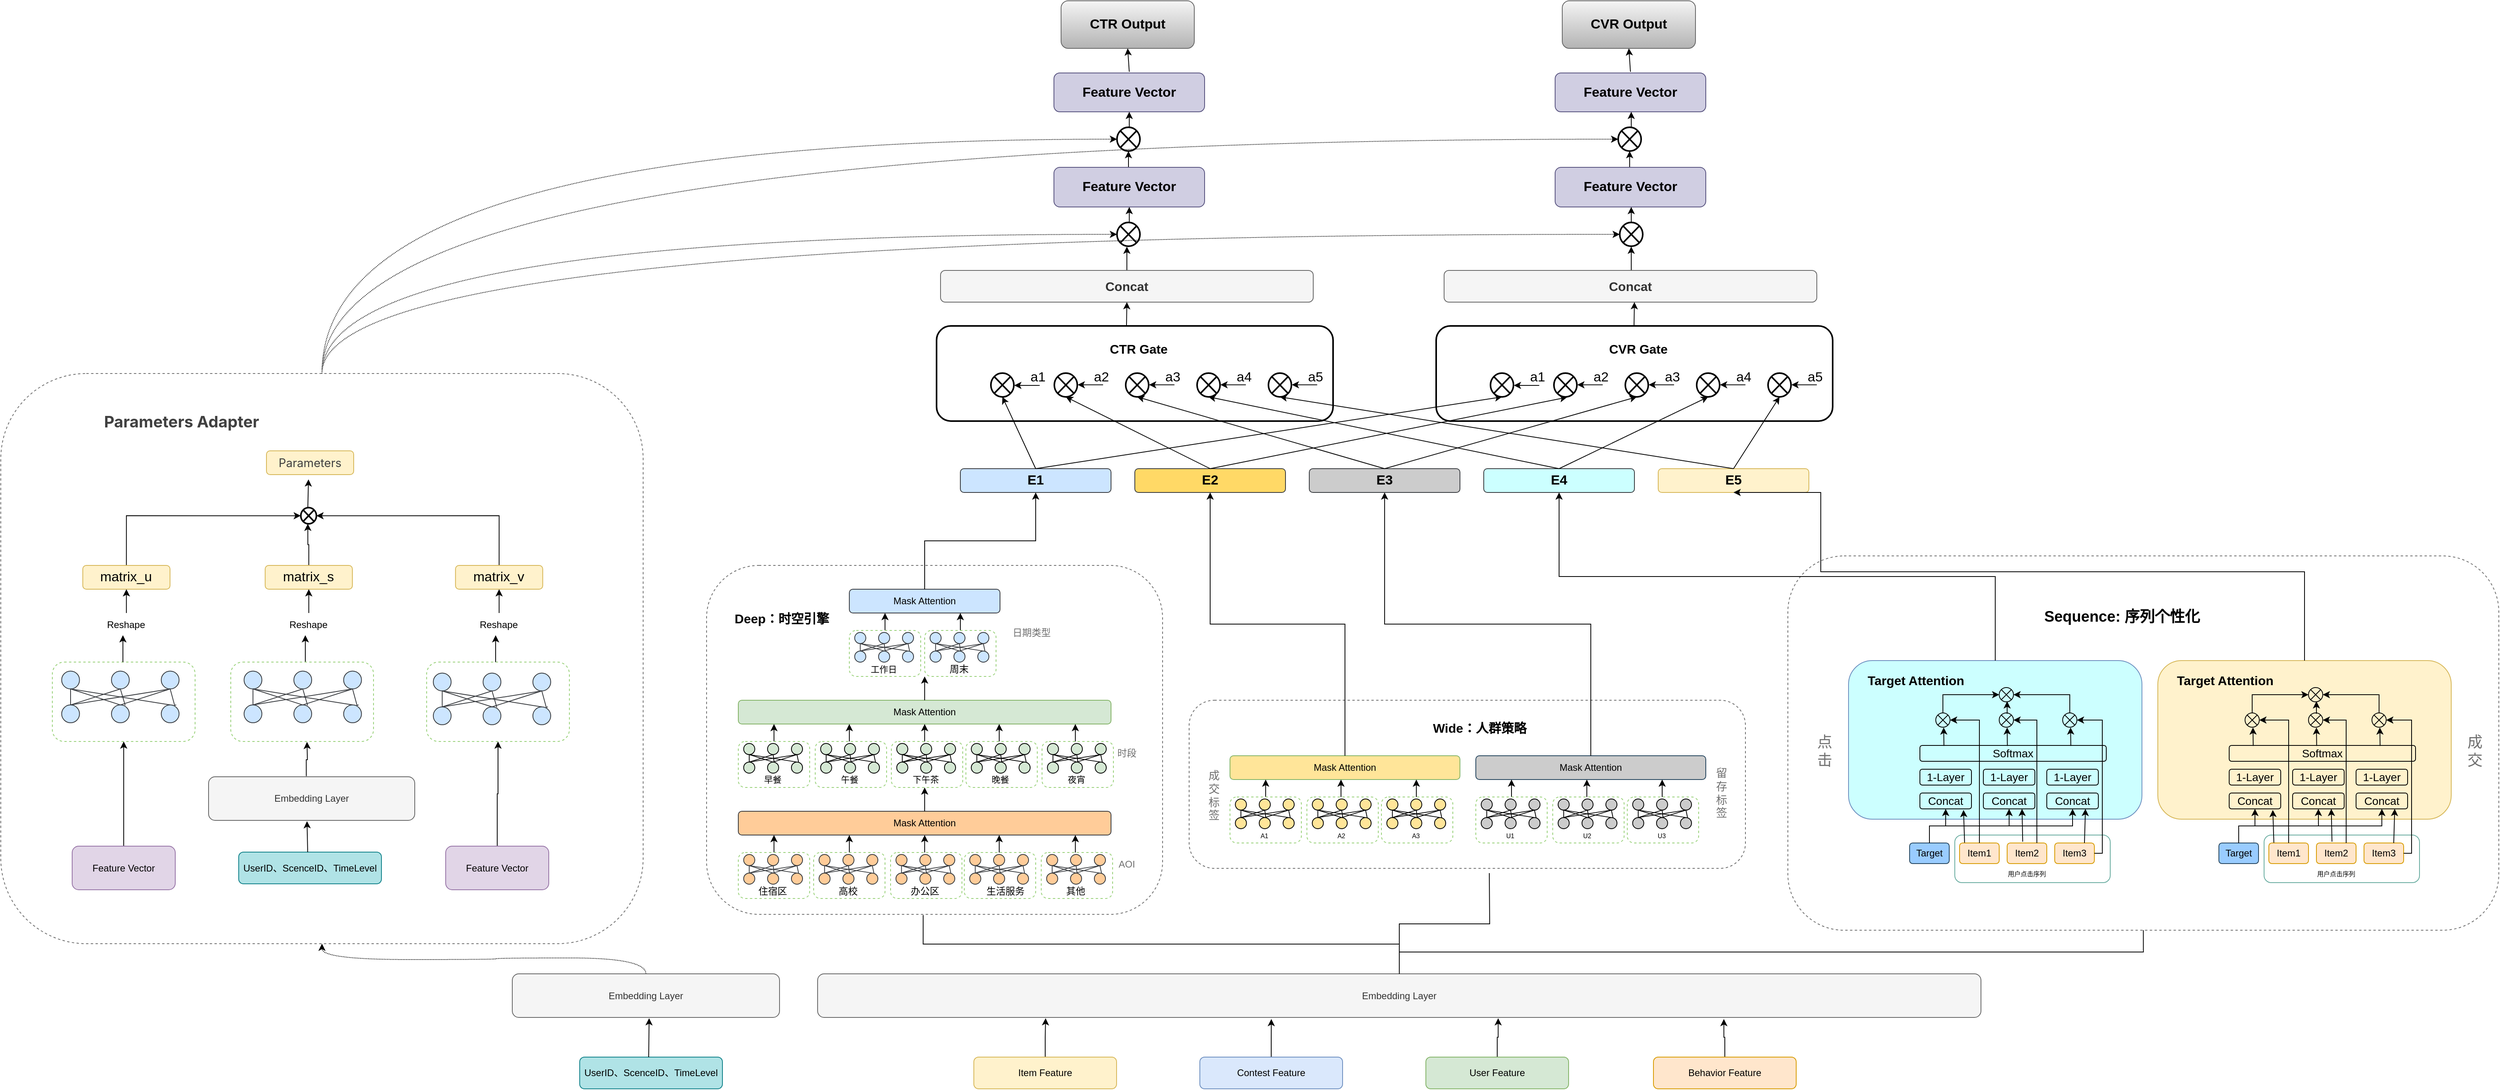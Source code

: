 <mxfile version="20.2.8" type="github">
  <diagram id="gVGoB8mBRiDjLT4_3vA2" name="第 1 页">
    <mxGraphModel dx="4739" dy="3092" grid="1" gridSize="10" guides="1" tooltips="1" connect="1" arrows="1" fold="1" page="1" pageScale="1" pageWidth="827" pageHeight="1169" math="0" shadow="0">
      <root>
        <mxCell id="0" />
        <mxCell id="1" parent="0" />
        <mxCell id="jzQM18PJCZF6FeOZLVCX-1" style="edgeStyle=orthogonalEdgeStyle;rounded=0;orthogonalLoop=1;jettySize=auto;html=1;exitX=0.5;exitY=0;exitDx=0;exitDy=0;entryX=0.5;entryY=1;entryDx=0;entryDy=0;dashed=1;dashPattern=1 1;curved=1;" edge="1" parent="1" source="jzQM18PJCZF6FeOZLVCX-5" target="jzQM18PJCZF6FeOZLVCX-685">
          <mxGeometry relative="1" as="geometry" />
        </mxCell>
        <mxCell id="jzQM18PJCZF6FeOZLVCX-2" style="edgeStyle=orthogonalEdgeStyle;rounded=0;orthogonalLoop=1;jettySize=auto;html=1;exitX=0.5;exitY=0;exitDx=0;exitDy=0;entryX=0.5;entryY=1;entryDx=0;entryDy=0;dashed=1;dashPattern=1 1;curved=1;" edge="1" parent="1" source="jzQM18PJCZF6FeOZLVCX-5" target="jzQM18PJCZF6FeOZLVCX-698">
          <mxGeometry relative="1" as="geometry" />
        </mxCell>
        <mxCell id="jzQM18PJCZF6FeOZLVCX-3" style="edgeStyle=orthogonalEdgeStyle;rounded=0;orthogonalLoop=1;jettySize=auto;html=1;exitX=0.5;exitY=0;exitDx=0;exitDy=0;entryX=0.5;entryY=1;entryDx=0;entryDy=0;dashed=1;dashPattern=1 1;curved=1;" edge="1" parent="1" source="jzQM18PJCZF6FeOZLVCX-5" target="jzQM18PJCZF6FeOZLVCX-703">
          <mxGeometry relative="1" as="geometry" />
        </mxCell>
        <mxCell id="jzQM18PJCZF6FeOZLVCX-4" style="edgeStyle=orthogonalEdgeStyle;rounded=0;orthogonalLoop=1;jettySize=auto;html=1;exitX=0.5;exitY=0;exitDx=0;exitDy=0;entryX=0.5;entryY=1;entryDx=0;entryDy=0;dashed=1;dashPattern=1 1;curved=1;" edge="1" parent="1" source="jzQM18PJCZF6FeOZLVCX-5" target="jzQM18PJCZF6FeOZLVCX-690">
          <mxGeometry relative="1" as="geometry" />
        </mxCell>
        <mxCell id="jzQM18PJCZF6FeOZLVCX-5" value="" style="rounded=1;whiteSpace=wrap;html=1;dashed=1;strokeColor=#707070;fontSize=16;fontColor=#000000;" vertex="1" parent="1">
          <mxGeometry x="-1040" y="50" width="810" height="719" as="geometry" />
        </mxCell>
        <mxCell id="jzQM18PJCZF6FeOZLVCX-6" value="" style="rounded=1;whiteSpace=wrap;html=1;strokeColor=#000000;fontSize=16;fillColor=default;strokeWidth=2;" vertex="1" parent="1">
          <mxGeometry x="140" y="-10" width="500" height="120" as="geometry" />
        </mxCell>
        <mxCell id="jzQM18PJCZF6FeOZLVCX-7" value="" style="rounded=1;whiteSpace=wrap;html=1;dashed=1;strokeColor=#707070;fontSize=16;fontColor=#000000;" vertex="1" parent="1">
          <mxGeometry x="1213.5" y="280" width="896.5" height="472" as="geometry" />
        </mxCell>
        <mxCell id="jzQM18PJCZF6FeOZLVCX-8" value="" style="rounded=1;whiteSpace=wrap;html=1;strokeColor=#6c8ebf;fontSize=16;fillColor=#CCFFFF;" vertex="1" parent="1">
          <mxGeometry x="1290" y="412" width="370" height="200" as="geometry" />
        </mxCell>
        <mxCell id="jzQM18PJCZF6FeOZLVCX-9" value="" style="rounded=1;whiteSpace=wrap;html=1;labelBorderColor=default;strokeColor=#67AB9F;fontSize=14;fontColor=#000000;fillColor=none;" vertex="1" parent="1">
          <mxGeometry x="1424" y="632" width="196" height="60" as="geometry" />
        </mxCell>
        <mxCell id="jzQM18PJCZF6FeOZLVCX-10" value="" style="rounded=1;whiteSpace=wrap;html=1;dashed=1;strokeColor=#707070;fontSize=16;fontColor=#000000;" vertex="1" parent="1">
          <mxGeometry x="458.5" y="462" width="701.5" height="212" as="geometry" />
        </mxCell>
        <mxCell id="jzQM18PJCZF6FeOZLVCX-11" value="" style="rounded=1;whiteSpace=wrap;html=1;dashed=1;strokeColor=#707070;fontSize=16;fontColor=#000000;" vertex="1" parent="1">
          <mxGeometry x="-150" y="292" width="575" height="440" as="geometry" />
        </mxCell>
        <mxCell id="jzQM18PJCZF6FeOZLVCX-12" style="edgeStyle=orthogonalEdgeStyle;rounded=0;orthogonalLoop=1;jettySize=auto;html=1;exitX=0.5;exitY=0;exitDx=0;exitDy=0;entryX=0.196;entryY=1.018;entryDx=0;entryDy=0;entryPerimeter=0;" edge="1" parent="1" source="jzQM18PJCZF6FeOZLVCX-13" target="jzQM18PJCZF6FeOZLVCX-20">
          <mxGeometry relative="1" as="geometry" />
        </mxCell>
        <mxCell id="jzQM18PJCZF6FeOZLVCX-13" value="Item Feature" style="rounded=1;whiteSpace=wrap;html=1;fillColor=#fff2cc;strokeColor=#d6b656;" vertex="1" parent="1">
          <mxGeometry x="187" y="912" width="180" height="40" as="geometry" />
        </mxCell>
        <mxCell id="jzQM18PJCZF6FeOZLVCX-14" style="edgeStyle=orthogonalEdgeStyle;rounded=0;orthogonalLoop=1;jettySize=auto;html=1;exitX=0.5;exitY=0;exitDx=0;exitDy=0;entryX=0.39;entryY=1.036;entryDx=0;entryDy=0;entryPerimeter=0;" edge="1" parent="1" source="jzQM18PJCZF6FeOZLVCX-15" target="jzQM18PJCZF6FeOZLVCX-20">
          <mxGeometry relative="1" as="geometry" />
        </mxCell>
        <mxCell id="jzQM18PJCZF6FeOZLVCX-15" value="Contest Feature" style="rounded=1;whiteSpace=wrap;html=1;fillColor=#dae8fc;strokeColor=#6c8ebf;" vertex="1" parent="1">
          <mxGeometry x="472" y="912" width="180" height="40" as="geometry" />
        </mxCell>
        <mxCell id="jzQM18PJCZF6FeOZLVCX-16" style="edgeStyle=orthogonalEdgeStyle;rounded=0;orthogonalLoop=1;jettySize=auto;html=1;exitX=0.5;exitY=0;exitDx=0;exitDy=0;entryX=0.585;entryY=1.018;entryDx=0;entryDy=0;entryPerimeter=0;" edge="1" parent="1" source="jzQM18PJCZF6FeOZLVCX-17" target="jzQM18PJCZF6FeOZLVCX-20">
          <mxGeometry relative="1" as="geometry" />
        </mxCell>
        <mxCell id="jzQM18PJCZF6FeOZLVCX-17" value="User Feature" style="rounded=1;whiteSpace=wrap;html=1;fillColor=#d5e8d4;strokeColor=#82b366;" vertex="1" parent="1">
          <mxGeometry x="757" y="912" width="180" height="40" as="geometry" />
        </mxCell>
        <mxCell id="jzQM18PJCZF6FeOZLVCX-18" style="edgeStyle=orthogonalEdgeStyle;rounded=0;orthogonalLoop=1;jettySize=auto;html=1;exitX=0.5;exitY=0;exitDx=0;exitDy=0;entryX=0.779;entryY=1.036;entryDx=0;entryDy=0;entryPerimeter=0;" edge="1" parent="1" source="jzQM18PJCZF6FeOZLVCX-19" target="jzQM18PJCZF6FeOZLVCX-20">
          <mxGeometry relative="1" as="geometry" />
        </mxCell>
        <mxCell id="jzQM18PJCZF6FeOZLVCX-19" value="Behavior Feature" style="rounded=1;whiteSpace=wrap;html=1;fillColor=#ffe6cc;strokeColor=#d79b00;" vertex="1" parent="1">
          <mxGeometry x="1044" y="912" width="180" height="40" as="geometry" />
        </mxCell>
        <mxCell id="jzQM18PJCZF6FeOZLVCX-20" value="Embedding Layer" style="rounded=1;whiteSpace=wrap;html=1;fillColor=#f5f5f5;fontColor=#333333;strokeColor=#666666;" vertex="1" parent="1">
          <mxGeometry x="-10" y="807" width="1467" height="55" as="geometry" />
        </mxCell>
        <mxCell id="jzQM18PJCZF6FeOZLVCX-21" value="Mask Attention" style="rounded=1;whiteSpace=wrap;html=1;fillColor=#d5e8d4;strokeColor=#82b366;" vertex="1" parent="1">
          <mxGeometry x="-110" y="462" width="470" height="30" as="geometry" />
        </mxCell>
        <mxCell id="jzQM18PJCZF6FeOZLVCX-22" value="" style="endArrow=classic;html=1;rounded=0;exitX=0.5;exitY=0;exitDx=0;exitDy=0;" edge="1" parent="1" source="jzQM18PJCZF6FeOZLVCX-83">
          <mxGeometry width="50" height="50" relative="1" as="geometry">
            <mxPoint x="-70" y="514" as="sourcePoint" />
            <mxPoint x="-65.0" y="492" as="targetPoint" />
          </mxGeometry>
        </mxCell>
        <mxCell id="jzQM18PJCZF6FeOZLVCX-23" value="" style="endArrow=classic;html=1;rounded=0;exitX=0.5;exitY=0;exitDx=0;exitDy=0;" edge="1" parent="1">
          <mxGeometry width="50" height="50" relative="1" as="geometry">
            <mxPoint x="125.0" y="514" as="sourcePoint" />
            <mxPoint x="125.0" y="492" as="targetPoint" />
          </mxGeometry>
        </mxCell>
        <mxCell id="jzQM18PJCZF6FeOZLVCX-24" value="" style="endArrow=classic;html=1;rounded=0;exitX=0.5;exitY=0;exitDx=0;exitDy=0;" edge="1" parent="1">
          <mxGeometry width="50" height="50" relative="1" as="geometry">
            <mxPoint x="219" y="514" as="sourcePoint" />
            <mxPoint x="219" y="492" as="targetPoint" />
          </mxGeometry>
        </mxCell>
        <mxCell id="jzQM18PJCZF6FeOZLVCX-25" value="" style="endArrow=classic;html=1;rounded=0;exitX=0.5;exitY=0;exitDx=0;exitDy=0;" edge="1" parent="1">
          <mxGeometry width="50" height="50" relative="1" as="geometry">
            <mxPoint x="315" y="514" as="sourcePoint" />
            <mxPoint x="315" y="492" as="targetPoint" />
          </mxGeometry>
        </mxCell>
        <mxCell id="jzQM18PJCZF6FeOZLVCX-26" value="" style="endArrow=classic;html=1;rounded=0;exitX=0.5;exitY=0;exitDx=0;exitDy=0;" edge="1" parent="1">
          <mxGeometry width="50" height="50" relative="1" as="geometry">
            <mxPoint x="30.0" y="514" as="sourcePoint" />
            <mxPoint x="30.0" y="492" as="targetPoint" />
          </mxGeometry>
        </mxCell>
        <mxCell id="jzQM18PJCZF6FeOZLVCX-27" value="&lt;font color=&quot;#707070&quot;&gt;时段&lt;/font&gt;" style="text;html=1;strokeColor=none;fillColor=none;align=center;verticalAlign=middle;whiteSpace=wrap;rounded=0;dashed=1;opacity=1;" vertex="1" parent="1">
          <mxGeometry x="350" y="514" width="60" height="30" as="geometry" />
        </mxCell>
        <mxCell id="jzQM18PJCZF6FeOZLVCX-28" value="Mask Attention" style="rounded=1;whiteSpace=wrap;html=1;fillColor=#ffcc99;strokeColor=#36393d;" vertex="1" parent="1">
          <mxGeometry x="-110" y="602" width="470" height="30" as="geometry" />
        </mxCell>
        <mxCell id="jzQM18PJCZF6FeOZLVCX-29" value="" style="endArrow=classic;html=1;rounded=0;exitX=0.5;exitY=0;exitDx=0;exitDy=0;" edge="1" parent="1" source="jzQM18PJCZF6FeOZLVCX-168">
          <mxGeometry width="50" height="50" relative="1" as="geometry">
            <mxPoint x="-70" y="654" as="sourcePoint" />
            <mxPoint x="-65.0" y="632" as="targetPoint" />
          </mxGeometry>
        </mxCell>
        <mxCell id="jzQM18PJCZF6FeOZLVCX-30" value="" style="endArrow=classic;html=1;rounded=0;exitX=0.5;exitY=0;exitDx=0;exitDy=0;" edge="1" parent="1">
          <mxGeometry width="50" height="50" relative="1" as="geometry">
            <mxPoint x="125.0" y="654" as="sourcePoint" />
            <mxPoint x="125.0" y="632" as="targetPoint" />
          </mxGeometry>
        </mxCell>
        <mxCell id="jzQM18PJCZF6FeOZLVCX-31" value="" style="endArrow=classic;html=1;rounded=0;exitX=0.5;exitY=0;exitDx=0;exitDy=0;" edge="1" parent="1">
          <mxGeometry width="50" height="50" relative="1" as="geometry">
            <mxPoint x="219" y="654" as="sourcePoint" />
            <mxPoint x="219" y="632" as="targetPoint" />
          </mxGeometry>
        </mxCell>
        <mxCell id="jzQM18PJCZF6FeOZLVCX-32" value="" style="endArrow=classic;html=1;rounded=0;exitX=0.5;exitY=0;exitDx=0;exitDy=0;" edge="1" parent="1">
          <mxGeometry width="50" height="50" relative="1" as="geometry">
            <mxPoint x="315" y="654" as="sourcePoint" />
            <mxPoint x="315" y="632" as="targetPoint" />
          </mxGeometry>
        </mxCell>
        <mxCell id="jzQM18PJCZF6FeOZLVCX-33" value="" style="endArrow=classic;html=1;rounded=0;exitX=0.5;exitY=0;exitDx=0;exitDy=0;" edge="1" parent="1">
          <mxGeometry width="50" height="50" relative="1" as="geometry">
            <mxPoint x="30.0" y="654" as="sourcePoint" />
            <mxPoint x="30.0" y="632" as="targetPoint" />
          </mxGeometry>
        </mxCell>
        <mxCell id="jzQM18PJCZF6FeOZLVCX-34" value="&lt;font color=&quot;#707070&quot;&gt;AOI&lt;/font&gt;" style="text;html=1;strokeColor=none;fillColor=none;align=center;verticalAlign=middle;whiteSpace=wrap;rounded=0;dashed=1;opacity=1;" vertex="1" parent="1">
          <mxGeometry x="350" y="654" width="60" height="30" as="geometry" />
        </mxCell>
        <mxCell id="jzQM18PJCZF6FeOZLVCX-35" value="" style="endArrow=classic;html=1;rounded=0;exitX=0.5;exitY=0;exitDx=0;exitDy=0;" edge="1" parent="1" source="jzQM18PJCZF6FeOZLVCX-28">
          <mxGeometry width="50" height="50" relative="1" as="geometry">
            <mxPoint x="125" y="594" as="sourcePoint" />
            <mxPoint x="125.0" y="572" as="targetPoint" />
          </mxGeometry>
        </mxCell>
        <mxCell id="jzQM18PJCZF6FeOZLVCX-36" value="Mask Attention" style="rounded=1;whiteSpace=wrap;html=1;fillColor=#cce5ff;strokeColor=#36393d;" vertex="1" parent="1">
          <mxGeometry x="30" y="322" width="190" height="30" as="geometry" />
        </mxCell>
        <mxCell id="jzQM18PJCZF6FeOZLVCX-37" value="" style="endArrow=classic;html=1;rounded=0;exitX=0.5;exitY=0;exitDx=0;exitDy=0;" edge="1" parent="1" source="jzQM18PJCZF6FeOZLVCX-65">
          <mxGeometry width="50" height="50" relative="1" as="geometry">
            <mxPoint x="70" y="374" as="sourcePoint" />
            <mxPoint x="75.0" y="352" as="targetPoint" />
          </mxGeometry>
        </mxCell>
        <mxCell id="jzQM18PJCZF6FeOZLVCX-38" value="" style="endArrow=classic;html=1;rounded=0;exitX=0.5;exitY=0;exitDx=0;exitDy=0;" edge="1" parent="1">
          <mxGeometry width="50" height="50" relative="1" as="geometry">
            <mxPoint x="170.0" y="374" as="sourcePoint" />
            <mxPoint x="170.0" y="352" as="targetPoint" />
          </mxGeometry>
        </mxCell>
        <mxCell id="jzQM18PJCZF6FeOZLVCX-39" value="" style="endArrow=classic;html=1;rounded=0;exitX=0.5;exitY=0;exitDx=0;exitDy=0;" edge="1" parent="1">
          <mxGeometry width="50" height="50" relative="1" as="geometry">
            <mxPoint x="125.0" y="462" as="sourcePoint" />
            <mxPoint x="125.0" y="432" as="targetPoint" />
          </mxGeometry>
        </mxCell>
        <mxCell id="jzQM18PJCZF6FeOZLVCX-40" value="&lt;font color=&quot;#707070&quot;&gt;日期类型&lt;/font&gt;" style="text;html=1;strokeColor=none;fillColor=none;align=center;verticalAlign=middle;whiteSpace=wrap;rounded=0;dashed=1;opacity=1;" vertex="1" parent="1">
          <mxGeometry x="230" y="362" width="60" height="30" as="geometry" />
        </mxCell>
        <mxCell id="jzQM18PJCZF6FeOZLVCX-41" value="&lt;font size=&quot;1&quot; color=&quot;#000000&quot;&gt;&lt;b style=&quot;font-size: 16px;&quot;&gt;Deep：时空引擎&lt;/b&gt;&lt;/font&gt;" style="text;html=1;strokeColor=none;fillColor=none;align=center;verticalAlign=middle;whiteSpace=wrap;rounded=0;dashed=1;fontColor=#707070;opacity=1;" vertex="1" parent="1">
          <mxGeometry x="-120" y="344" width="130" height="30" as="geometry" />
        </mxCell>
        <mxCell id="jzQM18PJCZF6FeOZLVCX-42" value="Mask Attention" style="rounded=1;whiteSpace=wrap;html=1;fillColor=#FFE599;strokeColor=#82b366;" vertex="1" parent="1">
          <mxGeometry x="510" y="532" width="290" height="30" as="geometry" />
        </mxCell>
        <mxCell id="jzQM18PJCZF6FeOZLVCX-43" value="" style="endArrow=classic;html=1;rounded=0;exitX=0.5;exitY=0;exitDx=0;exitDy=0;" edge="1" parent="1" source="jzQM18PJCZF6FeOZLVCX-258">
          <mxGeometry width="50" height="50" relative="1" as="geometry">
            <mxPoint x="550" y="584" as="sourcePoint" />
            <mxPoint x="555" y="562" as="targetPoint" />
          </mxGeometry>
        </mxCell>
        <mxCell id="jzQM18PJCZF6FeOZLVCX-44" value="" style="endArrow=classic;html=1;rounded=0;exitX=0.5;exitY=0;exitDx=0;exitDy=0;" edge="1" parent="1">
          <mxGeometry width="50" height="50" relative="1" as="geometry">
            <mxPoint x="745" y="584" as="sourcePoint" />
            <mxPoint x="745" y="562" as="targetPoint" />
          </mxGeometry>
        </mxCell>
        <mxCell id="jzQM18PJCZF6FeOZLVCX-45" value="" style="endArrow=classic;html=1;rounded=0;exitX=0.5;exitY=0;exitDx=0;exitDy=0;" edge="1" parent="1">
          <mxGeometry width="50" height="50" relative="1" as="geometry">
            <mxPoint x="650" y="584" as="sourcePoint" />
            <mxPoint x="650" y="562" as="targetPoint" />
          </mxGeometry>
        </mxCell>
        <mxCell id="jzQM18PJCZF6FeOZLVCX-46" value="" style="group" vertex="1" connectable="0" parent="1">
          <mxGeometry x="125" y="374" width="90" height="58" as="geometry" />
        </mxCell>
        <mxCell id="jzQM18PJCZF6FeOZLVCX-47" value="" style="rounded=1;whiteSpace=wrap;html=1;dashed=1;strokeColor=#97D077;" vertex="1" parent="jzQM18PJCZF6FeOZLVCX-46">
          <mxGeometry width="90" height="58" as="geometry" />
        </mxCell>
        <mxCell id="jzQM18PJCZF6FeOZLVCX-48" value="" style="group" vertex="1" connectable="0" parent="jzQM18PJCZF6FeOZLVCX-46">
          <mxGeometry x="6.759" y="2.5" width="78.261" height="37.5" as="geometry" />
        </mxCell>
        <mxCell id="jzQM18PJCZF6FeOZLVCX-49" value="" style="ellipse;whiteSpace=wrap;html=1;aspect=fixed;fillColor=#cce5ff;strokeColor=#36393d;" vertex="1" parent="jzQM18PJCZF6FeOZLVCX-48">
          <mxGeometry width="14.062" height="14.062" as="geometry" />
        </mxCell>
        <mxCell id="jzQM18PJCZF6FeOZLVCX-50" value="" style="ellipse;whiteSpace=wrap;html=1;aspect=fixed;fillColor=#cce5ff;strokeColor=#36393d;" vertex="1" parent="jzQM18PJCZF6FeOZLVCX-48">
          <mxGeometry x="60.201" width="14.062" height="14.062" as="geometry" />
        </mxCell>
        <mxCell id="jzQM18PJCZF6FeOZLVCX-51" value="" style="ellipse;whiteSpace=wrap;html=1;aspect=fixed;fillColor=#cce5ff;strokeColor=#36393d;" vertex="1" parent="jzQM18PJCZF6FeOZLVCX-48">
          <mxGeometry x="30.1" width="14.062" height="14.062" as="geometry" />
        </mxCell>
        <mxCell id="jzQM18PJCZF6FeOZLVCX-52" value="" style="ellipse;whiteSpace=wrap;html=1;aspect=fixed;fillColor=#cce5ff;strokeColor=#36393d;" vertex="1" parent="jzQM18PJCZF6FeOZLVCX-48">
          <mxGeometry y="23.438" width="14.062" height="14.062" as="geometry" />
        </mxCell>
        <mxCell id="jzQM18PJCZF6FeOZLVCX-53" value="" style="ellipse;whiteSpace=wrap;html=1;aspect=fixed;fillColor=#cce5ff;strokeColor=#36393d;" vertex="1" parent="jzQM18PJCZF6FeOZLVCX-48">
          <mxGeometry x="60.201" y="23.438" width="14.062" height="14.062" as="geometry" />
        </mxCell>
        <mxCell id="jzQM18PJCZF6FeOZLVCX-54" value="" style="ellipse;whiteSpace=wrap;html=1;aspect=fixed;fillColor=#cce5ff;strokeColor=#36393d;" vertex="1" parent="jzQM18PJCZF6FeOZLVCX-48">
          <mxGeometry x="30.1" y="23.438" width="14.062" height="14.062" as="geometry" />
        </mxCell>
        <mxCell id="jzQM18PJCZF6FeOZLVCX-55" value="" style="endArrow=none;html=1;rounded=0;entryX=0.5;entryY=0;entryDx=0;entryDy=0;exitX=0.5;exitY=1;exitDx=0;exitDy=0;fillColor=#cce5ff;strokeColor=#36393d;" edge="1" parent="jzQM18PJCZF6FeOZLVCX-48" source="jzQM18PJCZF6FeOZLVCX-49" target="jzQM18PJCZF6FeOZLVCX-52">
          <mxGeometry width="50" height="50" relative="1" as="geometry">
            <mxPoint x="-36.12" y="65.625" as="sourcePoint" />
            <mxPoint x="-6.02" y="42.188" as="targetPoint" />
          </mxGeometry>
        </mxCell>
        <mxCell id="jzQM18PJCZF6FeOZLVCX-56" value="" style="endArrow=none;html=1;rounded=0;entryX=0.5;entryY=1;entryDx=0;entryDy=0;exitX=0.5;exitY=0;exitDx=0;exitDy=0;fillColor=#cce5ff;strokeColor=#36393d;" edge="1" parent="jzQM18PJCZF6FeOZLVCX-48" source="jzQM18PJCZF6FeOZLVCX-54" target="jzQM18PJCZF6FeOZLVCX-49">
          <mxGeometry width="50" height="50" relative="1" as="geometry">
            <mxPoint x="6.02" y="79.688" as="sourcePoint" />
            <mxPoint x="36.12" y="56.25" as="targetPoint" />
          </mxGeometry>
        </mxCell>
        <mxCell id="jzQM18PJCZF6FeOZLVCX-57" value="" style="endArrow=none;html=1;rounded=0;entryX=0.5;entryY=1;entryDx=0;entryDy=0;exitX=0.5;exitY=0;exitDx=0;exitDy=0;fillColor=#cce5ff;strokeColor=#36393d;" edge="1" parent="jzQM18PJCZF6FeOZLVCX-48" source="jzQM18PJCZF6FeOZLVCX-53" target="jzQM18PJCZF6FeOZLVCX-49">
          <mxGeometry width="50" height="50" relative="1" as="geometry">
            <mxPoint x="6.02" y="79.688" as="sourcePoint" />
            <mxPoint x="36.12" y="56.25" as="targetPoint" />
          </mxGeometry>
        </mxCell>
        <mxCell id="jzQM18PJCZF6FeOZLVCX-58" value="" style="endArrow=none;html=1;rounded=0;entryX=0.5;entryY=1;entryDx=0;entryDy=0;fillColor=#cce5ff;strokeColor=#36393d;" edge="1" parent="jzQM18PJCZF6FeOZLVCX-48" target="jzQM18PJCZF6FeOZLVCX-51">
          <mxGeometry width="50" height="50" relative="1" as="geometry">
            <mxPoint x="38.419" y="23.75" as="sourcePoint" />
            <mxPoint x="-6.02" y="60.938" as="targetPoint" />
          </mxGeometry>
        </mxCell>
        <mxCell id="jzQM18PJCZF6FeOZLVCX-59" value="" style="endArrow=none;html=1;rounded=0;entryX=0.5;entryY=1;entryDx=0;entryDy=0;fillColor=#cce5ff;strokeColor=#36393d;" edge="1" parent="jzQM18PJCZF6FeOZLVCX-48" target="jzQM18PJCZF6FeOZLVCX-50">
          <mxGeometry width="50" height="50" relative="1" as="geometry">
            <mxPoint x="69.231" y="23.438" as="sourcePoint" />
            <mxPoint x="108.361" y="56.25" as="targetPoint" />
            <Array as="points">
              <mxPoint x="68.3" y="23.75" />
            </Array>
          </mxGeometry>
        </mxCell>
        <mxCell id="jzQM18PJCZF6FeOZLVCX-60" value="" style="endArrow=none;html=1;rounded=0;entryX=0.5;entryY=1;entryDx=0;entryDy=0;exitX=0.5;exitY=0;exitDx=0;exitDy=0;fillColor=#cce5ff;strokeColor=#36393d;" edge="1" parent="jzQM18PJCZF6FeOZLVCX-48" source="jzQM18PJCZF6FeOZLVCX-52" target="jzQM18PJCZF6FeOZLVCX-51">
          <mxGeometry width="50" height="50" relative="1" as="geometry">
            <mxPoint x="30.1" y="75" as="sourcePoint" />
            <mxPoint x="60.201" y="51.562" as="targetPoint" />
          </mxGeometry>
        </mxCell>
        <mxCell id="jzQM18PJCZF6FeOZLVCX-61" value="" style="endArrow=none;html=1;rounded=0;entryX=0.5;entryY=1;entryDx=0;entryDy=0;exitX=0.5;exitY=0;exitDx=0;exitDy=0;fillColor=#cce5ff;strokeColor=#36393d;" edge="1" parent="jzQM18PJCZF6FeOZLVCX-48" source="jzQM18PJCZF6FeOZLVCX-52" target="jzQM18PJCZF6FeOZLVCX-50">
          <mxGeometry width="50" height="50" relative="1" as="geometry">
            <mxPoint x="42.14" y="84.375" as="sourcePoint" />
            <mxPoint x="72.241" y="60.938" as="targetPoint" />
          </mxGeometry>
        </mxCell>
        <mxCell id="jzQM18PJCZF6FeOZLVCX-62" value="" style="endArrow=none;html=1;rounded=0;entryX=0.5;entryY=1;entryDx=0;entryDy=0;exitX=0.5;exitY=0;exitDx=0;exitDy=0;fillColor=#cce5ff;strokeColor=#36393d;" edge="1" parent="jzQM18PJCZF6FeOZLVCX-48" source="jzQM18PJCZF6FeOZLVCX-54" target="jzQM18PJCZF6FeOZLVCX-50">
          <mxGeometry width="50" height="50" relative="1" as="geometry">
            <mxPoint x="36.12" y="70.312" as="sourcePoint" />
            <mxPoint x="66.221" y="46.875" as="targetPoint" />
          </mxGeometry>
        </mxCell>
        <mxCell id="jzQM18PJCZF6FeOZLVCX-63" value="周末" style="text;html=1;strokeColor=none;fillColor=none;align=center;verticalAlign=middle;whiteSpace=wrap;rounded=0;" vertex="1" parent="jzQM18PJCZF6FeOZLVCX-46">
          <mxGeometry x="24.19" y="45.75" width="39.13" height="6.25" as="geometry" />
        </mxCell>
        <mxCell id="jzQM18PJCZF6FeOZLVCX-64" value="" style="group" vertex="1" connectable="0" parent="1">
          <mxGeometry x="30" y="374" width="90" height="58" as="geometry" />
        </mxCell>
        <mxCell id="jzQM18PJCZF6FeOZLVCX-65" value="" style="rounded=1;whiteSpace=wrap;html=1;dashed=1;strokeColor=#97D077;" vertex="1" parent="jzQM18PJCZF6FeOZLVCX-64">
          <mxGeometry width="90" height="58" as="geometry" />
        </mxCell>
        <mxCell id="jzQM18PJCZF6FeOZLVCX-66" value="" style="group" vertex="1" connectable="0" parent="jzQM18PJCZF6FeOZLVCX-64">
          <mxGeometry x="6.759" y="2.5" width="78.261" height="37.5" as="geometry" />
        </mxCell>
        <mxCell id="jzQM18PJCZF6FeOZLVCX-67" value="" style="ellipse;whiteSpace=wrap;html=1;aspect=fixed;fillColor=#cce5ff;strokeColor=#36393d;" vertex="1" parent="jzQM18PJCZF6FeOZLVCX-66">
          <mxGeometry width="14.062" height="14.062" as="geometry" />
        </mxCell>
        <mxCell id="jzQM18PJCZF6FeOZLVCX-68" value="" style="ellipse;whiteSpace=wrap;html=1;aspect=fixed;fillColor=#cce5ff;strokeColor=#36393d;" vertex="1" parent="jzQM18PJCZF6FeOZLVCX-66">
          <mxGeometry x="60.201" width="14.062" height="14.062" as="geometry" />
        </mxCell>
        <mxCell id="jzQM18PJCZF6FeOZLVCX-69" value="" style="ellipse;whiteSpace=wrap;html=1;aspect=fixed;fillColor=#cce5ff;strokeColor=#36393d;" vertex="1" parent="jzQM18PJCZF6FeOZLVCX-66">
          <mxGeometry x="30.1" width="14.062" height="14.062" as="geometry" />
        </mxCell>
        <mxCell id="jzQM18PJCZF6FeOZLVCX-70" value="" style="ellipse;whiteSpace=wrap;html=1;aspect=fixed;fillColor=#cce5ff;strokeColor=#36393d;" vertex="1" parent="jzQM18PJCZF6FeOZLVCX-66">
          <mxGeometry y="23.438" width="14.062" height="14.062" as="geometry" />
        </mxCell>
        <mxCell id="jzQM18PJCZF6FeOZLVCX-71" value="" style="ellipse;whiteSpace=wrap;html=1;aspect=fixed;fillColor=#cce5ff;strokeColor=#36393d;" vertex="1" parent="jzQM18PJCZF6FeOZLVCX-66">
          <mxGeometry x="60.201" y="23.438" width="14.062" height="14.062" as="geometry" />
        </mxCell>
        <mxCell id="jzQM18PJCZF6FeOZLVCX-72" value="" style="ellipse;whiteSpace=wrap;html=1;aspect=fixed;fillColor=#cce5ff;strokeColor=#36393d;" vertex="1" parent="jzQM18PJCZF6FeOZLVCX-66">
          <mxGeometry x="30.1" y="23.438" width="14.062" height="14.062" as="geometry" />
        </mxCell>
        <mxCell id="jzQM18PJCZF6FeOZLVCX-73" value="" style="endArrow=none;html=1;rounded=0;entryX=0.5;entryY=0;entryDx=0;entryDy=0;exitX=0.5;exitY=1;exitDx=0;exitDy=0;fillColor=#cce5ff;strokeColor=#36393d;" edge="1" parent="jzQM18PJCZF6FeOZLVCX-66" source="jzQM18PJCZF6FeOZLVCX-67" target="jzQM18PJCZF6FeOZLVCX-70">
          <mxGeometry width="50" height="50" relative="1" as="geometry">
            <mxPoint x="-36.12" y="65.625" as="sourcePoint" />
            <mxPoint x="-6.02" y="42.188" as="targetPoint" />
          </mxGeometry>
        </mxCell>
        <mxCell id="jzQM18PJCZF6FeOZLVCX-74" value="" style="endArrow=none;html=1;rounded=0;entryX=0.5;entryY=1;entryDx=0;entryDy=0;exitX=0.5;exitY=0;exitDx=0;exitDy=0;fillColor=#cce5ff;strokeColor=#36393d;" edge="1" parent="jzQM18PJCZF6FeOZLVCX-66" source="jzQM18PJCZF6FeOZLVCX-72" target="jzQM18PJCZF6FeOZLVCX-67">
          <mxGeometry width="50" height="50" relative="1" as="geometry">
            <mxPoint x="6.02" y="79.688" as="sourcePoint" />
            <mxPoint x="36.12" y="56.25" as="targetPoint" />
          </mxGeometry>
        </mxCell>
        <mxCell id="jzQM18PJCZF6FeOZLVCX-75" value="" style="endArrow=none;html=1;rounded=0;entryX=0.5;entryY=1;entryDx=0;entryDy=0;exitX=0.5;exitY=0;exitDx=0;exitDy=0;fillColor=#cce5ff;strokeColor=#36393d;" edge="1" parent="jzQM18PJCZF6FeOZLVCX-66" source="jzQM18PJCZF6FeOZLVCX-71" target="jzQM18PJCZF6FeOZLVCX-67">
          <mxGeometry width="50" height="50" relative="1" as="geometry">
            <mxPoint x="6.02" y="79.688" as="sourcePoint" />
            <mxPoint x="36.12" y="56.25" as="targetPoint" />
          </mxGeometry>
        </mxCell>
        <mxCell id="jzQM18PJCZF6FeOZLVCX-76" value="" style="endArrow=none;html=1;rounded=0;entryX=0.5;entryY=1;entryDx=0;entryDy=0;fillColor=#cce5ff;strokeColor=#36393d;" edge="1" parent="jzQM18PJCZF6FeOZLVCX-66" target="jzQM18PJCZF6FeOZLVCX-69">
          <mxGeometry width="50" height="50" relative="1" as="geometry">
            <mxPoint x="38.419" y="23.75" as="sourcePoint" />
            <mxPoint x="-6.02" y="60.938" as="targetPoint" />
          </mxGeometry>
        </mxCell>
        <mxCell id="jzQM18PJCZF6FeOZLVCX-77" value="" style="endArrow=none;html=1;rounded=0;entryX=0.5;entryY=1;entryDx=0;entryDy=0;fillColor=#cce5ff;strokeColor=#36393d;" edge="1" parent="jzQM18PJCZF6FeOZLVCX-66" target="jzQM18PJCZF6FeOZLVCX-68">
          <mxGeometry width="50" height="50" relative="1" as="geometry">
            <mxPoint x="69.231" y="23.438" as="sourcePoint" />
            <mxPoint x="108.361" y="56.25" as="targetPoint" />
            <Array as="points">
              <mxPoint x="68.3" y="23.75" />
            </Array>
          </mxGeometry>
        </mxCell>
        <mxCell id="jzQM18PJCZF6FeOZLVCX-78" value="" style="endArrow=none;html=1;rounded=0;entryX=0.5;entryY=1;entryDx=0;entryDy=0;exitX=0.5;exitY=0;exitDx=0;exitDy=0;fillColor=#cce5ff;strokeColor=#36393d;" edge="1" parent="jzQM18PJCZF6FeOZLVCX-66" source="jzQM18PJCZF6FeOZLVCX-70" target="jzQM18PJCZF6FeOZLVCX-69">
          <mxGeometry width="50" height="50" relative="1" as="geometry">
            <mxPoint x="30.1" y="75" as="sourcePoint" />
            <mxPoint x="60.201" y="51.562" as="targetPoint" />
          </mxGeometry>
        </mxCell>
        <mxCell id="jzQM18PJCZF6FeOZLVCX-79" value="" style="endArrow=none;html=1;rounded=0;entryX=0.5;entryY=1;entryDx=0;entryDy=0;exitX=0.5;exitY=0;exitDx=0;exitDy=0;fillColor=#cce5ff;strokeColor=#36393d;" edge="1" parent="jzQM18PJCZF6FeOZLVCX-66" source="jzQM18PJCZF6FeOZLVCX-70" target="jzQM18PJCZF6FeOZLVCX-68">
          <mxGeometry width="50" height="50" relative="1" as="geometry">
            <mxPoint x="42.14" y="84.375" as="sourcePoint" />
            <mxPoint x="72.241" y="60.938" as="targetPoint" />
          </mxGeometry>
        </mxCell>
        <mxCell id="jzQM18PJCZF6FeOZLVCX-80" value="" style="endArrow=none;html=1;rounded=0;entryX=0.5;entryY=1;entryDx=0;entryDy=0;exitX=0.5;exitY=0;exitDx=0;exitDy=0;fillColor=#cce5ff;strokeColor=#36393d;" edge="1" parent="jzQM18PJCZF6FeOZLVCX-66" source="jzQM18PJCZF6FeOZLVCX-72" target="jzQM18PJCZF6FeOZLVCX-68">
          <mxGeometry width="50" height="50" relative="1" as="geometry">
            <mxPoint x="36.12" y="70.312" as="sourcePoint" />
            <mxPoint x="66.221" y="46.875" as="targetPoint" />
          </mxGeometry>
        </mxCell>
        <mxCell id="jzQM18PJCZF6FeOZLVCX-81" value="&lt;font style=&quot;font-size: 11px;&quot;&gt;工作日&lt;/font&gt;" style="text;html=1;strokeColor=none;fillColor=none;align=center;verticalAlign=middle;whiteSpace=wrap;rounded=0;" vertex="1" parent="jzQM18PJCZF6FeOZLVCX-64">
          <mxGeometry x="24.19" y="45.75" width="39.13" height="6.25" as="geometry" />
        </mxCell>
        <mxCell id="jzQM18PJCZF6FeOZLVCX-82" value="" style="group" vertex="1" connectable="0" parent="1">
          <mxGeometry x="-110" y="514" width="90" height="58" as="geometry" />
        </mxCell>
        <mxCell id="jzQM18PJCZF6FeOZLVCX-83" value="" style="rounded=1;whiteSpace=wrap;html=1;dashed=1;strokeColor=#97D077;" vertex="1" parent="jzQM18PJCZF6FeOZLVCX-82">
          <mxGeometry width="90" height="58" as="geometry" />
        </mxCell>
        <mxCell id="jzQM18PJCZF6FeOZLVCX-84" value="&lt;font style=&quot;font-size: 11px;&quot;&gt;早餐&lt;/font&gt;" style="text;html=1;strokeColor=none;fillColor=none;align=center;verticalAlign=middle;whiteSpace=wrap;rounded=0;fontSize=8;" vertex="1" parent="jzQM18PJCZF6FeOZLVCX-82">
          <mxGeometry x="24.19" y="44.75" width="39.13" height="6.25" as="geometry" />
        </mxCell>
        <mxCell id="jzQM18PJCZF6FeOZLVCX-85" value="" style="ellipse;whiteSpace=wrap;html=1;aspect=fixed;fillColor=#d5e8d4;strokeColor=#000000;" vertex="1" parent="jzQM18PJCZF6FeOZLVCX-82">
          <mxGeometry x="6.759" y="2.5" width="14.062" height="14.062" as="geometry" />
        </mxCell>
        <mxCell id="jzQM18PJCZF6FeOZLVCX-86" value="" style="ellipse;whiteSpace=wrap;html=1;aspect=fixed;fillColor=#d5e8d4;strokeColor=#000000;" vertex="1" parent="jzQM18PJCZF6FeOZLVCX-82">
          <mxGeometry x="66.96" y="2.5" width="14.062" height="14.062" as="geometry" />
        </mxCell>
        <mxCell id="jzQM18PJCZF6FeOZLVCX-87" value="" style="ellipse;whiteSpace=wrap;html=1;aspect=fixed;fillColor=#d5e8d4;strokeColor=#000000;" vertex="1" parent="jzQM18PJCZF6FeOZLVCX-82">
          <mxGeometry x="36.859" y="2.5" width="14.062" height="14.062" as="geometry" />
        </mxCell>
        <mxCell id="jzQM18PJCZF6FeOZLVCX-88" value="" style="ellipse;whiteSpace=wrap;html=1;aspect=fixed;fillColor=#d5e8d4;strokeColor=#000000;" vertex="1" parent="jzQM18PJCZF6FeOZLVCX-82">
          <mxGeometry x="6.759" y="25.938" width="14.062" height="14.062" as="geometry" />
        </mxCell>
        <mxCell id="jzQM18PJCZF6FeOZLVCX-89" value="" style="ellipse;whiteSpace=wrap;html=1;aspect=fixed;fillColor=#d5e8d4;strokeColor=#000000;" vertex="1" parent="jzQM18PJCZF6FeOZLVCX-82">
          <mxGeometry x="66.96" y="25.938" width="14.062" height="14.062" as="geometry" />
        </mxCell>
        <mxCell id="jzQM18PJCZF6FeOZLVCX-90" value="" style="ellipse;whiteSpace=wrap;html=1;aspect=fixed;fillColor=#d5e8d4;strokeColor=#000000;" vertex="1" parent="jzQM18PJCZF6FeOZLVCX-82">
          <mxGeometry x="36.859" y="25.938" width="14.062" height="14.062" as="geometry" />
        </mxCell>
        <mxCell id="jzQM18PJCZF6FeOZLVCX-91" value="" style="endArrow=none;html=1;rounded=0;entryX=0.5;entryY=0;entryDx=0;entryDy=0;exitX=0.5;exitY=1;exitDx=0;exitDy=0;fillColor=#d5e8d4;strokeColor=#000000;" edge="1" parent="jzQM18PJCZF6FeOZLVCX-82" source="jzQM18PJCZF6FeOZLVCX-85" target="jzQM18PJCZF6FeOZLVCX-88">
          <mxGeometry width="50" height="50" relative="1" as="geometry">
            <mxPoint x="-29.362" y="68.125" as="sourcePoint" />
            <mxPoint x="0.739" y="44.688" as="targetPoint" />
          </mxGeometry>
        </mxCell>
        <mxCell id="jzQM18PJCZF6FeOZLVCX-92" value="" style="endArrow=none;html=1;rounded=0;entryX=0.5;entryY=1;entryDx=0;entryDy=0;exitX=0.5;exitY=0;exitDx=0;exitDy=0;fillColor=#d5e8d4;strokeColor=#000000;" edge="1" parent="jzQM18PJCZF6FeOZLVCX-82" source="jzQM18PJCZF6FeOZLVCX-90" target="jzQM18PJCZF6FeOZLVCX-85">
          <mxGeometry width="50" height="50" relative="1" as="geometry">
            <mxPoint x="12.779" y="82.188" as="sourcePoint" />
            <mxPoint x="42.879" y="58.75" as="targetPoint" />
          </mxGeometry>
        </mxCell>
        <mxCell id="jzQM18PJCZF6FeOZLVCX-93" value="" style="endArrow=none;html=1;rounded=0;entryX=0.5;entryY=1;entryDx=0;entryDy=0;exitX=0.5;exitY=0;exitDx=0;exitDy=0;fillColor=#d5e8d4;strokeColor=#000000;" edge="1" parent="jzQM18PJCZF6FeOZLVCX-82" source="jzQM18PJCZF6FeOZLVCX-89" target="jzQM18PJCZF6FeOZLVCX-85">
          <mxGeometry width="50" height="50" relative="1" as="geometry">
            <mxPoint x="12.779" y="82.188" as="sourcePoint" />
            <mxPoint x="42.879" y="58.75" as="targetPoint" />
          </mxGeometry>
        </mxCell>
        <mxCell id="jzQM18PJCZF6FeOZLVCX-94" value="" style="endArrow=none;html=1;rounded=0;entryX=0.5;entryY=1;entryDx=0;entryDy=0;fillColor=#d5e8d4;strokeColor=#000000;" edge="1" parent="jzQM18PJCZF6FeOZLVCX-82" target="jzQM18PJCZF6FeOZLVCX-87">
          <mxGeometry width="50" height="50" relative="1" as="geometry">
            <mxPoint x="45.178" y="26.25" as="sourcePoint" />
            <mxPoint x="0.739" y="63.438" as="targetPoint" />
          </mxGeometry>
        </mxCell>
        <mxCell id="jzQM18PJCZF6FeOZLVCX-95" value="" style="endArrow=none;html=1;rounded=0;entryX=0.5;entryY=1;entryDx=0;entryDy=0;fillColor=#d5e8d4;strokeColor=#000000;" edge="1" parent="jzQM18PJCZF6FeOZLVCX-82" target="jzQM18PJCZF6FeOZLVCX-86">
          <mxGeometry width="50" height="50" relative="1" as="geometry">
            <mxPoint x="75.99" y="25.938" as="sourcePoint" />
            <mxPoint x="115.12" y="58.75" as="targetPoint" />
            <Array as="points">
              <mxPoint x="75.059" y="26.25" />
            </Array>
          </mxGeometry>
        </mxCell>
        <mxCell id="jzQM18PJCZF6FeOZLVCX-96" value="" style="endArrow=none;html=1;rounded=0;entryX=0.5;entryY=1;entryDx=0;entryDy=0;exitX=0.5;exitY=0;exitDx=0;exitDy=0;fillColor=#d5e8d4;strokeColor=#000000;" edge="1" parent="jzQM18PJCZF6FeOZLVCX-82" source="jzQM18PJCZF6FeOZLVCX-88" target="jzQM18PJCZF6FeOZLVCX-87">
          <mxGeometry width="50" height="50" relative="1" as="geometry">
            <mxPoint x="36.859" y="77.5" as="sourcePoint" />
            <mxPoint x="66.96" y="54.062" as="targetPoint" />
          </mxGeometry>
        </mxCell>
        <mxCell id="jzQM18PJCZF6FeOZLVCX-97" value="" style="endArrow=none;html=1;rounded=0;entryX=0.5;entryY=1;entryDx=0;entryDy=0;exitX=0.5;exitY=0;exitDx=0;exitDy=0;fillColor=#d5e8d4;strokeColor=#000000;" edge="1" parent="jzQM18PJCZF6FeOZLVCX-82" source="jzQM18PJCZF6FeOZLVCX-88" target="jzQM18PJCZF6FeOZLVCX-86">
          <mxGeometry width="50" height="50" relative="1" as="geometry">
            <mxPoint x="48.899" y="86.875" as="sourcePoint" />
            <mxPoint x="79.0" y="63.438" as="targetPoint" />
          </mxGeometry>
        </mxCell>
        <mxCell id="jzQM18PJCZF6FeOZLVCX-98" value="" style="endArrow=none;html=1;rounded=0;entryX=0.5;entryY=1;entryDx=0;entryDy=0;exitX=0.5;exitY=0;exitDx=0;exitDy=0;fillColor=#d5e8d4;strokeColor=#000000;" edge="1" parent="jzQM18PJCZF6FeOZLVCX-82" source="jzQM18PJCZF6FeOZLVCX-90" target="jzQM18PJCZF6FeOZLVCX-86">
          <mxGeometry width="50" height="50" relative="1" as="geometry">
            <mxPoint x="42.879" y="72.812" as="sourcePoint" />
            <mxPoint x="72.98" y="49.375" as="targetPoint" />
          </mxGeometry>
        </mxCell>
        <mxCell id="jzQM18PJCZF6FeOZLVCX-99" value="" style="group" vertex="1" connectable="0" parent="1">
          <mxGeometry x="-13" y="514" width="90" height="58" as="geometry" />
        </mxCell>
        <mxCell id="jzQM18PJCZF6FeOZLVCX-100" value="" style="rounded=1;whiteSpace=wrap;html=1;dashed=1;strokeColor=#97D077;" vertex="1" parent="jzQM18PJCZF6FeOZLVCX-99">
          <mxGeometry width="90" height="58" as="geometry" />
        </mxCell>
        <mxCell id="jzQM18PJCZF6FeOZLVCX-101" value="&lt;font style=&quot;font-size: 11px;&quot;&gt;午餐&lt;/font&gt;" style="text;html=1;strokeColor=none;fillColor=none;align=center;verticalAlign=middle;whiteSpace=wrap;rounded=0;fontSize=8;" vertex="1" parent="jzQM18PJCZF6FeOZLVCX-99">
          <mxGeometry x="24.19" y="44.75" width="39.13" height="6.25" as="geometry" />
        </mxCell>
        <mxCell id="jzQM18PJCZF6FeOZLVCX-102" value="" style="ellipse;whiteSpace=wrap;html=1;aspect=fixed;fillColor=#d5e8d4;strokeColor=#000000;" vertex="1" parent="jzQM18PJCZF6FeOZLVCX-99">
          <mxGeometry x="6.759" y="2.5" width="14.062" height="14.062" as="geometry" />
        </mxCell>
        <mxCell id="jzQM18PJCZF6FeOZLVCX-103" value="" style="ellipse;whiteSpace=wrap;html=1;aspect=fixed;fillColor=#d5e8d4;strokeColor=#000000;" vertex="1" parent="jzQM18PJCZF6FeOZLVCX-99">
          <mxGeometry x="66.96" y="2.5" width="14.062" height="14.062" as="geometry" />
        </mxCell>
        <mxCell id="jzQM18PJCZF6FeOZLVCX-104" value="" style="ellipse;whiteSpace=wrap;html=1;aspect=fixed;fillColor=#d5e8d4;strokeColor=#000000;" vertex="1" parent="jzQM18PJCZF6FeOZLVCX-99">
          <mxGeometry x="36.859" y="2.5" width="14.062" height="14.062" as="geometry" />
        </mxCell>
        <mxCell id="jzQM18PJCZF6FeOZLVCX-105" value="" style="ellipse;whiteSpace=wrap;html=1;aspect=fixed;fillColor=#d5e8d4;strokeColor=#000000;" vertex="1" parent="jzQM18PJCZF6FeOZLVCX-99">
          <mxGeometry x="6.759" y="25.938" width="14.062" height="14.062" as="geometry" />
        </mxCell>
        <mxCell id="jzQM18PJCZF6FeOZLVCX-106" value="" style="ellipse;whiteSpace=wrap;html=1;aspect=fixed;fillColor=#d5e8d4;strokeColor=#000000;" vertex="1" parent="jzQM18PJCZF6FeOZLVCX-99">
          <mxGeometry x="66.96" y="25.938" width="14.062" height="14.062" as="geometry" />
        </mxCell>
        <mxCell id="jzQM18PJCZF6FeOZLVCX-107" value="" style="ellipse;whiteSpace=wrap;html=1;aspect=fixed;fillColor=#d5e8d4;strokeColor=#000000;" vertex="1" parent="jzQM18PJCZF6FeOZLVCX-99">
          <mxGeometry x="36.859" y="25.938" width="14.062" height="14.062" as="geometry" />
        </mxCell>
        <mxCell id="jzQM18PJCZF6FeOZLVCX-108" value="" style="endArrow=none;html=1;rounded=0;entryX=0.5;entryY=0;entryDx=0;entryDy=0;exitX=0.5;exitY=1;exitDx=0;exitDy=0;fillColor=#d5e8d4;strokeColor=#000000;" edge="1" parent="jzQM18PJCZF6FeOZLVCX-99" source="jzQM18PJCZF6FeOZLVCX-102" target="jzQM18PJCZF6FeOZLVCX-105">
          <mxGeometry width="50" height="50" relative="1" as="geometry">
            <mxPoint x="-29.362" y="68.125" as="sourcePoint" />
            <mxPoint x="0.739" y="44.688" as="targetPoint" />
          </mxGeometry>
        </mxCell>
        <mxCell id="jzQM18PJCZF6FeOZLVCX-109" value="" style="endArrow=none;html=1;rounded=0;entryX=0.5;entryY=1;entryDx=0;entryDy=0;exitX=0.5;exitY=0;exitDx=0;exitDy=0;fillColor=#d5e8d4;strokeColor=#000000;" edge="1" parent="jzQM18PJCZF6FeOZLVCX-99" source="jzQM18PJCZF6FeOZLVCX-107" target="jzQM18PJCZF6FeOZLVCX-102">
          <mxGeometry width="50" height="50" relative="1" as="geometry">
            <mxPoint x="12.779" y="82.188" as="sourcePoint" />
            <mxPoint x="42.879" y="58.75" as="targetPoint" />
          </mxGeometry>
        </mxCell>
        <mxCell id="jzQM18PJCZF6FeOZLVCX-110" value="" style="endArrow=none;html=1;rounded=0;entryX=0.5;entryY=1;entryDx=0;entryDy=0;exitX=0.5;exitY=0;exitDx=0;exitDy=0;fillColor=#d5e8d4;strokeColor=#000000;" edge="1" parent="jzQM18PJCZF6FeOZLVCX-99" source="jzQM18PJCZF6FeOZLVCX-106" target="jzQM18PJCZF6FeOZLVCX-102">
          <mxGeometry width="50" height="50" relative="1" as="geometry">
            <mxPoint x="12.779" y="82.188" as="sourcePoint" />
            <mxPoint x="42.879" y="58.75" as="targetPoint" />
          </mxGeometry>
        </mxCell>
        <mxCell id="jzQM18PJCZF6FeOZLVCX-111" value="" style="endArrow=none;html=1;rounded=0;entryX=0.5;entryY=1;entryDx=0;entryDy=0;fillColor=#d5e8d4;strokeColor=#000000;" edge="1" parent="jzQM18PJCZF6FeOZLVCX-99" target="jzQM18PJCZF6FeOZLVCX-104">
          <mxGeometry width="50" height="50" relative="1" as="geometry">
            <mxPoint x="45.178" y="26.25" as="sourcePoint" />
            <mxPoint x="0.739" y="63.438" as="targetPoint" />
          </mxGeometry>
        </mxCell>
        <mxCell id="jzQM18PJCZF6FeOZLVCX-112" value="" style="endArrow=none;html=1;rounded=0;entryX=0.5;entryY=1;entryDx=0;entryDy=0;fillColor=#d5e8d4;strokeColor=#000000;" edge="1" parent="jzQM18PJCZF6FeOZLVCX-99" target="jzQM18PJCZF6FeOZLVCX-103">
          <mxGeometry width="50" height="50" relative="1" as="geometry">
            <mxPoint x="75.99" y="25.938" as="sourcePoint" />
            <mxPoint x="115.12" y="58.75" as="targetPoint" />
            <Array as="points">
              <mxPoint x="75.059" y="26.25" />
            </Array>
          </mxGeometry>
        </mxCell>
        <mxCell id="jzQM18PJCZF6FeOZLVCX-113" value="" style="endArrow=none;html=1;rounded=0;entryX=0.5;entryY=1;entryDx=0;entryDy=0;exitX=0.5;exitY=0;exitDx=0;exitDy=0;fillColor=#d5e8d4;strokeColor=#000000;" edge="1" parent="jzQM18PJCZF6FeOZLVCX-99" source="jzQM18PJCZF6FeOZLVCX-105" target="jzQM18PJCZF6FeOZLVCX-104">
          <mxGeometry width="50" height="50" relative="1" as="geometry">
            <mxPoint x="36.859" y="77.5" as="sourcePoint" />
            <mxPoint x="66.96" y="54.062" as="targetPoint" />
          </mxGeometry>
        </mxCell>
        <mxCell id="jzQM18PJCZF6FeOZLVCX-114" value="" style="endArrow=none;html=1;rounded=0;entryX=0.5;entryY=1;entryDx=0;entryDy=0;exitX=0.5;exitY=0;exitDx=0;exitDy=0;fillColor=#d5e8d4;strokeColor=#000000;" edge="1" parent="jzQM18PJCZF6FeOZLVCX-99" source="jzQM18PJCZF6FeOZLVCX-105" target="jzQM18PJCZF6FeOZLVCX-103">
          <mxGeometry width="50" height="50" relative="1" as="geometry">
            <mxPoint x="48.899" y="86.875" as="sourcePoint" />
            <mxPoint x="79.0" y="63.438" as="targetPoint" />
          </mxGeometry>
        </mxCell>
        <mxCell id="jzQM18PJCZF6FeOZLVCX-115" value="" style="endArrow=none;html=1;rounded=0;entryX=0.5;entryY=1;entryDx=0;entryDy=0;exitX=0.5;exitY=0;exitDx=0;exitDy=0;fillColor=#d5e8d4;strokeColor=#000000;" edge="1" parent="jzQM18PJCZF6FeOZLVCX-99" source="jzQM18PJCZF6FeOZLVCX-107" target="jzQM18PJCZF6FeOZLVCX-103">
          <mxGeometry width="50" height="50" relative="1" as="geometry">
            <mxPoint x="42.879" y="72.812" as="sourcePoint" />
            <mxPoint x="72.98" y="49.375" as="targetPoint" />
          </mxGeometry>
        </mxCell>
        <mxCell id="jzQM18PJCZF6FeOZLVCX-116" value="" style="group" vertex="1" connectable="0" parent="1">
          <mxGeometry x="83" y="514" width="90" height="58" as="geometry" />
        </mxCell>
        <mxCell id="jzQM18PJCZF6FeOZLVCX-117" value="" style="rounded=1;whiteSpace=wrap;html=1;dashed=1;strokeColor=#97D077;" vertex="1" parent="jzQM18PJCZF6FeOZLVCX-116">
          <mxGeometry width="90" height="58" as="geometry" />
        </mxCell>
        <mxCell id="jzQM18PJCZF6FeOZLVCX-118" value="&lt;font style=&quot;font-size: 11px;&quot;&gt;下午茶&lt;/font&gt;" style="text;html=1;strokeColor=none;fillColor=none;align=center;verticalAlign=middle;whiteSpace=wrap;rounded=0;fontSize=8;" vertex="1" parent="jzQM18PJCZF6FeOZLVCX-116">
          <mxGeometry x="24.19" y="44.75" width="39.13" height="6.25" as="geometry" />
        </mxCell>
        <mxCell id="jzQM18PJCZF6FeOZLVCX-119" value="" style="ellipse;whiteSpace=wrap;html=1;aspect=fixed;fillColor=#d5e8d4;strokeColor=#000000;" vertex="1" parent="jzQM18PJCZF6FeOZLVCX-116">
          <mxGeometry x="6.759" y="2.5" width="14.062" height="14.062" as="geometry" />
        </mxCell>
        <mxCell id="jzQM18PJCZF6FeOZLVCX-120" value="" style="ellipse;whiteSpace=wrap;html=1;aspect=fixed;fillColor=#d5e8d4;strokeColor=#000000;" vertex="1" parent="jzQM18PJCZF6FeOZLVCX-116">
          <mxGeometry x="66.96" y="2.5" width="14.062" height="14.062" as="geometry" />
        </mxCell>
        <mxCell id="jzQM18PJCZF6FeOZLVCX-121" value="" style="ellipse;whiteSpace=wrap;html=1;aspect=fixed;fillColor=#d5e8d4;strokeColor=#000000;" vertex="1" parent="jzQM18PJCZF6FeOZLVCX-116">
          <mxGeometry x="36.859" y="2.5" width="14.062" height="14.062" as="geometry" />
        </mxCell>
        <mxCell id="jzQM18PJCZF6FeOZLVCX-122" value="" style="ellipse;whiteSpace=wrap;html=1;aspect=fixed;fillColor=#d5e8d4;strokeColor=#000000;" vertex="1" parent="jzQM18PJCZF6FeOZLVCX-116">
          <mxGeometry x="6.759" y="25.938" width="14.062" height="14.062" as="geometry" />
        </mxCell>
        <mxCell id="jzQM18PJCZF6FeOZLVCX-123" value="" style="ellipse;whiteSpace=wrap;html=1;aspect=fixed;fillColor=#d5e8d4;strokeColor=#000000;" vertex="1" parent="jzQM18PJCZF6FeOZLVCX-116">
          <mxGeometry x="66.96" y="25.938" width="14.062" height="14.062" as="geometry" />
        </mxCell>
        <mxCell id="jzQM18PJCZF6FeOZLVCX-124" value="" style="ellipse;whiteSpace=wrap;html=1;aspect=fixed;fillColor=#d5e8d4;strokeColor=#000000;" vertex="1" parent="jzQM18PJCZF6FeOZLVCX-116">
          <mxGeometry x="36.859" y="25.938" width="14.062" height="14.062" as="geometry" />
        </mxCell>
        <mxCell id="jzQM18PJCZF6FeOZLVCX-125" value="" style="endArrow=none;html=1;rounded=0;entryX=0.5;entryY=0;entryDx=0;entryDy=0;exitX=0.5;exitY=1;exitDx=0;exitDy=0;fillColor=#d5e8d4;strokeColor=#000000;" edge="1" parent="jzQM18PJCZF6FeOZLVCX-116" source="jzQM18PJCZF6FeOZLVCX-119" target="jzQM18PJCZF6FeOZLVCX-122">
          <mxGeometry width="50" height="50" relative="1" as="geometry">
            <mxPoint x="-29.362" y="68.125" as="sourcePoint" />
            <mxPoint x="0.739" y="44.688" as="targetPoint" />
          </mxGeometry>
        </mxCell>
        <mxCell id="jzQM18PJCZF6FeOZLVCX-126" value="" style="endArrow=none;html=1;rounded=0;entryX=0.5;entryY=1;entryDx=0;entryDy=0;exitX=0.5;exitY=0;exitDx=0;exitDy=0;fillColor=#d5e8d4;strokeColor=#000000;" edge="1" parent="jzQM18PJCZF6FeOZLVCX-116" source="jzQM18PJCZF6FeOZLVCX-124" target="jzQM18PJCZF6FeOZLVCX-119">
          <mxGeometry width="50" height="50" relative="1" as="geometry">
            <mxPoint x="12.779" y="82.188" as="sourcePoint" />
            <mxPoint x="42.879" y="58.75" as="targetPoint" />
          </mxGeometry>
        </mxCell>
        <mxCell id="jzQM18PJCZF6FeOZLVCX-127" value="" style="endArrow=none;html=1;rounded=0;entryX=0.5;entryY=1;entryDx=0;entryDy=0;exitX=0.5;exitY=0;exitDx=0;exitDy=0;fillColor=#d5e8d4;strokeColor=#000000;" edge="1" parent="jzQM18PJCZF6FeOZLVCX-116" source="jzQM18PJCZF6FeOZLVCX-123" target="jzQM18PJCZF6FeOZLVCX-119">
          <mxGeometry width="50" height="50" relative="1" as="geometry">
            <mxPoint x="12.779" y="82.188" as="sourcePoint" />
            <mxPoint x="42.879" y="58.75" as="targetPoint" />
          </mxGeometry>
        </mxCell>
        <mxCell id="jzQM18PJCZF6FeOZLVCX-128" value="" style="endArrow=none;html=1;rounded=0;entryX=0.5;entryY=1;entryDx=0;entryDy=0;fillColor=#d5e8d4;strokeColor=#000000;" edge="1" parent="jzQM18PJCZF6FeOZLVCX-116" target="jzQM18PJCZF6FeOZLVCX-121">
          <mxGeometry width="50" height="50" relative="1" as="geometry">
            <mxPoint x="45.178" y="26.25" as="sourcePoint" />
            <mxPoint x="0.739" y="63.438" as="targetPoint" />
          </mxGeometry>
        </mxCell>
        <mxCell id="jzQM18PJCZF6FeOZLVCX-129" value="" style="endArrow=none;html=1;rounded=0;entryX=0.5;entryY=1;entryDx=0;entryDy=0;fillColor=#d5e8d4;strokeColor=#000000;" edge="1" parent="jzQM18PJCZF6FeOZLVCX-116" target="jzQM18PJCZF6FeOZLVCX-120">
          <mxGeometry width="50" height="50" relative="1" as="geometry">
            <mxPoint x="75.99" y="25.938" as="sourcePoint" />
            <mxPoint x="115.12" y="58.75" as="targetPoint" />
            <Array as="points">
              <mxPoint x="75.059" y="26.25" />
            </Array>
          </mxGeometry>
        </mxCell>
        <mxCell id="jzQM18PJCZF6FeOZLVCX-130" value="" style="endArrow=none;html=1;rounded=0;entryX=0.5;entryY=1;entryDx=0;entryDy=0;exitX=0.5;exitY=0;exitDx=0;exitDy=0;fillColor=#d5e8d4;strokeColor=#000000;" edge="1" parent="jzQM18PJCZF6FeOZLVCX-116" source="jzQM18PJCZF6FeOZLVCX-122" target="jzQM18PJCZF6FeOZLVCX-121">
          <mxGeometry width="50" height="50" relative="1" as="geometry">
            <mxPoint x="36.859" y="77.5" as="sourcePoint" />
            <mxPoint x="66.96" y="54.062" as="targetPoint" />
          </mxGeometry>
        </mxCell>
        <mxCell id="jzQM18PJCZF6FeOZLVCX-131" value="" style="endArrow=none;html=1;rounded=0;entryX=0.5;entryY=1;entryDx=0;entryDy=0;exitX=0.5;exitY=0;exitDx=0;exitDy=0;fillColor=#d5e8d4;strokeColor=#000000;" edge="1" parent="jzQM18PJCZF6FeOZLVCX-116" source="jzQM18PJCZF6FeOZLVCX-122" target="jzQM18PJCZF6FeOZLVCX-120">
          <mxGeometry width="50" height="50" relative="1" as="geometry">
            <mxPoint x="48.899" y="86.875" as="sourcePoint" />
            <mxPoint x="79.0" y="63.438" as="targetPoint" />
          </mxGeometry>
        </mxCell>
        <mxCell id="jzQM18PJCZF6FeOZLVCX-132" value="" style="endArrow=none;html=1;rounded=0;entryX=0.5;entryY=1;entryDx=0;entryDy=0;exitX=0.5;exitY=0;exitDx=0;exitDy=0;fillColor=#d5e8d4;strokeColor=#000000;" edge="1" parent="jzQM18PJCZF6FeOZLVCX-116" source="jzQM18PJCZF6FeOZLVCX-124" target="jzQM18PJCZF6FeOZLVCX-120">
          <mxGeometry width="50" height="50" relative="1" as="geometry">
            <mxPoint x="42.879" y="72.812" as="sourcePoint" />
            <mxPoint x="72.98" y="49.375" as="targetPoint" />
          </mxGeometry>
        </mxCell>
        <mxCell id="jzQM18PJCZF6FeOZLVCX-133" value="" style="group" vertex="1" connectable="0" parent="1">
          <mxGeometry x="177" y="514" width="90" height="58" as="geometry" />
        </mxCell>
        <mxCell id="jzQM18PJCZF6FeOZLVCX-134" value="" style="rounded=1;whiteSpace=wrap;html=1;dashed=1;strokeColor=#97D077;" vertex="1" parent="jzQM18PJCZF6FeOZLVCX-133">
          <mxGeometry width="90" height="58" as="geometry" />
        </mxCell>
        <mxCell id="jzQM18PJCZF6FeOZLVCX-135" value="&lt;font style=&quot;font-size: 11px;&quot;&gt;晚餐&lt;/font&gt;" style="text;html=1;strokeColor=none;fillColor=none;align=center;verticalAlign=middle;whiteSpace=wrap;rounded=0;fontSize=8;" vertex="1" parent="jzQM18PJCZF6FeOZLVCX-133">
          <mxGeometry x="24.19" y="44.75" width="39.13" height="6.25" as="geometry" />
        </mxCell>
        <mxCell id="jzQM18PJCZF6FeOZLVCX-136" value="" style="ellipse;whiteSpace=wrap;html=1;aspect=fixed;fillColor=#d5e8d4;strokeColor=#000000;" vertex="1" parent="jzQM18PJCZF6FeOZLVCX-133">
          <mxGeometry x="6.759" y="2.5" width="14.062" height="14.062" as="geometry" />
        </mxCell>
        <mxCell id="jzQM18PJCZF6FeOZLVCX-137" value="" style="ellipse;whiteSpace=wrap;html=1;aspect=fixed;fillColor=#d5e8d4;strokeColor=#000000;" vertex="1" parent="jzQM18PJCZF6FeOZLVCX-133">
          <mxGeometry x="66.96" y="2.5" width="14.062" height="14.062" as="geometry" />
        </mxCell>
        <mxCell id="jzQM18PJCZF6FeOZLVCX-138" value="" style="ellipse;whiteSpace=wrap;html=1;aspect=fixed;fillColor=#d5e8d4;strokeColor=#000000;" vertex="1" parent="jzQM18PJCZF6FeOZLVCX-133">
          <mxGeometry x="36.859" y="2.5" width="14.062" height="14.062" as="geometry" />
        </mxCell>
        <mxCell id="jzQM18PJCZF6FeOZLVCX-139" value="" style="ellipse;whiteSpace=wrap;html=1;aspect=fixed;fillColor=#d5e8d4;strokeColor=#000000;" vertex="1" parent="jzQM18PJCZF6FeOZLVCX-133">
          <mxGeometry x="6.759" y="25.938" width="14.062" height="14.062" as="geometry" />
        </mxCell>
        <mxCell id="jzQM18PJCZF6FeOZLVCX-140" value="" style="ellipse;whiteSpace=wrap;html=1;aspect=fixed;fillColor=#d5e8d4;strokeColor=#000000;" vertex="1" parent="jzQM18PJCZF6FeOZLVCX-133">
          <mxGeometry x="66.96" y="25.938" width="14.062" height="14.062" as="geometry" />
        </mxCell>
        <mxCell id="jzQM18PJCZF6FeOZLVCX-141" value="" style="ellipse;whiteSpace=wrap;html=1;aspect=fixed;fillColor=#d5e8d4;strokeColor=#000000;" vertex="1" parent="jzQM18PJCZF6FeOZLVCX-133">
          <mxGeometry x="36.859" y="25.938" width="14.062" height="14.062" as="geometry" />
        </mxCell>
        <mxCell id="jzQM18PJCZF6FeOZLVCX-142" value="" style="endArrow=none;html=1;rounded=0;entryX=0.5;entryY=0;entryDx=0;entryDy=0;exitX=0.5;exitY=1;exitDx=0;exitDy=0;fillColor=#d5e8d4;strokeColor=#000000;" edge="1" parent="jzQM18PJCZF6FeOZLVCX-133" source="jzQM18PJCZF6FeOZLVCX-136" target="jzQM18PJCZF6FeOZLVCX-139">
          <mxGeometry width="50" height="50" relative="1" as="geometry">
            <mxPoint x="-29.362" y="68.125" as="sourcePoint" />
            <mxPoint x="0.739" y="44.688" as="targetPoint" />
          </mxGeometry>
        </mxCell>
        <mxCell id="jzQM18PJCZF6FeOZLVCX-143" value="" style="endArrow=none;html=1;rounded=0;entryX=0.5;entryY=1;entryDx=0;entryDy=0;exitX=0.5;exitY=0;exitDx=0;exitDy=0;fillColor=#d5e8d4;strokeColor=#000000;" edge="1" parent="jzQM18PJCZF6FeOZLVCX-133" source="jzQM18PJCZF6FeOZLVCX-141" target="jzQM18PJCZF6FeOZLVCX-136">
          <mxGeometry width="50" height="50" relative="1" as="geometry">
            <mxPoint x="12.779" y="82.188" as="sourcePoint" />
            <mxPoint x="42.879" y="58.75" as="targetPoint" />
          </mxGeometry>
        </mxCell>
        <mxCell id="jzQM18PJCZF6FeOZLVCX-144" value="" style="endArrow=none;html=1;rounded=0;entryX=0.5;entryY=1;entryDx=0;entryDy=0;exitX=0.5;exitY=0;exitDx=0;exitDy=0;fillColor=#d5e8d4;strokeColor=#000000;" edge="1" parent="jzQM18PJCZF6FeOZLVCX-133" source="jzQM18PJCZF6FeOZLVCX-140" target="jzQM18PJCZF6FeOZLVCX-136">
          <mxGeometry width="50" height="50" relative="1" as="geometry">
            <mxPoint x="12.779" y="82.188" as="sourcePoint" />
            <mxPoint x="42.879" y="58.75" as="targetPoint" />
          </mxGeometry>
        </mxCell>
        <mxCell id="jzQM18PJCZF6FeOZLVCX-145" value="" style="endArrow=none;html=1;rounded=0;entryX=0.5;entryY=1;entryDx=0;entryDy=0;fillColor=#d5e8d4;strokeColor=#000000;" edge="1" parent="jzQM18PJCZF6FeOZLVCX-133" target="jzQM18PJCZF6FeOZLVCX-138">
          <mxGeometry width="50" height="50" relative="1" as="geometry">
            <mxPoint x="45.178" y="26.25" as="sourcePoint" />
            <mxPoint x="0.739" y="63.438" as="targetPoint" />
          </mxGeometry>
        </mxCell>
        <mxCell id="jzQM18PJCZF6FeOZLVCX-146" value="" style="endArrow=none;html=1;rounded=0;entryX=0.5;entryY=1;entryDx=0;entryDy=0;fillColor=#d5e8d4;strokeColor=#000000;" edge="1" parent="jzQM18PJCZF6FeOZLVCX-133" target="jzQM18PJCZF6FeOZLVCX-137">
          <mxGeometry width="50" height="50" relative="1" as="geometry">
            <mxPoint x="75.99" y="25.938" as="sourcePoint" />
            <mxPoint x="115.12" y="58.75" as="targetPoint" />
            <Array as="points">
              <mxPoint x="75.059" y="26.25" />
            </Array>
          </mxGeometry>
        </mxCell>
        <mxCell id="jzQM18PJCZF6FeOZLVCX-147" value="" style="endArrow=none;html=1;rounded=0;entryX=0.5;entryY=1;entryDx=0;entryDy=0;exitX=0.5;exitY=0;exitDx=0;exitDy=0;fillColor=#d5e8d4;strokeColor=#000000;" edge="1" parent="jzQM18PJCZF6FeOZLVCX-133" source="jzQM18PJCZF6FeOZLVCX-139" target="jzQM18PJCZF6FeOZLVCX-138">
          <mxGeometry width="50" height="50" relative="1" as="geometry">
            <mxPoint x="36.859" y="77.5" as="sourcePoint" />
            <mxPoint x="66.96" y="54.062" as="targetPoint" />
          </mxGeometry>
        </mxCell>
        <mxCell id="jzQM18PJCZF6FeOZLVCX-148" value="" style="endArrow=none;html=1;rounded=0;entryX=0.5;entryY=1;entryDx=0;entryDy=0;exitX=0.5;exitY=0;exitDx=0;exitDy=0;fillColor=#d5e8d4;strokeColor=#000000;" edge="1" parent="jzQM18PJCZF6FeOZLVCX-133" source="jzQM18PJCZF6FeOZLVCX-139" target="jzQM18PJCZF6FeOZLVCX-137">
          <mxGeometry width="50" height="50" relative="1" as="geometry">
            <mxPoint x="48.899" y="86.875" as="sourcePoint" />
            <mxPoint x="79.0" y="63.438" as="targetPoint" />
          </mxGeometry>
        </mxCell>
        <mxCell id="jzQM18PJCZF6FeOZLVCX-149" value="" style="endArrow=none;html=1;rounded=0;entryX=0.5;entryY=1;entryDx=0;entryDy=0;exitX=0.5;exitY=0;exitDx=0;exitDy=0;fillColor=#d5e8d4;strokeColor=#000000;" edge="1" parent="jzQM18PJCZF6FeOZLVCX-133" source="jzQM18PJCZF6FeOZLVCX-141" target="jzQM18PJCZF6FeOZLVCX-137">
          <mxGeometry width="50" height="50" relative="1" as="geometry">
            <mxPoint x="42.879" y="72.812" as="sourcePoint" />
            <mxPoint x="72.98" y="49.375" as="targetPoint" />
          </mxGeometry>
        </mxCell>
        <mxCell id="jzQM18PJCZF6FeOZLVCX-150" value="" style="group" vertex="1" connectable="0" parent="1">
          <mxGeometry x="273" y="514" width="90" height="58" as="geometry" />
        </mxCell>
        <mxCell id="jzQM18PJCZF6FeOZLVCX-151" value="" style="rounded=1;whiteSpace=wrap;html=1;dashed=1;strokeColor=#97D077;" vertex="1" parent="jzQM18PJCZF6FeOZLVCX-150">
          <mxGeometry width="90" height="58" as="geometry" />
        </mxCell>
        <mxCell id="jzQM18PJCZF6FeOZLVCX-152" value="&lt;font style=&quot;font-size: 11px;&quot;&gt;夜宵&lt;/font&gt;" style="text;html=1;strokeColor=none;fillColor=none;align=center;verticalAlign=middle;whiteSpace=wrap;rounded=0;fontSize=8;" vertex="1" parent="jzQM18PJCZF6FeOZLVCX-150">
          <mxGeometry x="24.19" y="44.75" width="39.13" height="6.25" as="geometry" />
        </mxCell>
        <mxCell id="jzQM18PJCZF6FeOZLVCX-153" value="" style="ellipse;whiteSpace=wrap;html=1;aspect=fixed;fillColor=#d5e8d4;strokeColor=#000000;" vertex="1" parent="jzQM18PJCZF6FeOZLVCX-150">
          <mxGeometry x="6.759" y="2.5" width="14.062" height="14.062" as="geometry" />
        </mxCell>
        <mxCell id="jzQM18PJCZF6FeOZLVCX-154" value="" style="ellipse;whiteSpace=wrap;html=1;aspect=fixed;fillColor=#d5e8d4;strokeColor=#000000;" vertex="1" parent="jzQM18PJCZF6FeOZLVCX-150">
          <mxGeometry x="66.96" y="2.5" width="14.062" height="14.062" as="geometry" />
        </mxCell>
        <mxCell id="jzQM18PJCZF6FeOZLVCX-155" value="" style="ellipse;whiteSpace=wrap;html=1;aspect=fixed;fillColor=#d5e8d4;strokeColor=#000000;" vertex="1" parent="jzQM18PJCZF6FeOZLVCX-150">
          <mxGeometry x="36.859" y="2.5" width="14.062" height="14.062" as="geometry" />
        </mxCell>
        <mxCell id="jzQM18PJCZF6FeOZLVCX-156" value="" style="ellipse;whiteSpace=wrap;html=1;aspect=fixed;fillColor=#d5e8d4;strokeColor=#000000;" vertex="1" parent="jzQM18PJCZF6FeOZLVCX-150">
          <mxGeometry x="6.759" y="25.938" width="14.062" height="14.062" as="geometry" />
        </mxCell>
        <mxCell id="jzQM18PJCZF6FeOZLVCX-157" value="" style="ellipse;whiteSpace=wrap;html=1;aspect=fixed;fillColor=#d5e8d4;strokeColor=#000000;" vertex="1" parent="jzQM18PJCZF6FeOZLVCX-150">
          <mxGeometry x="66.96" y="25.938" width="14.062" height="14.062" as="geometry" />
        </mxCell>
        <mxCell id="jzQM18PJCZF6FeOZLVCX-158" value="" style="ellipse;whiteSpace=wrap;html=1;aspect=fixed;fillColor=#d5e8d4;strokeColor=#000000;" vertex="1" parent="jzQM18PJCZF6FeOZLVCX-150">
          <mxGeometry x="36.859" y="25.938" width="14.062" height="14.062" as="geometry" />
        </mxCell>
        <mxCell id="jzQM18PJCZF6FeOZLVCX-159" value="" style="endArrow=none;html=1;rounded=0;entryX=0.5;entryY=0;entryDx=0;entryDy=0;exitX=0.5;exitY=1;exitDx=0;exitDy=0;fillColor=#d5e8d4;strokeColor=#000000;" edge="1" parent="jzQM18PJCZF6FeOZLVCX-150" source="jzQM18PJCZF6FeOZLVCX-153" target="jzQM18PJCZF6FeOZLVCX-156">
          <mxGeometry width="50" height="50" relative="1" as="geometry">
            <mxPoint x="-29.362" y="68.125" as="sourcePoint" />
            <mxPoint x="0.739" y="44.688" as="targetPoint" />
          </mxGeometry>
        </mxCell>
        <mxCell id="jzQM18PJCZF6FeOZLVCX-160" value="" style="endArrow=none;html=1;rounded=0;entryX=0.5;entryY=1;entryDx=0;entryDy=0;exitX=0.5;exitY=0;exitDx=0;exitDy=0;fillColor=#d5e8d4;strokeColor=#000000;" edge="1" parent="jzQM18PJCZF6FeOZLVCX-150" source="jzQM18PJCZF6FeOZLVCX-158" target="jzQM18PJCZF6FeOZLVCX-153">
          <mxGeometry width="50" height="50" relative="1" as="geometry">
            <mxPoint x="12.779" y="82.188" as="sourcePoint" />
            <mxPoint x="42.879" y="58.75" as="targetPoint" />
          </mxGeometry>
        </mxCell>
        <mxCell id="jzQM18PJCZF6FeOZLVCX-161" value="" style="endArrow=none;html=1;rounded=0;entryX=0.5;entryY=1;entryDx=0;entryDy=0;exitX=0.5;exitY=0;exitDx=0;exitDy=0;fillColor=#d5e8d4;strokeColor=#000000;" edge="1" parent="jzQM18PJCZF6FeOZLVCX-150" source="jzQM18PJCZF6FeOZLVCX-157" target="jzQM18PJCZF6FeOZLVCX-153">
          <mxGeometry width="50" height="50" relative="1" as="geometry">
            <mxPoint x="12.779" y="82.188" as="sourcePoint" />
            <mxPoint x="42.879" y="58.75" as="targetPoint" />
          </mxGeometry>
        </mxCell>
        <mxCell id="jzQM18PJCZF6FeOZLVCX-162" value="" style="endArrow=none;html=1;rounded=0;entryX=0.5;entryY=1;entryDx=0;entryDy=0;fillColor=#d5e8d4;strokeColor=#000000;" edge="1" parent="jzQM18PJCZF6FeOZLVCX-150" target="jzQM18PJCZF6FeOZLVCX-155">
          <mxGeometry width="50" height="50" relative="1" as="geometry">
            <mxPoint x="45.178" y="26.25" as="sourcePoint" />
            <mxPoint x="0.739" y="63.438" as="targetPoint" />
          </mxGeometry>
        </mxCell>
        <mxCell id="jzQM18PJCZF6FeOZLVCX-163" value="" style="endArrow=none;html=1;rounded=0;entryX=0.5;entryY=1;entryDx=0;entryDy=0;fillColor=#d5e8d4;strokeColor=#000000;" edge="1" parent="jzQM18PJCZF6FeOZLVCX-150" target="jzQM18PJCZF6FeOZLVCX-154">
          <mxGeometry width="50" height="50" relative="1" as="geometry">
            <mxPoint x="75.99" y="25.938" as="sourcePoint" />
            <mxPoint x="115.12" y="58.75" as="targetPoint" />
            <Array as="points">
              <mxPoint x="75.059" y="26.25" />
            </Array>
          </mxGeometry>
        </mxCell>
        <mxCell id="jzQM18PJCZF6FeOZLVCX-164" value="" style="endArrow=none;html=1;rounded=0;entryX=0.5;entryY=1;entryDx=0;entryDy=0;exitX=0.5;exitY=0;exitDx=0;exitDy=0;fillColor=#d5e8d4;strokeColor=#000000;" edge="1" parent="jzQM18PJCZF6FeOZLVCX-150" source="jzQM18PJCZF6FeOZLVCX-156" target="jzQM18PJCZF6FeOZLVCX-155">
          <mxGeometry width="50" height="50" relative="1" as="geometry">
            <mxPoint x="36.859" y="77.5" as="sourcePoint" />
            <mxPoint x="66.96" y="54.062" as="targetPoint" />
          </mxGeometry>
        </mxCell>
        <mxCell id="jzQM18PJCZF6FeOZLVCX-165" value="" style="endArrow=none;html=1;rounded=0;entryX=0.5;entryY=1;entryDx=0;entryDy=0;exitX=0.5;exitY=0;exitDx=0;exitDy=0;fillColor=#d5e8d4;strokeColor=#000000;" edge="1" parent="jzQM18PJCZF6FeOZLVCX-150" source="jzQM18PJCZF6FeOZLVCX-156" target="jzQM18PJCZF6FeOZLVCX-154">
          <mxGeometry width="50" height="50" relative="1" as="geometry">
            <mxPoint x="48.899" y="86.875" as="sourcePoint" />
            <mxPoint x="79.0" y="63.438" as="targetPoint" />
          </mxGeometry>
        </mxCell>
        <mxCell id="jzQM18PJCZF6FeOZLVCX-166" value="" style="endArrow=none;html=1;rounded=0;entryX=0.5;entryY=1;entryDx=0;entryDy=0;exitX=0.5;exitY=0;exitDx=0;exitDy=0;fillColor=#d5e8d4;strokeColor=#000000;" edge="1" parent="jzQM18PJCZF6FeOZLVCX-150" source="jzQM18PJCZF6FeOZLVCX-158" target="jzQM18PJCZF6FeOZLVCX-154">
          <mxGeometry width="50" height="50" relative="1" as="geometry">
            <mxPoint x="42.879" y="72.812" as="sourcePoint" />
            <mxPoint x="72.98" y="49.375" as="targetPoint" />
          </mxGeometry>
        </mxCell>
        <mxCell id="jzQM18PJCZF6FeOZLVCX-167" value="" style="group" vertex="1" connectable="0" parent="1">
          <mxGeometry x="-110" y="654" width="90" height="58" as="geometry" />
        </mxCell>
        <mxCell id="jzQM18PJCZF6FeOZLVCX-168" value="" style="rounded=1;whiteSpace=wrap;html=1;dashed=1;strokeColor=#97D077;" vertex="1" parent="jzQM18PJCZF6FeOZLVCX-167">
          <mxGeometry width="90" height="58" as="geometry" />
        </mxCell>
        <mxCell id="jzQM18PJCZF6FeOZLVCX-169" value="" style="group" vertex="1" connectable="0" parent="jzQM18PJCZF6FeOZLVCX-167">
          <mxGeometry x="6.759" y="2.5" width="78.261" height="37.5" as="geometry" />
        </mxCell>
        <mxCell id="jzQM18PJCZF6FeOZLVCX-170" value="" style="ellipse;whiteSpace=wrap;html=1;aspect=fixed;fillColor=#ffcc99;strokeColor=#36393d;" vertex="1" parent="jzQM18PJCZF6FeOZLVCX-169">
          <mxGeometry width="14.062" height="14.062" as="geometry" />
        </mxCell>
        <mxCell id="jzQM18PJCZF6FeOZLVCX-171" value="" style="ellipse;whiteSpace=wrap;html=1;aspect=fixed;fillColor=#ffcc99;strokeColor=#36393d;" vertex="1" parent="jzQM18PJCZF6FeOZLVCX-169">
          <mxGeometry x="60.201" width="14.062" height="14.062" as="geometry" />
        </mxCell>
        <mxCell id="jzQM18PJCZF6FeOZLVCX-172" value="" style="ellipse;whiteSpace=wrap;html=1;aspect=fixed;fillColor=#ffcc99;strokeColor=#36393d;" vertex="1" parent="jzQM18PJCZF6FeOZLVCX-169">
          <mxGeometry x="30.1" width="14.062" height="14.062" as="geometry" />
        </mxCell>
        <mxCell id="jzQM18PJCZF6FeOZLVCX-173" value="" style="ellipse;whiteSpace=wrap;html=1;aspect=fixed;fillColor=#ffcc99;strokeColor=#36393d;" vertex="1" parent="jzQM18PJCZF6FeOZLVCX-169">
          <mxGeometry y="23.438" width="14.062" height="14.062" as="geometry" />
        </mxCell>
        <mxCell id="jzQM18PJCZF6FeOZLVCX-174" value="" style="ellipse;whiteSpace=wrap;html=1;aspect=fixed;fillColor=#ffcc99;strokeColor=#36393d;" vertex="1" parent="jzQM18PJCZF6FeOZLVCX-169">
          <mxGeometry x="60.201" y="23.438" width="14.062" height="14.062" as="geometry" />
        </mxCell>
        <mxCell id="jzQM18PJCZF6FeOZLVCX-175" value="" style="ellipse;whiteSpace=wrap;html=1;aspect=fixed;fillColor=#ffcc99;strokeColor=#36393d;" vertex="1" parent="jzQM18PJCZF6FeOZLVCX-169">
          <mxGeometry x="30.1" y="23.438" width="14.062" height="14.062" as="geometry" />
        </mxCell>
        <mxCell id="jzQM18PJCZF6FeOZLVCX-176" value="" style="endArrow=none;html=1;rounded=0;entryX=0.5;entryY=0;entryDx=0;entryDy=0;exitX=0.5;exitY=1;exitDx=0;exitDy=0;fillColor=#ffcc99;strokeColor=#36393d;" edge="1" parent="jzQM18PJCZF6FeOZLVCX-169" source="jzQM18PJCZF6FeOZLVCX-170" target="jzQM18PJCZF6FeOZLVCX-173">
          <mxGeometry width="50" height="50" relative="1" as="geometry">
            <mxPoint x="-36.12" y="65.625" as="sourcePoint" />
            <mxPoint x="-6.02" y="42.188" as="targetPoint" />
          </mxGeometry>
        </mxCell>
        <mxCell id="jzQM18PJCZF6FeOZLVCX-177" value="" style="endArrow=none;html=1;rounded=0;entryX=0.5;entryY=1;entryDx=0;entryDy=0;exitX=0.5;exitY=0;exitDx=0;exitDy=0;fillColor=#ffcc99;strokeColor=#36393d;" edge="1" parent="jzQM18PJCZF6FeOZLVCX-169" source="jzQM18PJCZF6FeOZLVCX-175" target="jzQM18PJCZF6FeOZLVCX-170">
          <mxGeometry width="50" height="50" relative="1" as="geometry">
            <mxPoint x="6.02" y="79.688" as="sourcePoint" />
            <mxPoint x="36.12" y="56.25" as="targetPoint" />
          </mxGeometry>
        </mxCell>
        <mxCell id="jzQM18PJCZF6FeOZLVCX-178" value="" style="endArrow=none;html=1;rounded=0;entryX=0.5;entryY=1;entryDx=0;entryDy=0;exitX=0.5;exitY=0;exitDx=0;exitDy=0;fillColor=#ffcc99;strokeColor=#36393d;" edge="1" parent="jzQM18PJCZF6FeOZLVCX-169" source="jzQM18PJCZF6FeOZLVCX-174" target="jzQM18PJCZF6FeOZLVCX-170">
          <mxGeometry width="50" height="50" relative="1" as="geometry">
            <mxPoint x="6.02" y="79.688" as="sourcePoint" />
            <mxPoint x="36.12" y="56.25" as="targetPoint" />
          </mxGeometry>
        </mxCell>
        <mxCell id="jzQM18PJCZF6FeOZLVCX-179" value="" style="endArrow=none;html=1;rounded=0;entryX=0.5;entryY=1;entryDx=0;entryDy=0;fillColor=#ffcc99;strokeColor=#36393d;" edge="1" parent="jzQM18PJCZF6FeOZLVCX-169" target="jzQM18PJCZF6FeOZLVCX-172">
          <mxGeometry width="50" height="50" relative="1" as="geometry">
            <mxPoint x="38.419" y="23.75" as="sourcePoint" />
            <mxPoint x="-6.02" y="60.938" as="targetPoint" />
          </mxGeometry>
        </mxCell>
        <mxCell id="jzQM18PJCZF6FeOZLVCX-180" value="" style="endArrow=none;html=1;rounded=0;entryX=0.5;entryY=1;entryDx=0;entryDy=0;fillColor=#ffcc99;strokeColor=#36393d;" edge="1" parent="jzQM18PJCZF6FeOZLVCX-169" target="jzQM18PJCZF6FeOZLVCX-171">
          <mxGeometry width="50" height="50" relative="1" as="geometry">
            <mxPoint x="69.231" y="23.438" as="sourcePoint" />
            <mxPoint x="108.361" y="56.25" as="targetPoint" />
            <Array as="points">
              <mxPoint x="68.3" y="23.75" />
            </Array>
          </mxGeometry>
        </mxCell>
        <mxCell id="jzQM18PJCZF6FeOZLVCX-181" value="" style="endArrow=none;html=1;rounded=0;entryX=0.5;entryY=1;entryDx=0;entryDy=0;exitX=0.5;exitY=0;exitDx=0;exitDy=0;fillColor=#ffcc99;strokeColor=#36393d;" edge="1" parent="jzQM18PJCZF6FeOZLVCX-169" source="jzQM18PJCZF6FeOZLVCX-173" target="jzQM18PJCZF6FeOZLVCX-172">
          <mxGeometry width="50" height="50" relative="1" as="geometry">
            <mxPoint x="30.1" y="75" as="sourcePoint" />
            <mxPoint x="60.201" y="51.562" as="targetPoint" />
          </mxGeometry>
        </mxCell>
        <mxCell id="jzQM18PJCZF6FeOZLVCX-182" value="" style="endArrow=none;html=1;rounded=0;entryX=0.5;entryY=1;entryDx=0;entryDy=0;exitX=0.5;exitY=0;exitDx=0;exitDy=0;fillColor=#ffcc99;strokeColor=#36393d;" edge="1" parent="jzQM18PJCZF6FeOZLVCX-169" source="jzQM18PJCZF6FeOZLVCX-173" target="jzQM18PJCZF6FeOZLVCX-171">
          <mxGeometry width="50" height="50" relative="1" as="geometry">
            <mxPoint x="42.14" y="84.375" as="sourcePoint" />
            <mxPoint x="72.241" y="60.938" as="targetPoint" />
          </mxGeometry>
        </mxCell>
        <mxCell id="jzQM18PJCZF6FeOZLVCX-183" value="" style="endArrow=none;html=1;rounded=0;entryX=0.5;entryY=1;entryDx=0;entryDy=0;exitX=0.5;exitY=0;exitDx=0;exitDy=0;fillColor=#ffcc99;strokeColor=#36393d;" edge="1" parent="jzQM18PJCZF6FeOZLVCX-169" source="jzQM18PJCZF6FeOZLVCX-175" target="jzQM18PJCZF6FeOZLVCX-171">
          <mxGeometry width="50" height="50" relative="1" as="geometry">
            <mxPoint x="36.12" y="70.312" as="sourcePoint" />
            <mxPoint x="66.221" y="46.875" as="targetPoint" />
          </mxGeometry>
        </mxCell>
        <mxCell id="jzQM18PJCZF6FeOZLVCX-184" value="住宿区" style="text;html=1;strokeColor=none;fillColor=none;align=center;verticalAlign=middle;whiteSpace=wrap;rounded=0;" vertex="1" parent="jzQM18PJCZF6FeOZLVCX-167">
          <mxGeometry x="24.19" y="45.75" width="39.13" height="6.25" as="geometry" />
        </mxCell>
        <mxCell id="jzQM18PJCZF6FeOZLVCX-185" value="" style="group" vertex="1" connectable="0" parent="1">
          <mxGeometry x="-15" y="654" width="90" height="58" as="geometry" />
        </mxCell>
        <mxCell id="jzQM18PJCZF6FeOZLVCX-186" value="" style="rounded=1;whiteSpace=wrap;html=1;dashed=1;strokeColor=#97D077;" vertex="1" parent="jzQM18PJCZF6FeOZLVCX-185">
          <mxGeometry width="90" height="58" as="geometry" />
        </mxCell>
        <mxCell id="jzQM18PJCZF6FeOZLVCX-187" value="" style="group" vertex="1" connectable="0" parent="jzQM18PJCZF6FeOZLVCX-185">
          <mxGeometry x="6.759" y="2.5" width="78.261" height="37.5" as="geometry" />
        </mxCell>
        <mxCell id="jzQM18PJCZF6FeOZLVCX-188" value="" style="ellipse;whiteSpace=wrap;html=1;aspect=fixed;fillColor=#ffcc99;strokeColor=#36393d;" vertex="1" parent="jzQM18PJCZF6FeOZLVCX-187">
          <mxGeometry width="14.062" height="14.062" as="geometry" />
        </mxCell>
        <mxCell id="jzQM18PJCZF6FeOZLVCX-189" value="" style="ellipse;whiteSpace=wrap;html=1;aspect=fixed;fillColor=#ffcc99;strokeColor=#36393d;" vertex="1" parent="jzQM18PJCZF6FeOZLVCX-187">
          <mxGeometry x="60.201" width="14.062" height="14.062" as="geometry" />
        </mxCell>
        <mxCell id="jzQM18PJCZF6FeOZLVCX-190" value="" style="ellipse;whiteSpace=wrap;html=1;aspect=fixed;fillColor=#ffcc99;strokeColor=#36393d;" vertex="1" parent="jzQM18PJCZF6FeOZLVCX-187">
          <mxGeometry x="30.1" width="14.062" height="14.062" as="geometry" />
        </mxCell>
        <mxCell id="jzQM18PJCZF6FeOZLVCX-191" value="" style="ellipse;whiteSpace=wrap;html=1;aspect=fixed;fillColor=#ffcc99;strokeColor=#36393d;" vertex="1" parent="jzQM18PJCZF6FeOZLVCX-187">
          <mxGeometry y="23.438" width="14.062" height="14.062" as="geometry" />
        </mxCell>
        <mxCell id="jzQM18PJCZF6FeOZLVCX-192" value="" style="ellipse;whiteSpace=wrap;html=1;aspect=fixed;fillColor=#ffcc99;strokeColor=#36393d;" vertex="1" parent="jzQM18PJCZF6FeOZLVCX-187">
          <mxGeometry x="60.201" y="23.438" width="14.062" height="14.062" as="geometry" />
        </mxCell>
        <mxCell id="jzQM18PJCZF6FeOZLVCX-193" value="" style="ellipse;whiteSpace=wrap;html=1;aspect=fixed;fillColor=#ffcc99;strokeColor=#36393d;" vertex="1" parent="jzQM18PJCZF6FeOZLVCX-187">
          <mxGeometry x="30.1" y="23.438" width="14.062" height="14.062" as="geometry" />
        </mxCell>
        <mxCell id="jzQM18PJCZF6FeOZLVCX-194" value="" style="endArrow=none;html=1;rounded=0;entryX=0.5;entryY=0;entryDx=0;entryDy=0;exitX=0.5;exitY=1;exitDx=0;exitDy=0;fillColor=#ffcc99;strokeColor=#36393d;" edge="1" parent="jzQM18PJCZF6FeOZLVCX-187" source="jzQM18PJCZF6FeOZLVCX-188" target="jzQM18PJCZF6FeOZLVCX-191">
          <mxGeometry width="50" height="50" relative="1" as="geometry">
            <mxPoint x="-36.12" y="65.625" as="sourcePoint" />
            <mxPoint x="-6.02" y="42.188" as="targetPoint" />
          </mxGeometry>
        </mxCell>
        <mxCell id="jzQM18PJCZF6FeOZLVCX-195" value="" style="endArrow=none;html=1;rounded=0;entryX=0.5;entryY=1;entryDx=0;entryDy=0;exitX=0.5;exitY=0;exitDx=0;exitDy=0;fillColor=#ffcc99;strokeColor=#36393d;" edge="1" parent="jzQM18PJCZF6FeOZLVCX-187" source="jzQM18PJCZF6FeOZLVCX-193" target="jzQM18PJCZF6FeOZLVCX-188">
          <mxGeometry width="50" height="50" relative="1" as="geometry">
            <mxPoint x="6.02" y="79.688" as="sourcePoint" />
            <mxPoint x="36.12" y="56.25" as="targetPoint" />
          </mxGeometry>
        </mxCell>
        <mxCell id="jzQM18PJCZF6FeOZLVCX-196" value="" style="endArrow=none;html=1;rounded=0;entryX=0.5;entryY=1;entryDx=0;entryDy=0;exitX=0.5;exitY=0;exitDx=0;exitDy=0;fillColor=#ffcc99;strokeColor=#36393d;" edge="1" parent="jzQM18PJCZF6FeOZLVCX-187" source="jzQM18PJCZF6FeOZLVCX-192" target="jzQM18PJCZF6FeOZLVCX-188">
          <mxGeometry width="50" height="50" relative="1" as="geometry">
            <mxPoint x="6.02" y="79.688" as="sourcePoint" />
            <mxPoint x="36.12" y="56.25" as="targetPoint" />
          </mxGeometry>
        </mxCell>
        <mxCell id="jzQM18PJCZF6FeOZLVCX-197" value="" style="endArrow=none;html=1;rounded=0;entryX=0.5;entryY=1;entryDx=0;entryDy=0;fillColor=#ffcc99;strokeColor=#36393d;" edge="1" parent="jzQM18PJCZF6FeOZLVCX-187" target="jzQM18PJCZF6FeOZLVCX-190">
          <mxGeometry width="50" height="50" relative="1" as="geometry">
            <mxPoint x="38.419" y="23.75" as="sourcePoint" />
            <mxPoint x="-6.02" y="60.938" as="targetPoint" />
          </mxGeometry>
        </mxCell>
        <mxCell id="jzQM18PJCZF6FeOZLVCX-198" value="" style="endArrow=none;html=1;rounded=0;entryX=0.5;entryY=1;entryDx=0;entryDy=0;fillColor=#ffcc99;strokeColor=#36393d;" edge="1" parent="jzQM18PJCZF6FeOZLVCX-187" target="jzQM18PJCZF6FeOZLVCX-189">
          <mxGeometry width="50" height="50" relative="1" as="geometry">
            <mxPoint x="69.231" y="23.438" as="sourcePoint" />
            <mxPoint x="108.361" y="56.25" as="targetPoint" />
            <Array as="points">
              <mxPoint x="68.3" y="23.75" />
            </Array>
          </mxGeometry>
        </mxCell>
        <mxCell id="jzQM18PJCZF6FeOZLVCX-199" value="" style="endArrow=none;html=1;rounded=0;entryX=0.5;entryY=1;entryDx=0;entryDy=0;exitX=0.5;exitY=0;exitDx=0;exitDy=0;fillColor=#ffcc99;strokeColor=#36393d;" edge="1" parent="jzQM18PJCZF6FeOZLVCX-187" source="jzQM18PJCZF6FeOZLVCX-191" target="jzQM18PJCZF6FeOZLVCX-190">
          <mxGeometry width="50" height="50" relative="1" as="geometry">
            <mxPoint x="30.1" y="75" as="sourcePoint" />
            <mxPoint x="60.201" y="51.562" as="targetPoint" />
          </mxGeometry>
        </mxCell>
        <mxCell id="jzQM18PJCZF6FeOZLVCX-200" value="" style="endArrow=none;html=1;rounded=0;entryX=0.5;entryY=1;entryDx=0;entryDy=0;exitX=0.5;exitY=0;exitDx=0;exitDy=0;fillColor=#ffcc99;strokeColor=#36393d;" edge="1" parent="jzQM18PJCZF6FeOZLVCX-187" source="jzQM18PJCZF6FeOZLVCX-191" target="jzQM18PJCZF6FeOZLVCX-189">
          <mxGeometry width="50" height="50" relative="1" as="geometry">
            <mxPoint x="42.14" y="84.375" as="sourcePoint" />
            <mxPoint x="72.241" y="60.938" as="targetPoint" />
          </mxGeometry>
        </mxCell>
        <mxCell id="jzQM18PJCZF6FeOZLVCX-201" value="" style="endArrow=none;html=1;rounded=0;entryX=0.5;entryY=1;entryDx=0;entryDy=0;exitX=0.5;exitY=0;exitDx=0;exitDy=0;fillColor=#ffcc99;strokeColor=#36393d;" edge="1" parent="jzQM18PJCZF6FeOZLVCX-187" source="jzQM18PJCZF6FeOZLVCX-193" target="jzQM18PJCZF6FeOZLVCX-189">
          <mxGeometry width="50" height="50" relative="1" as="geometry">
            <mxPoint x="36.12" y="70.312" as="sourcePoint" />
            <mxPoint x="66.221" y="46.875" as="targetPoint" />
          </mxGeometry>
        </mxCell>
        <mxCell id="jzQM18PJCZF6FeOZLVCX-202" value="高校" style="text;html=1;strokeColor=none;fillColor=none;align=center;verticalAlign=middle;whiteSpace=wrap;rounded=0;" vertex="1" parent="jzQM18PJCZF6FeOZLVCX-185">
          <mxGeometry x="24.19" y="45.75" width="39.13" height="6.25" as="geometry" />
        </mxCell>
        <mxCell id="jzQM18PJCZF6FeOZLVCX-203" value="" style="group" vertex="1" connectable="0" parent="1">
          <mxGeometry x="82" y="654" width="90" height="58" as="geometry" />
        </mxCell>
        <mxCell id="jzQM18PJCZF6FeOZLVCX-204" value="" style="rounded=1;whiteSpace=wrap;html=1;dashed=1;strokeColor=#97D077;" vertex="1" parent="jzQM18PJCZF6FeOZLVCX-203">
          <mxGeometry width="90" height="58" as="geometry" />
        </mxCell>
        <mxCell id="jzQM18PJCZF6FeOZLVCX-205" value="" style="group" vertex="1" connectable="0" parent="jzQM18PJCZF6FeOZLVCX-203">
          <mxGeometry x="6.759" y="2.5" width="78.261" height="37.5" as="geometry" />
        </mxCell>
        <mxCell id="jzQM18PJCZF6FeOZLVCX-206" value="" style="ellipse;whiteSpace=wrap;html=1;aspect=fixed;fillColor=#ffcc99;strokeColor=#36393d;" vertex="1" parent="jzQM18PJCZF6FeOZLVCX-205">
          <mxGeometry width="14.062" height="14.062" as="geometry" />
        </mxCell>
        <mxCell id="jzQM18PJCZF6FeOZLVCX-207" value="" style="ellipse;whiteSpace=wrap;html=1;aspect=fixed;fillColor=#ffcc99;strokeColor=#36393d;" vertex="1" parent="jzQM18PJCZF6FeOZLVCX-205">
          <mxGeometry x="60.201" width="14.062" height="14.062" as="geometry" />
        </mxCell>
        <mxCell id="jzQM18PJCZF6FeOZLVCX-208" value="" style="ellipse;whiteSpace=wrap;html=1;aspect=fixed;fillColor=#ffcc99;strokeColor=#36393d;" vertex="1" parent="jzQM18PJCZF6FeOZLVCX-205">
          <mxGeometry x="30.1" width="14.062" height="14.062" as="geometry" />
        </mxCell>
        <mxCell id="jzQM18PJCZF6FeOZLVCX-209" value="" style="ellipse;whiteSpace=wrap;html=1;aspect=fixed;fillColor=#ffcc99;strokeColor=#36393d;" vertex="1" parent="jzQM18PJCZF6FeOZLVCX-205">
          <mxGeometry y="23.438" width="14.062" height="14.062" as="geometry" />
        </mxCell>
        <mxCell id="jzQM18PJCZF6FeOZLVCX-210" value="" style="ellipse;whiteSpace=wrap;html=1;aspect=fixed;fillColor=#ffcc99;strokeColor=#36393d;" vertex="1" parent="jzQM18PJCZF6FeOZLVCX-205">
          <mxGeometry x="60.201" y="23.438" width="14.062" height="14.062" as="geometry" />
        </mxCell>
        <mxCell id="jzQM18PJCZF6FeOZLVCX-211" value="" style="ellipse;whiteSpace=wrap;html=1;aspect=fixed;fillColor=#ffcc99;strokeColor=#36393d;" vertex="1" parent="jzQM18PJCZF6FeOZLVCX-205">
          <mxGeometry x="30.1" y="23.438" width="14.062" height="14.062" as="geometry" />
        </mxCell>
        <mxCell id="jzQM18PJCZF6FeOZLVCX-212" value="" style="endArrow=none;html=1;rounded=0;entryX=0.5;entryY=0;entryDx=0;entryDy=0;exitX=0.5;exitY=1;exitDx=0;exitDy=0;fillColor=#ffcc99;strokeColor=#36393d;" edge="1" parent="jzQM18PJCZF6FeOZLVCX-205" source="jzQM18PJCZF6FeOZLVCX-206" target="jzQM18PJCZF6FeOZLVCX-209">
          <mxGeometry width="50" height="50" relative="1" as="geometry">
            <mxPoint x="-36.12" y="65.625" as="sourcePoint" />
            <mxPoint x="-6.02" y="42.188" as="targetPoint" />
          </mxGeometry>
        </mxCell>
        <mxCell id="jzQM18PJCZF6FeOZLVCX-213" value="" style="endArrow=none;html=1;rounded=0;entryX=0.5;entryY=1;entryDx=0;entryDy=0;exitX=0.5;exitY=0;exitDx=0;exitDy=0;fillColor=#ffcc99;strokeColor=#36393d;" edge="1" parent="jzQM18PJCZF6FeOZLVCX-205" source="jzQM18PJCZF6FeOZLVCX-211" target="jzQM18PJCZF6FeOZLVCX-206">
          <mxGeometry width="50" height="50" relative="1" as="geometry">
            <mxPoint x="6.02" y="79.688" as="sourcePoint" />
            <mxPoint x="36.12" y="56.25" as="targetPoint" />
          </mxGeometry>
        </mxCell>
        <mxCell id="jzQM18PJCZF6FeOZLVCX-214" value="" style="endArrow=none;html=1;rounded=0;entryX=0.5;entryY=1;entryDx=0;entryDy=0;exitX=0.5;exitY=0;exitDx=0;exitDy=0;fillColor=#ffcc99;strokeColor=#36393d;" edge="1" parent="jzQM18PJCZF6FeOZLVCX-205" source="jzQM18PJCZF6FeOZLVCX-210" target="jzQM18PJCZF6FeOZLVCX-206">
          <mxGeometry width="50" height="50" relative="1" as="geometry">
            <mxPoint x="6.02" y="79.688" as="sourcePoint" />
            <mxPoint x="36.12" y="56.25" as="targetPoint" />
          </mxGeometry>
        </mxCell>
        <mxCell id="jzQM18PJCZF6FeOZLVCX-215" value="" style="endArrow=none;html=1;rounded=0;entryX=0.5;entryY=1;entryDx=0;entryDy=0;fillColor=#ffcc99;strokeColor=#36393d;" edge="1" parent="jzQM18PJCZF6FeOZLVCX-205" target="jzQM18PJCZF6FeOZLVCX-208">
          <mxGeometry width="50" height="50" relative="1" as="geometry">
            <mxPoint x="38.419" y="23.75" as="sourcePoint" />
            <mxPoint x="-6.02" y="60.938" as="targetPoint" />
          </mxGeometry>
        </mxCell>
        <mxCell id="jzQM18PJCZF6FeOZLVCX-216" value="" style="endArrow=none;html=1;rounded=0;entryX=0.5;entryY=1;entryDx=0;entryDy=0;fillColor=#ffcc99;strokeColor=#36393d;" edge="1" parent="jzQM18PJCZF6FeOZLVCX-205" target="jzQM18PJCZF6FeOZLVCX-207">
          <mxGeometry width="50" height="50" relative="1" as="geometry">
            <mxPoint x="69.231" y="23.438" as="sourcePoint" />
            <mxPoint x="108.361" y="56.25" as="targetPoint" />
            <Array as="points">
              <mxPoint x="68.3" y="23.75" />
            </Array>
          </mxGeometry>
        </mxCell>
        <mxCell id="jzQM18PJCZF6FeOZLVCX-217" value="" style="endArrow=none;html=1;rounded=0;entryX=0.5;entryY=1;entryDx=0;entryDy=0;exitX=0.5;exitY=0;exitDx=0;exitDy=0;fillColor=#ffcc99;strokeColor=#36393d;" edge="1" parent="jzQM18PJCZF6FeOZLVCX-205" source="jzQM18PJCZF6FeOZLVCX-209" target="jzQM18PJCZF6FeOZLVCX-208">
          <mxGeometry width="50" height="50" relative="1" as="geometry">
            <mxPoint x="30.1" y="75" as="sourcePoint" />
            <mxPoint x="60.201" y="51.562" as="targetPoint" />
          </mxGeometry>
        </mxCell>
        <mxCell id="jzQM18PJCZF6FeOZLVCX-218" value="" style="endArrow=none;html=1;rounded=0;entryX=0.5;entryY=1;entryDx=0;entryDy=0;exitX=0.5;exitY=0;exitDx=0;exitDy=0;fillColor=#ffcc99;strokeColor=#36393d;" edge="1" parent="jzQM18PJCZF6FeOZLVCX-205" source="jzQM18PJCZF6FeOZLVCX-209" target="jzQM18PJCZF6FeOZLVCX-207">
          <mxGeometry width="50" height="50" relative="1" as="geometry">
            <mxPoint x="42.14" y="84.375" as="sourcePoint" />
            <mxPoint x="72.241" y="60.938" as="targetPoint" />
          </mxGeometry>
        </mxCell>
        <mxCell id="jzQM18PJCZF6FeOZLVCX-219" value="" style="endArrow=none;html=1;rounded=0;entryX=0.5;entryY=1;entryDx=0;entryDy=0;exitX=0.5;exitY=0;exitDx=0;exitDy=0;fillColor=#ffcc99;strokeColor=#36393d;" edge="1" parent="jzQM18PJCZF6FeOZLVCX-205" source="jzQM18PJCZF6FeOZLVCX-211" target="jzQM18PJCZF6FeOZLVCX-207">
          <mxGeometry width="50" height="50" relative="1" as="geometry">
            <mxPoint x="36.12" y="70.312" as="sourcePoint" />
            <mxPoint x="66.221" y="46.875" as="targetPoint" />
          </mxGeometry>
        </mxCell>
        <mxCell id="jzQM18PJCZF6FeOZLVCX-220" value="办公区" style="text;html=1;strokeColor=none;fillColor=none;align=center;verticalAlign=middle;whiteSpace=wrap;rounded=0;" vertex="1" parent="jzQM18PJCZF6FeOZLVCX-203">
          <mxGeometry x="24.19" y="45.75" width="39.13" height="6.25" as="geometry" />
        </mxCell>
        <mxCell id="jzQM18PJCZF6FeOZLVCX-221" value="" style="group" vertex="1" connectable="0" parent="1">
          <mxGeometry x="175" y="654" width="90" height="58" as="geometry" />
        </mxCell>
        <mxCell id="jzQM18PJCZF6FeOZLVCX-222" value="" style="rounded=1;whiteSpace=wrap;html=1;dashed=1;strokeColor=#97D077;" vertex="1" parent="jzQM18PJCZF6FeOZLVCX-221">
          <mxGeometry width="90" height="58" as="geometry" />
        </mxCell>
        <mxCell id="jzQM18PJCZF6FeOZLVCX-223" value="" style="group" vertex="1" connectable="0" parent="jzQM18PJCZF6FeOZLVCX-221">
          <mxGeometry x="6.759" y="2.5" width="78.261" height="37.5" as="geometry" />
        </mxCell>
        <mxCell id="jzQM18PJCZF6FeOZLVCX-224" value="" style="ellipse;whiteSpace=wrap;html=1;aspect=fixed;fillColor=#ffcc99;strokeColor=#36393d;" vertex="1" parent="jzQM18PJCZF6FeOZLVCX-223">
          <mxGeometry width="14.062" height="14.062" as="geometry" />
        </mxCell>
        <mxCell id="jzQM18PJCZF6FeOZLVCX-225" value="" style="ellipse;whiteSpace=wrap;html=1;aspect=fixed;fillColor=#ffcc99;strokeColor=#36393d;" vertex="1" parent="jzQM18PJCZF6FeOZLVCX-223">
          <mxGeometry x="60.201" width="14.062" height="14.062" as="geometry" />
        </mxCell>
        <mxCell id="jzQM18PJCZF6FeOZLVCX-226" value="" style="ellipse;whiteSpace=wrap;html=1;aspect=fixed;fillColor=#ffcc99;strokeColor=#36393d;" vertex="1" parent="jzQM18PJCZF6FeOZLVCX-223">
          <mxGeometry x="30.1" width="14.062" height="14.062" as="geometry" />
        </mxCell>
        <mxCell id="jzQM18PJCZF6FeOZLVCX-227" value="" style="ellipse;whiteSpace=wrap;html=1;aspect=fixed;fillColor=#ffcc99;strokeColor=#36393d;" vertex="1" parent="jzQM18PJCZF6FeOZLVCX-223">
          <mxGeometry y="23.438" width="14.062" height="14.062" as="geometry" />
        </mxCell>
        <mxCell id="jzQM18PJCZF6FeOZLVCX-228" value="" style="ellipse;whiteSpace=wrap;html=1;aspect=fixed;fillColor=#ffcc99;strokeColor=#36393d;" vertex="1" parent="jzQM18PJCZF6FeOZLVCX-223">
          <mxGeometry x="60.201" y="23.438" width="14.062" height="14.062" as="geometry" />
        </mxCell>
        <mxCell id="jzQM18PJCZF6FeOZLVCX-229" value="" style="ellipse;whiteSpace=wrap;html=1;aspect=fixed;fillColor=#ffcc99;strokeColor=#36393d;" vertex="1" parent="jzQM18PJCZF6FeOZLVCX-223">
          <mxGeometry x="30.1" y="23.438" width="14.062" height="14.062" as="geometry" />
        </mxCell>
        <mxCell id="jzQM18PJCZF6FeOZLVCX-230" value="" style="endArrow=none;html=1;rounded=0;entryX=0.5;entryY=0;entryDx=0;entryDy=0;exitX=0.5;exitY=1;exitDx=0;exitDy=0;fillColor=#ffcc99;strokeColor=#36393d;" edge="1" parent="jzQM18PJCZF6FeOZLVCX-223" source="jzQM18PJCZF6FeOZLVCX-224" target="jzQM18PJCZF6FeOZLVCX-227">
          <mxGeometry width="50" height="50" relative="1" as="geometry">
            <mxPoint x="-36.12" y="65.625" as="sourcePoint" />
            <mxPoint x="-6.02" y="42.188" as="targetPoint" />
          </mxGeometry>
        </mxCell>
        <mxCell id="jzQM18PJCZF6FeOZLVCX-231" value="" style="endArrow=none;html=1;rounded=0;entryX=0.5;entryY=1;entryDx=0;entryDy=0;exitX=0.5;exitY=0;exitDx=0;exitDy=0;fillColor=#ffcc99;strokeColor=#36393d;" edge="1" parent="jzQM18PJCZF6FeOZLVCX-223" source="jzQM18PJCZF6FeOZLVCX-229" target="jzQM18PJCZF6FeOZLVCX-224">
          <mxGeometry width="50" height="50" relative="1" as="geometry">
            <mxPoint x="6.02" y="79.688" as="sourcePoint" />
            <mxPoint x="36.12" y="56.25" as="targetPoint" />
          </mxGeometry>
        </mxCell>
        <mxCell id="jzQM18PJCZF6FeOZLVCX-232" value="" style="endArrow=none;html=1;rounded=0;entryX=0.5;entryY=1;entryDx=0;entryDy=0;exitX=0.5;exitY=0;exitDx=0;exitDy=0;fillColor=#ffcc99;strokeColor=#36393d;" edge="1" parent="jzQM18PJCZF6FeOZLVCX-223" source="jzQM18PJCZF6FeOZLVCX-228" target="jzQM18PJCZF6FeOZLVCX-224">
          <mxGeometry width="50" height="50" relative="1" as="geometry">
            <mxPoint x="6.02" y="79.688" as="sourcePoint" />
            <mxPoint x="36.12" y="56.25" as="targetPoint" />
          </mxGeometry>
        </mxCell>
        <mxCell id="jzQM18PJCZF6FeOZLVCX-233" value="" style="endArrow=none;html=1;rounded=0;entryX=0.5;entryY=1;entryDx=0;entryDy=0;fillColor=#ffcc99;strokeColor=#36393d;" edge="1" parent="jzQM18PJCZF6FeOZLVCX-223" target="jzQM18PJCZF6FeOZLVCX-226">
          <mxGeometry width="50" height="50" relative="1" as="geometry">
            <mxPoint x="38.419" y="23.75" as="sourcePoint" />
            <mxPoint x="-6.02" y="60.938" as="targetPoint" />
          </mxGeometry>
        </mxCell>
        <mxCell id="jzQM18PJCZF6FeOZLVCX-234" value="" style="endArrow=none;html=1;rounded=0;entryX=0.5;entryY=1;entryDx=0;entryDy=0;fillColor=#ffcc99;strokeColor=#36393d;" edge="1" parent="jzQM18PJCZF6FeOZLVCX-223" target="jzQM18PJCZF6FeOZLVCX-225">
          <mxGeometry width="50" height="50" relative="1" as="geometry">
            <mxPoint x="69.231" y="23.438" as="sourcePoint" />
            <mxPoint x="108.361" y="56.25" as="targetPoint" />
            <Array as="points">
              <mxPoint x="68.3" y="23.75" />
            </Array>
          </mxGeometry>
        </mxCell>
        <mxCell id="jzQM18PJCZF6FeOZLVCX-235" value="" style="endArrow=none;html=1;rounded=0;entryX=0.5;entryY=1;entryDx=0;entryDy=0;exitX=0.5;exitY=0;exitDx=0;exitDy=0;fillColor=#ffcc99;strokeColor=#36393d;" edge="1" parent="jzQM18PJCZF6FeOZLVCX-223" source="jzQM18PJCZF6FeOZLVCX-227" target="jzQM18PJCZF6FeOZLVCX-226">
          <mxGeometry width="50" height="50" relative="1" as="geometry">
            <mxPoint x="30.1" y="75" as="sourcePoint" />
            <mxPoint x="60.201" y="51.562" as="targetPoint" />
          </mxGeometry>
        </mxCell>
        <mxCell id="jzQM18PJCZF6FeOZLVCX-236" value="" style="endArrow=none;html=1;rounded=0;entryX=0.5;entryY=1;entryDx=0;entryDy=0;exitX=0.5;exitY=0;exitDx=0;exitDy=0;fillColor=#ffcc99;strokeColor=#36393d;" edge="1" parent="jzQM18PJCZF6FeOZLVCX-223" source="jzQM18PJCZF6FeOZLVCX-227" target="jzQM18PJCZF6FeOZLVCX-225">
          <mxGeometry width="50" height="50" relative="1" as="geometry">
            <mxPoint x="42.14" y="84.375" as="sourcePoint" />
            <mxPoint x="72.241" y="60.938" as="targetPoint" />
          </mxGeometry>
        </mxCell>
        <mxCell id="jzQM18PJCZF6FeOZLVCX-237" value="" style="endArrow=none;html=1;rounded=0;entryX=0.5;entryY=1;entryDx=0;entryDy=0;exitX=0.5;exitY=0;exitDx=0;exitDy=0;fillColor=#ffcc99;strokeColor=#36393d;" edge="1" parent="jzQM18PJCZF6FeOZLVCX-223" source="jzQM18PJCZF6FeOZLVCX-229" target="jzQM18PJCZF6FeOZLVCX-225">
          <mxGeometry width="50" height="50" relative="1" as="geometry">
            <mxPoint x="36.12" y="70.312" as="sourcePoint" />
            <mxPoint x="66.221" y="46.875" as="targetPoint" />
          </mxGeometry>
        </mxCell>
        <mxCell id="jzQM18PJCZF6FeOZLVCX-238" value="生活服务" style="text;html=1;strokeColor=none;fillColor=none;align=center;verticalAlign=middle;whiteSpace=wrap;rounded=0;" vertex="1" parent="jzQM18PJCZF6FeOZLVCX-221">
          <mxGeometry x="24.19" y="45.75" width="55.81" height="6.25" as="geometry" />
        </mxCell>
        <mxCell id="jzQM18PJCZF6FeOZLVCX-239" value="" style="group" vertex="1" connectable="0" parent="1">
          <mxGeometry x="272" y="654" width="90" height="58" as="geometry" />
        </mxCell>
        <mxCell id="jzQM18PJCZF6FeOZLVCX-240" value="" style="rounded=1;whiteSpace=wrap;html=1;dashed=1;strokeColor=#97D077;" vertex="1" parent="jzQM18PJCZF6FeOZLVCX-239">
          <mxGeometry width="90" height="58" as="geometry" />
        </mxCell>
        <mxCell id="jzQM18PJCZF6FeOZLVCX-241" value="" style="group" vertex="1" connectable="0" parent="jzQM18PJCZF6FeOZLVCX-239">
          <mxGeometry x="6.759" y="2.5" width="78.261" height="37.5" as="geometry" />
        </mxCell>
        <mxCell id="jzQM18PJCZF6FeOZLVCX-242" value="" style="ellipse;whiteSpace=wrap;html=1;aspect=fixed;fillColor=#ffcc99;strokeColor=#36393d;" vertex="1" parent="jzQM18PJCZF6FeOZLVCX-241">
          <mxGeometry width="14.062" height="14.062" as="geometry" />
        </mxCell>
        <mxCell id="jzQM18PJCZF6FeOZLVCX-243" value="" style="ellipse;whiteSpace=wrap;html=1;aspect=fixed;fillColor=#ffcc99;strokeColor=#36393d;" vertex="1" parent="jzQM18PJCZF6FeOZLVCX-241">
          <mxGeometry x="60.201" width="14.062" height="14.062" as="geometry" />
        </mxCell>
        <mxCell id="jzQM18PJCZF6FeOZLVCX-244" value="" style="ellipse;whiteSpace=wrap;html=1;aspect=fixed;fillColor=#ffcc99;strokeColor=#36393d;" vertex="1" parent="jzQM18PJCZF6FeOZLVCX-241">
          <mxGeometry x="30.1" width="14.062" height="14.062" as="geometry" />
        </mxCell>
        <mxCell id="jzQM18PJCZF6FeOZLVCX-245" value="" style="ellipse;whiteSpace=wrap;html=1;aspect=fixed;fillColor=#ffcc99;strokeColor=#36393d;" vertex="1" parent="jzQM18PJCZF6FeOZLVCX-241">
          <mxGeometry y="23.438" width="14.062" height="14.062" as="geometry" />
        </mxCell>
        <mxCell id="jzQM18PJCZF6FeOZLVCX-246" value="" style="ellipse;whiteSpace=wrap;html=1;aspect=fixed;fillColor=#ffcc99;strokeColor=#36393d;" vertex="1" parent="jzQM18PJCZF6FeOZLVCX-241">
          <mxGeometry x="60.201" y="23.438" width="14.062" height="14.062" as="geometry" />
        </mxCell>
        <mxCell id="jzQM18PJCZF6FeOZLVCX-247" value="" style="ellipse;whiteSpace=wrap;html=1;aspect=fixed;fillColor=#ffcc99;strokeColor=#36393d;" vertex="1" parent="jzQM18PJCZF6FeOZLVCX-241">
          <mxGeometry x="30.1" y="23.438" width="14.062" height="14.062" as="geometry" />
        </mxCell>
        <mxCell id="jzQM18PJCZF6FeOZLVCX-248" value="" style="endArrow=none;html=1;rounded=0;entryX=0.5;entryY=0;entryDx=0;entryDy=0;exitX=0.5;exitY=1;exitDx=0;exitDy=0;fillColor=#ffcc99;strokeColor=#36393d;" edge="1" parent="jzQM18PJCZF6FeOZLVCX-241" source="jzQM18PJCZF6FeOZLVCX-242" target="jzQM18PJCZF6FeOZLVCX-245">
          <mxGeometry width="50" height="50" relative="1" as="geometry">
            <mxPoint x="-36.12" y="65.625" as="sourcePoint" />
            <mxPoint x="-6.02" y="42.188" as="targetPoint" />
          </mxGeometry>
        </mxCell>
        <mxCell id="jzQM18PJCZF6FeOZLVCX-249" value="" style="endArrow=none;html=1;rounded=0;entryX=0.5;entryY=1;entryDx=0;entryDy=0;exitX=0.5;exitY=0;exitDx=0;exitDy=0;fillColor=#ffcc99;strokeColor=#36393d;" edge="1" parent="jzQM18PJCZF6FeOZLVCX-241" source="jzQM18PJCZF6FeOZLVCX-247" target="jzQM18PJCZF6FeOZLVCX-242">
          <mxGeometry width="50" height="50" relative="1" as="geometry">
            <mxPoint x="6.02" y="79.688" as="sourcePoint" />
            <mxPoint x="36.12" y="56.25" as="targetPoint" />
          </mxGeometry>
        </mxCell>
        <mxCell id="jzQM18PJCZF6FeOZLVCX-250" value="" style="endArrow=none;html=1;rounded=0;entryX=0.5;entryY=1;entryDx=0;entryDy=0;exitX=0.5;exitY=0;exitDx=0;exitDy=0;fillColor=#ffcc99;strokeColor=#36393d;" edge="1" parent="jzQM18PJCZF6FeOZLVCX-241" source="jzQM18PJCZF6FeOZLVCX-246" target="jzQM18PJCZF6FeOZLVCX-242">
          <mxGeometry width="50" height="50" relative="1" as="geometry">
            <mxPoint x="6.02" y="79.688" as="sourcePoint" />
            <mxPoint x="36.12" y="56.25" as="targetPoint" />
          </mxGeometry>
        </mxCell>
        <mxCell id="jzQM18PJCZF6FeOZLVCX-251" value="" style="endArrow=none;html=1;rounded=0;entryX=0.5;entryY=1;entryDx=0;entryDy=0;fillColor=#ffcc99;strokeColor=#36393d;" edge="1" parent="jzQM18PJCZF6FeOZLVCX-241" target="jzQM18PJCZF6FeOZLVCX-244">
          <mxGeometry width="50" height="50" relative="1" as="geometry">
            <mxPoint x="38.419" y="23.75" as="sourcePoint" />
            <mxPoint x="-6.02" y="60.938" as="targetPoint" />
          </mxGeometry>
        </mxCell>
        <mxCell id="jzQM18PJCZF6FeOZLVCX-252" value="" style="endArrow=none;html=1;rounded=0;entryX=0.5;entryY=1;entryDx=0;entryDy=0;fillColor=#ffcc99;strokeColor=#36393d;" edge="1" parent="jzQM18PJCZF6FeOZLVCX-241" target="jzQM18PJCZF6FeOZLVCX-243">
          <mxGeometry width="50" height="50" relative="1" as="geometry">
            <mxPoint x="69.231" y="23.438" as="sourcePoint" />
            <mxPoint x="108.361" y="56.25" as="targetPoint" />
            <Array as="points">
              <mxPoint x="68.3" y="23.75" />
            </Array>
          </mxGeometry>
        </mxCell>
        <mxCell id="jzQM18PJCZF6FeOZLVCX-253" value="" style="endArrow=none;html=1;rounded=0;entryX=0.5;entryY=1;entryDx=0;entryDy=0;exitX=0.5;exitY=0;exitDx=0;exitDy=0;fillColor=#ffcc99;strokeColor=#36393d;" edge="1" parent="jzQM18PJCZF6FeOZLVCX-241" source="jzQM18PJCZF6FeOZLVCX-245" target="jzQM18PJCZF6FeOZLVCX-244">
          <mxGeometry width="50" height="50" relative="1" as="geometry">
            <mxPoint x="30.1" y="75" as="sourcePoint" />
            <mxPoint x="60.201" y="51.562" as="targetPoint" />
          </mxGeometry>
        </mxCell>
        <mxCell id="jzQM18PJCZF6FeOZLVCX-254" value="" style="endArrow=none;html=1;rounded=0;entryX=0.5;entryY=1;entryDx=0;entryDy=0;exitX=0.5;exitY=0;exitDx=0;exitDy=0;fillColor=#ffcc99;strokeColor=#36393d;" edge="1" parent="jzQM18PJCZF6FeOZLVCX-241" source="jzQM18PJCZF6FeOZLVCX-245" target="jzQM18PJCZF6FeOZLVCX-243">
          <mxGeometry width="50" height="50" relative="1" as="geometry">
            <mxPoint x="42.14" y="84.375" as="sourcePoint" />
            <mxPoint x="72.241" y="60.938" as="targetPoint" />
          </mxGeometry>
        </mxCell>
        <mxCell id="jzQM18PJCZF6FeOZLVCX-255" value="" style="endArrow=none;html=1;rounded=0;entryX=0.5;entryY=1;entryDx=0;entryDy=0;exitX=0.5;exitY=0;exitDx=0;exitDy=0;fillColor=#ffcc99;strokeColor=#36393d;" edge="1" parent="jzQM18PJCZF6FeOZLVCX-241" source="jzQM18PJCZF6FeOZLVCX-247" target="jzQM18PJCZF6FeOZLVCX-243">
          <mxGeometry width="50" height="50" relative="1" as="geometry">
            <mxPoint x="36.12" y="70.312" as="sourcePoint" />
            <mxPoint x="66.221" y="46.875" as="targetPoint" />
          </mxGeometry>
        </mxCell>
        <mxCell id="jzQM18PJCZF6FeOZLVCX-256" value="其他" style="text;html=1;strokeColor=none;fillColor=none;align=center;verticalAlign=middle;whiteSpace=wrap;rounded=0;" vertex="1" parent="jzQM18PJCZF6FeOZLVCX-239">
          <mxGeometry x="24.19" y="45.75" width="39.13" height="6.25" as="geometry" />
        </mxCell>
        <mxCell id="jzQM18PJCZF6FeOZLVCX-257" value="" style="group;labelBorderColor=default;" vertex="1" connectable="0" parent="1">
          <mxGeometry x="510" y="584" width="90" height="58" as="geometry" />
        </mxCell>
        <mxCell id="jzQM18PJCZF6FeOZLVCX-258" value="" style="rounded=1;whiteSpace=wrap;html=1;dashed=1;strokeColor=#97D077;" vertex="1" parent="jzQM18PJCZF6FeOZLVCX-257">
          <mxGeometry width="90" height="58" as="geometry" />
        </mxCell>
        <mxCell id="jzQM18PJCZF6FeOZLVCX-259" value="" style="group" vertex="1" connectable="0" parent="jzQM18PJCZF6FeOZLVCX-257">
          <mxGeometry x="6.759" y="2.5" width="78.261" height="37.5" as="geometry" />
        </mxCell>
        <mxCell id="jzQM18PJCZF6FeOZLVCX-260" value="" style="ellipse;whiteSpace=wrap;html=1;aspect=fixed;fillColor=#FFE599;strokeColor=#000000;" vertex="1" parent="jzQM18PJCZF6FeOZLVCX-259">
          <mxGeometry width="14.062" height="14.062" as="geometry" />
        </mxCell>
        <mxCell id="jzQM18PJCZF6FeOZLVCX-261" value="" style="ellipse;whiteSpace=wrap;html=1;aspect=fixed;fillColor=#FFE599;strokeColor=#000000;" vertex="1" parent="jzQM18PJCZF6FeOZLVCX-259">
          <mxGeometry x="60.201" width="14.062" height="14.062" as="geometry" />
        </mxCell>
        <mxCell id="jzQM18PJCZF6FeOZLVCX-262" value="" style="ellipse;whiteSpace=wrap;html=1;aspect=fixed;fillColor=#FFE599;strokeColor=#000000;" vertex="1" parent="jzQM18PJCZF6FeOZLVCX-259">
          <mxGeometry x="30.1" width="14.062" height="14.062" as="geometry" />
        </mxCell>
        <mxCell id="jzQM18PJCZF6FeOZLVCX-263" value="" style="ellipse;whiteSpace=wrap;html=1;aspect=fixed;fillColor=#FFE599;strokeColor=#000000;" vertex="1" parent="jzQM18PJCZF6FeOZLVCX-259">
          <mxGeometry y="23.438" width="14.062" height="14.062" as="geometry" />
        </mxCell>
        <mxCell id="jzQM18PJCZF6FeOZLVCX-264" value="" style="ellipse;whiteSpace=wrap;html=1;aspect=fixed;fillColor=#FFE599;strokeColor=#000000;" vertex="1" parent="jzQM18PJCZF6FeOZLVCX-259">
          <mxGeometry x="60.201" y="23.438" width="14.062" height="14.062" as="geometry" />
        </mxCell>
        <mxCell id="jzQM18PJCZF6FeOZLVCX-265" value="" style="ellipse;whiteSpace=wrap;html=1;aspect=fixed;fillColor=#FFE599;strokeColor=#000000;" vertex="1" parent="jzQM18PJCZF6FeOZLVCX-259">
          <mxGeometry x="30.1" y="23.438" width="14.062" height="14.062" as="geometry" />
        </mxCell>
        <mxCell id="jzQM18PJCZF6FeOZLVCX-266" value="" style="endArrow=none;html=1;rounded=0;entryX=0.5;entryY=0;entryDx=0;entryDy=0;exitX=0.5;exitY=1;exitDx=0;exitDy=0;fillColor=#d5e8d4;strokeColor=#000000;" edge="1" parent="jzQM18PJCZF6FeOZLVCX-259" source="jzQM18PJCZF6FeOZLVCX-260" target="jzQM18PJCZF6FeOZLVCX-263">
          <mxGeometry width="50" height="50" relative="1" as="geometry">
            <mxPoint x="-36.12" y="65.625" as="sourcePoint" />
            <mxPoint x="-6.02" y="42.188" as="targetPoint" />
          </mxGeometry>
        </mxCell>
        <mxCell id="jzQM18PJCZF6FeOZLVCX-267" value="" style="endArrow=none;html=1;rounded=0;entryX=0.5;entryY=1;entryDx=0;entryDy=0;exitX=0.5;exitY=0;exitDx=0;exitDy=0;fillColor=#d5e8d4;strokeColor=#000000;" edge="1" parent="jzQM18PJCZF6FeOZLVCX-259" source="jzQM18PJCZF6FeOZLVCX-265" target="jzQM18PJCZF6FeOZLVCX-260">
          <mxGeometry width="50" height="50" relative="1" as="geometry">
            <mxPoint x="6.02" y="79.688" as="sourcePoint" />
            <mxPoint x="36.12" y="56.25" as="targetPoint" />
          </mxGeometry>
        </mxCell>
        <mxCell id="jzQM18PJCZF6FeOZLVCX-268" value="" style="endArrow=none;html=1;rounded=0;entryX=0.5;entryY=1;entryDx=0;entryDy=0;exitX=0.5;exitY=0;exitDx=0;exitDy=0;fillColor=#d5e8d4;strokeColor=#000000;" edge="1" parent="jzQM18PJCZF6FeOZLVCX-259" source="jzQM18PJCZF6FeOZLVCX-264" target="jzQM18PJCZF6FeOZLVCX-260">
          <mxGeometry width="50" height="50" relative="1" as="geometry">
            <mxPoint x="6.02" y="79.688" as="sourcePoint" />
            <mxPoint x="36.12" y="56.25" as="targetPoint" />
          </mxGeometry>
        </mxCell>
        <mxCell id="jzQM18PJCZF6FeOZLVCX-269" value="" style="endArrow=none;html=1;rounded=0;entryX=0.5;entryY=1;entryDx=0;entryDy=0;fillColor=#d5e8d4;strokeColor=#000000;" edge="1" parent="jzQM18PJCZF6FeOZLVCX-259" target="jzQM18PJCZF6FeOZLVCX-262">
          <mxGeometry width="50" height="50" relative="1" as="geometry">
            <mxPoint x="38.419" y="23.75" as="sourcePoint" />
            <mxPoint x="-6.02" y="60.938" as="targetPoint" />
          </mxGeometry>
        </mxCell>
        <mxCell id="jzQM18PJCZF6FeOZLVCX-270" value="" style="endArrow=none;html=1;rounded=0;entryX=0.5;entryY=1;entryDx=0;entryDy=0;fillColor=#d5e8d4;strokeColor=#000000;" edge="1" parent="jzQM18PJCZF6FeOZLVCX-259" target="jzQM18PJCZF6FeOZLVCX-261">
          <mxGeometry width="50" height="50" relative="1" as="geometry">
            <mxPoint x="69.231" y="23.438" as="sourcePoint" />
            <mxPoint x="108.361" y="56.25" as="targetPoint" />
            <Array as="points">
              <mxPoint x="68.3" y="23.75" />
            </Array>
          </mxGeometry>
        </mxCell>
        <mxCell id="jzQM18PJCZF6FeOZLVCX-271" value="" style="endArrow=none;html=1;rounded=0;entryX=0.5;entryY=1;entryDx=0;entryDy=0;exitX=0.5;exitY=0;exitDx=0;exitDy=0;fillColor=#d5e8d4;strokeColor=#000000;" edge="1" parent="jzQM18PJCZF6FeOZLVCX-259" source="jzQM18PJCZF6FeOZLVCX-263" target="jzQM18PJCZF6FeOZLVCX-262">
          <mxGeometry width="50" height="50" relative="1" as="geometry">
            <mxPoint x="30.1" y="75" as="sourcePoint" />
            <mxPoint x="60.201" y="51.562" as="targetPoint" />
          </mxGeometry>
        </mxCell>
        <mxCell id="jzQM18PJCZF6FeOZLVCX-272" value="" style="endArrow=none;html=1;rounded=0;entryX=0.5;entryY=1;entryDx=0;entryDy=0;exitX=0.5;exitY=0;exitDx=0;exitDy=0;fillColor=#d5e8d4;strokeColor=#000000;" edge="1" parent="jzQM18PJCZF6FeOZLVCX-259" source="jzQM18PJCZF6FeOZLVCX-263" target="jzQM18PJCZF6FeOZLVCX-261">
          <mxGeometry width="50" height="50" relative="1" as="geometry">
            <mxPoint x="42.14" y="84.375" as="sourcePoint" />
            <mxPoint x="72.241" y="60.938" as="targetPoint" />
          </mxGeometry>
        </mxCell>
        <mxCell id="jzQM18PJCZF6FeOZLVCX-273" value="" style="endArrow=none;html=1;rounded=0;entryX=0.5;entryY=1;entryDx=0;entryDy=0;exitX=0.5;exitY=0;exitDx=0;exitDy=0;fillColor=#d5e8d4;strokeColor=#000000;" edge="1" parent="jzQM18PJCZF6FeOZLVCX-259" source="jzQM18PJCZF6FeOZLVCX-265" target="jzQM18PJCZF6FeOZLVCX-261">
          <mxGeometry width="50" height="50" relative="1" as="geometry">
            <mxPoint x="36.12" y="70.312" as="sourcePoint" />
            <mxPoint x="66.221" y="46.875" as="targetPoint" />
          </mxGeometry>
        </mxCell>
        <mxCell id="jzQM18PJCZF6FeOZLVCX-274" value="A1" style="text;html=1;strokeColor=none;fillColor=none;align=center;verticalAlign=middle;whiteSpace=wrap;rounded=0;fontSize=8;" vertex="1" parent="jzQM18PJCZF6FeOZLVCX-257">
          <mxGeometry x="24.19" y="45.75" width="39.13" height="6.25" as="geometry" />
        </mxCell>
        <mxCell id="jzQM18PJCZF6FeOZLVCX-275" value="" style="group" vertex="1" connectable="0" parent="1">
          <mxGeometry x="607" y="584" width="90" height="58" as="geometry" />
        </mxCell>
        <mxCell id="jzQM18PJCZF6FeOZLVCX-276" value="" style="rounded=1;whiteSpace=wrap;html=1;dashed=1;strokeColor=#97D077;" vertex="1" parent="jzQM18PJCZF6FeOZLVCX-275">
          <mxGeometry width="90" height="58" as="geometry" />
        </mxCell>
        <mxCell id="jzQM18PJCZF6FeOZLVCX-277" value="" style="group" vertex="1" connectable="0" parent="jzQM18PJCZF6FeOZLVCX-275">
          <mxGeometry x="6.759" y="2.5" width="78.261" height="37.5" as="geometry" />
        </mxCell>
        <mxCell id="jzQM18PJCZF6FeOZLVCX-278" value="" style="ellipse;whiteSpace=wrap;html=1;aspect=fixed;fillColor=#FFE599;strokeColor=#000000;" vertex="1" parent="jzQM18PJCZF6FeOZLVCX-277">
          <mxGeometry width="14.062" height="14.062" as="geometry" />
        </mxCell>
        <mxCell id="jzQM18PJCZF6FeOZLVCX-279" value="" style="ellipse;whiteSpace=wrap;html=1;aspect=fixed;fillColor=#FFE599;strokeColor=#000000;" vertex="1" parent="jzQM18PJCZF6FeOZLVCX-277">
          <mxGeometry x="60.201" width="14.062" height="14.062" as="geometry" />
        </mxCell>
        <mxCell id="jzQM18PJCZF6FeOZLVCX-280" value="" style="ellipse;whiteSpace=wrap;html=1;aspect=fixed;fillColor=#FFE599;strokeColor=#000000;" vertex="1" parent="jzQM18PJCZF6FeOZLVCX-277">
          <mxGeometry x="30.1" width="14.062" height="14.062" as="geometry" />
        </mxCell>
        <mxCell id="jzQM18PJCZF6FeOZLVCX-281" value="" style="ellipse;whiteSpace=wrap;html=1;aspect=fixed;fillColor=#FFE599;strokeColor=#000000;" vertex="1" parent="jzQM18PJCZF6FeOZLVCX-277">
          <mxGeometry y="23.438" width="14.062" height="14.062" as="geometry" />
        </mxCell>
        <mxCell id="jzQM18PJCZF6FeOZLVCX-282" value="" style="ellipse;whiteSpace=wrap;html=1;aspect=fixed;fillColor=#FFE599;strokeColor=#000000;" vertex="1" parent="jzQM18PJCZF6FeOZLVCX-277">
          <mxGeometry x="60.201" y="23.438" width="14.062" height="14.062" as="geometry" />
        </mxCell>
        <mxCell id="jzQM18PJCZF6FeOZLVCX-283" value="" style="ellipse;whiteSpace=wrap;html=1;aspect=fixed;fillColor=#FFE599;strokeColor=#000000;" vertex="1" parent="jzQM18PJCZF6FeOZLVCX-277">
          <mxGeometry x="30.1" y="23.438" width="14.062" height="14.062" as="geometry" />
        </mxCell>
        <mxCell id="jzQM18PJCZF6FeOZLVCX-284" value="" style="endArrow=none;html=1;rounded=0;entryX=0.5;entryY=0;entryDx=0;entryDy=0;exitX=0.5;exitY=1;exitDx=0;exitDy=0;fillColor=#d5e8d4;strokeColor=#000000;" edge="1" parent="jzQM18PJCZF6FeOZLVCX-277" source="jzQM18PJCZF6FeOZLVCX-278" target="jzQM18PJCZF6FeOZLVCX-281">
          <mxGeometry width="50" height="50" relative="1" as="geometry">
            <mxPoint x="-36.12" y="65.625" as="sourcePoint" />
            <mxPoint x="-6.02" y="42.188" as="targetPoint" />
          </mxGeometry>
        </mxCell>
        <mxCell id="jzQM18PJCZF6FeOZLVCX-285" value="" style="endArrow=none;html=1;rounded=0;entryX=0.5;entryY=1;entryDx=0;entryDy=0;exitX=0.5;exitY=0;exitDx=0;exitDy=0;fillColor=#d5e8d4;strokeColor=#000000;" edge="1" parent="jzQM18PJCZF6FeOZLVCX-277" source="jzQM18PJCZF6FeOZLVCX-283" target="jzQM18PJCZF6FeOZLVCX-278">
          <mxGeometry width="50" height="50" relative="1" as="geometry">
            <mxPoint x="6.02" y="79.688" as="sourcePoint" />
            <mxPoint x="36.12" y="56.25" as="targetPoint" />
          </mxGeometry>
        </mxCell>
        <mxCell id="jzQM18PJCZF6FeOZLVCX-286" value="" style="endArrow=none;html=1;rounded=0;entryX=0.5;entryY=1;entryDx=0;entryDy=0;exitX=0.5;exitY=0;exitDx=0;exitDy=0;fillColor=#d5e8d4;strokeColor=#000000;" edge="1" parent="jzQM18PJCZF6FeOZLVCX-277" source="jzQM18PJCZF6FeOZLVCX-282" target="jzQM18PJCZF6FeOZLVCX-278">
          <mxGeometry width="50" height="50" relative="1" as="geometry">
            <mxPoint x="6.02" y="79.688" as="sourcePoint" />
            <mxPoint x="36.12" y="56.25" as="targetPoint" />
          </mxGeometry>
        </mxCell>
        <mxCell id="jzQM18PJCZF6FeOZLVCX-287" value="" style="endArrow=none;html=1;rounded=0;entryX=0.5;entryY=1;entryDx=0;entryDy=0;fillColor=#d5e8d4;strokeColor=#000000;" edge="1" parent="jzQM18PJCZF6FeOZLVCX-277" target="jzQM18PJCZF6FeOZLVCX-280">
          <mxGeometry width="50" height="50" relative="1" as="geometry">
            <mxPoint x="38.419" y="23.75" as="sourcePoint" />
            <mxPoint x="-6.02" y="60.938" as="targetPoint" />
          </mxGeometry>
        </mxCell>
        <mxCell id="jzQM18PJCZF6FeOZLVCX-288" value="" style="endArrow=none;html=1;rounded=0;entryX=0.5;entryY=1;entryDx=0;entryDy=0;fillColor=#d5e8d4;strokeColor=#000000;" edge="1" parent="jzQM18PJCZF6FeOZLVCX-277" target="jzQM18PJCZF6FeOZLVCX-279">
          <mxGeometry width="50" height="50" relative="1" as="geometry">
            <mxPoint x="69.231" y="23.438" as="sourcePoint" />
            <mxPoint x="108.361" y="56.25" as="targetPoint" />
            <Array as="points">
              <mxPoint x="68.3" y="23.75" />
            </Array>
          </mxGeometry>
        </mxCell>
        <mxCell id="jzQM18PJCZF6FeOZLVCX-289" value="" style="endArrow=none;html=1;rounded=0;entryX=0.5;entryY=1;entryDx=0;entryDy=0;exitX=0.5;exitY=0;exitDx=0;exitDy=0;fillColor=#d5e8d4;strokeColor=#000000;" edge="1" parent="jzQM18PJCZF6FeOZLVCX-277" source="jzQM18PJCZF6FeOZLVCX-281" target="jzQM18PJCZF6FeOZLVCX-280">
          <mxGeometry width="50" height="50" relative="1" as="geometry">
            <mxPoint x="30.1" y="75" as="sourcePoint" />
            <mxPoint x="60.201" y="51.562" as="targetPoint" />
          </mxGeometry>
        </mxCell>
        <mxCell id="jzQM18PJCZF6FeOZLVCX-290" value="" style="endArrow=none;html=1;rounded=0;entryX=0.5;entryY=1;entryDx=0;entryDy=0;exitX=0.5;exitY=0;exitDx=0;exitDy=0;fillColor=#d5e8d4;strokeColor=#000000;" edge="1" parent="jzQM18PJCZF6FeOZLVCX-277" source="jzQM18PJCZF6FeOZLVCX-281" target="jzQM18PJCZF6FeOZLVCX-279">
          <mxGeometry width="50" height="50" relative="1" as="geometry">
            <mxPoint x="42.14" y="84.375" as="sourcePoint" />
            <mxPoint x="72.241" y="60.938" as="targetPoint" />
          </mxGeometry>
        </mxCell>
        <mxCell id="jzQM18PJCZF6FeOZLVCX-291" value="" style="endArrow=none;html=1;rounded=0;entryX=0.5;entryY=1;entryDx=0;entryDy=0;exitX=0.5;exitY=0;exitDx=0;exitDy=0;fillColor=#d5e8d4;strokeColor=#000000;" edge="1" parent="jzQM18PJCZF6FeOZLVCX-277" source="jzQM18PJCZF6FeOZLVCX-283" target="jzQM18PJCZF6FeOZLVCX-279">
          <mxGeometry width="50" height="50" relative="1" as="geometry">
            <mxPoint x="36.12" y="70.312" as="sourcePoint" />
            <mxPoint x="66.221" y="46.875" as="targetPoint" />
          </mxGeometry>
        </mxCell>
        <mxCell id="jzQM18PJCZF6FeOZLVCX-292" value="A2" style="text;html=1;strokeColor=none;fillColor=none;align=center;verticalAlign=middle;whiteSpace=wrap;rounded=0;fontSize=8;" vertex="1" parent="jzQM18PJCZF6FeOZLVCX-275">
          <mxGeometry x="24.19" y="45.75" width="39.13" height="6.25" as="geometry" />
        </mxCell>
        <mxCell id="jzQM18PJCZF6FeOZLVCX-293" value="" style="group" vertex="1" connectable="0" parent="1">
          <mxGeometry x="701" y="584" width="90" height="58" as="geometry" />
        </mxCell>
        <mxCell id="jzQM18PJCZF6FeOZLVCX-294" value="" style="rounded=1;whiteSpace=wrap;html=1;dashed=1;strokeColor=#97D077;" vertex="1" parent="jzQM18PJCZF6FeOZLVCX-293">
          <mxGeometry width="90" height="58" as="geometry" />
        </mxCell>
        <mxCell id="jzQM18PJCZF6FeOZLVCX-295" value="" style="group" vertex="1" connectable="0" parent="jzQM18PJCZF6FeOZLVCX-293">
          <mxGeometry x="6.759" y="2.5" width="78.261" height="37.5" as="geometry" />
        </mxCell>
        <mxCell id="jzQM18PJCZF6FeOZLVCX-296" value="" style="ellipse;whiteSpace=wrap;html=1;aspect=fixed;fillColor=#FFE599;strokeColor=#000000;" vertex="1" parent="jzQM18PJCZF6FeOZLVCX-295">
          <mxGeometry width="14.062" height="14.062" as="geometry" />
        </mxCell>
        <mxCell id="jzQM18PJCZF6FeOZLVCX-297" value="" style="ellipse;whiteSpace=wrap;html=1;aspect=fixed;fillColor=#FFE599;strokeColor=#000000;" vertex="1" parent="jzQM18PJCZF6FeOZLVCX-295">
          <mxGeometry x="60.201" width="14.062" height="14.062" as="geometry" />
        </mxCell>
        <mxCell id="jzQM18PJCZF6FeOZLVCX-298" value="" style="ellipse;whiteSpace=wrap;html=1;aspect=fixed;fillColor=#FFE599;strokeColor=#000000;" vertex="1" parent="jzQM18PJCZF6FeOZLVCX-295">
          <mxGeometry x="30.1" width="14.062" height="14.062" as="geometry" />
        </mxCell>
        <mxCell id="jzQM18PJCZF6FeOZLVCX-299" value="" style="ellipse;whiteSpace=wrap;html=1;aspect=fixed;fillColor=#FFE599;strokeColor=#000000;" vertex="1" parent="jzQM18PJCZF6FeOZLVCX-295">
          <mxGeometry y="23.438" width="14.062" height="14.062" as="geometry" />
        </mxCell>
        <mxCell id="jzQM18PJCZF6FeOZLVCX-300" value="" style="ellipse;whiteSpace=wrap;html=1;aspect=fixed;fillColor=#FFE599;strokeColor=#000000;" vertex="1" parent="jzQM18PJCZF6FeOZLVCX-295">
          <mxGeometry x="60.201" y="23.438" width="14.062" height="14.062" as="geometry" />
        </mxCell>
        <mxCell id="jzQM18PJCZF6FeOZLVCX-301" value="" style="ellipse;whiteSpace=wrap;html=1;aspect=fixed;fillColor=#FFE599;strokeColor=#000000;" vertex="1" parent="jzQM18PJCZF6FeOZLVCX-295">
          <mxGeometry x="30.1" y="23.438" width="14.062" height="14.062" as="geometry" />
        </mxCell>
        <mxCell id="jzQM18PJCZF6FeOZLVCX-302" value="" style="endArrow=none;html=1;rounded=0;entryX=0.5;entryY=0;entryDx=0;entryDy=0;exitX=0.5;exitY=1;exitDx=0;exitDy=0;fillColor=#d5e8d4;strokeColor=#000000;" edge="1" parent="jzQM18PJCZF6FeOZLVCX-295" source="jzQM18PJCZF6FeOZLVCX-296" target="jzQM18PJCZF6FeOZLVCX-299">
          <mxGeometry width="50" height="50" relative="1" as="geometry">
            <mxPoint x="-36.12" y="65.625" as="sourcePoint" />
            <mxPoint x="-6.02" y="42.188" as="targetPoint" />
          </mxGeometry>
        </mxCell>
        <mxCell id="jzQM18PJCZF6FeOZLVCX-303" value="" style="endArrow=none;html=1;rounded=0;entryX=0.5;entryY=1;entryDx=0;entryDy=0;exitX=0.5;exitY=0;exitDx=0;exitDy=0;fillColor=#d5e8d4;strokeColor=#000000;" edge="1" parent="jzQM18PJCZF6FeOZLVCX-295" source="jzQM18PJCZF6FeOZLVCX-301" target="jzQM18PJCZF6FeOZLVCX-296">
          <mxGeometry width="50" height="50" relative="1" as="geometry">
            <mxPoint x="6.02" y="79.688" as="sourcePoint" />
            <mxPoint x="36.12" y="56.25" as="targetPoint" />
          </mxGeometry>
        </mxCell>
        <mxCell id="jzQM18PJCZF6FeOZLVCX-304" value="" style="endArrow=none;html=1;rounded=0;entryX=0.5;entryY=1;entryDx=0;entryDy=0;exitX=0.5;exitY=0;exitDx=0;exitDy=0;fillColor=#d5e8d4;strokeColor=#000000;" edge="1" parent="jzQM18PJCZF6FeOZLVCX-295" source="jzQM18PJCZF6FeOZLVCX-300" target="jzQM18PJCZF6FeOZLVCX-296">
          <mxGeometry width="50" height="50" relative="1" as="geometry">
            <mxPoint x="6.02" y="79.688" as="sourcePoint" />
            <mxPoint x="36.12" y="56.25" as="targetPoint" />
          </mxGeometry>
        </mxCell>
        <mxCell id="jzQM18PJCZF6FeOZLVCX-305" value="" style="endArrow=none;html=1;rounded=0;entryX=0.5;entryY=1;entryDx=0;entryDy=0;fillColor=#d5e8d4;strokeColor=#000000;" edge="1" parent="jzQM18PJCZF6FeOZLVCX-295" target="jzQM18PJCZF6FeOZLVCX-298">
          <mxGeometry width="50" height="50" relative="1" as="geometry">
            <mxPoint x="38.419" y="23.75" as="sourcePoint" />
            <mxPoint x="-6.02" y="60.938" as="targetPoint" />
          </mxGeometry>
        </mxCell>
        <mxCell id="jzQM18PJCZF6FeOZLVCX-306" value="" style="endArrow=none;html=1;rounded=0;entryX=0.5;entryY=1;entryDx=0;entryDy=0;fillColor=#d5e8d4;strokeColor=#000000;" edge="1" parent="jzQM18PJCZF6FeOZLVCX-295" target="jzQM18PJCZF6FeOZLVCX-297">
          <mxGeometry width="50" height="50" relative="1" as="geometry">
            <mxPoint x="69.231" y="23.438" as="sourcePoint" />
            <mxPoint x="108.361" y="56.25" as="targetPoint" />
            <Array as="points">
              <mxPoint x="68.3" y="23.75" />
            </Array>
          </mxGeometry>
        </mxCell>
        <mxCell id="jzQM18PJCZF6FeOZLVCX-307" value="" style="endArrow=none;html=1;rounded=0;entryX=0.5;entryY=1;entryDx=0;entryDy=0;exitX=0.5;exitY=0;exitDx=0;exitDy=0;fillColor=#d5e8d4;strokeColor=#000000;" edge="1" parent="jzQM18PJCZF6FeOZLVCX-295" source="jzQM18PJCZF6FeOZLVCX-299" target="jzQM18PJCZF6FeOZLVCX-298">
          <mxGeometry width="50" height="50" relative="1" as="geometry">
            <mxPoint x="30.1" y="75" as="sourcePoint" />
            <mxPoint x="60.201" y="51.562" as="targetPoint" />
          </mxGeometry>
        </mxCell>
        <mxCell id="jzQM18PJCZF6FeOZLVCX-308" value="" style="endArrow=none;html=1;rounded=0;entryX=0.5;entryY=1;entryDx=0;entryDy=0;exitX=0.5;exitY=0;exitDx=0;exitDy=0;fillColor=#d5e8d4;strokeColor=#000000;" edge="1" parent="jzQM18PJCZF6FeOZLVCX-295" source="jzQM18PJCZF6FeOZLVCX-299" target="jzQM18PJCZF6FeOZLVCX-297">
          <mxGeometry width="50" height="50" relative="1" as="geometry">
            <mxPoint x="42.14" y="84.375" as="sourcePoint" />
            <mxPoint x="72.241" y="60.938" as="targetPoint" />
          </mxGeometry>
        </mxCell>
        <mxCell id="jzQM18PJCZF6FeOZLVCX-309" value="" style="endArrow=none;html=1;rounded=0;entryX=0.5;entryY=1;entryDx=0;entryDy=0;exitX=0.5;exitY=0;exitDx=0;exitDy=0;fillColor=#d5e8d4;strokeColor=#000000;" edge="1" parent="jzQM18PJCZF6FeOZLVCX-295" source="jzQM18PJCZF6FeOZLVCX-301" target="jzQM18PJCZF6FeOZLVCX-297">
          <mxGeometry width="50" height="50" relative="1" as="geometry">
            <mxPoint x="36.12" y="70.312" as="sourcePoint" />
            <mxPoint x="66.221" y="46.875" as="targetPoint" />
          </mxGeometry>
        </mxCell>
        <mxCell id="jzQM18PJCZF6FeOZLVCX-310" value="A3" style="text;html=1;strokeColor=none;fillColor=none;align=center;verticalAlign=middle;whiteSpace=wrap;rounded=0;fontSize=8;" vertex="1" parent="jzQM18PJCZF6FeOZLVCX-293">
          <mxGeometry x="24.19" y="45.75" width="39.13" height="6.25" as="geometry" />
        </mxCell>
        <mxCell id="jzQM18PJCZF6FeOZLVCX-311" value="Mask Attention" style="rounded=1;whiteSpace=wrap;html=1;fillColor=#CCCCCC;strokeColor=#23445d;" vertex="1" parent="1">
          <mxGeometry x="820" y="532" width="290" height="30" as="geometry" />
        </mxCell>
        <mxCell id="jzQM18PJCZF6FeOZLVCX-312" value="" style="endArrow=classic;html=1;rounded=0;exitX=0.5;exitY=0;exitDx=0;exitDy=0;" edge="1" parent="1" source="jzQM18PJCZF6FeOZLVCX-316">
          <mxGeometry width="50" height="50" relative="1" as="geometry">
            <mxPoint x="860" y="584" as="sourcePoint" />
            <mxPoint x="865" y="562" as="targetPoint" />
          </mxGeometry>
        </mxCell>
        <mxCell id="jzQM18PJCZF6FeOZLVCX-313" value="" style="endArrow=classic;html=1;rounded=0;exitX=0.5;exitY=0;exitDx=0;exitDy=0;" edge="1" parent="1">
          <mxGeometry width="50" height="50" relative="1" as="geometry">
            <mxPoint x="1055" y="584" as="sourcePoint" />
            <mxPoint x="1055" y="562" as="targetPoint" />
          </mxGeometry>
        </mxCell>
        <mxCell id="jzQM18PJCZF6FeOZLVCX-314" value="" style="endArrow=classic;html=1;rounded=0;exitX=0.5;exitY=0;exitDx=0;exitDy=0;" edge="1" parent="1">
          <mxGeometry width="50" height="50" relative="1" as="geometry">
            <mxPoint x="960" y="584" as="sourcePoint" />
            <mxPoint x="960" y="562" as="targetPoint" />
          </mxGeometry>
        </mxCell>
        <mxCell id="jzQM18PJCZF6FeOZLVCX-315" value="" style="group;labelBorderColor=default;" vertex="1" connectable="0" parent="1">
          <mxGeometry x="820" y="584" width="90" height="58" as="geometry" />
        </mxCell>
        <mxCell id="jzQM18PJCZF6FeOZLVCX-316" value="" style="rounded=1;whiteSpace=wrap;html=1;dashed=1;strokeColor=#97D077;" vertex="1" parent="jzQM18PJCZF6FeOZLVCX-315">
          <mxGeometry width="90" height="58" as="geometry" />
        </mxCell>
        <mxCell id="jzQM18PJCZF6FeOZLVCX-317" value="" style="group" vertex="1" connectable="0" parent="jzQM18PJCZF6FeOZLVCX-315">
          <mxGeometry x="6.759" y="2.5" width="78.261" height="37.5" as="geometry" />
        </mxCell>
        <mxCell id="jzQM18PJCZF6FeOZLVCX-318" value="" style="ellipse;whiteSpace=wrap;html=1;aspect=fixed;fillColor=#CCCCCC;strokeColor=#000000;" vertex="1" parent="jzQM18PJCZF6FeOZLVCX-317">
          <mxGeometry width="14.062" height="14.062" as="geometry" />
        </mxCell>
        <mxCell id="jzQM18PJCZF6FeOZLVCX-319" value="" style="ellipse;whiteSpace=wrap;html=1;aspect=fixed;fillColor=#CCCCCC;strokeColor=#000000;" vertex="1" parent="jzQM18PJCZF6FeOZLVCX-317">
          <mxGeometry x="60.201" width="14.062" height="14.062" as="geometry" />
        </mxCell>
        <mxCell id="jzQM18PJCZF6FeOZLVCX-320" value="" style="ellipse;whiteSpace=wrap;html=1;aspect=fixed;fillColor=#CCCCCC;strokeColor=#000000;" vertex="1" parent="jzQM18PJCZF6FeOZLVCX-317">
          <mxGeometry x="30.1" width="14.062" height="14.062" as="geometry" />
        </mxCell>
        <mxCell id="jzQM18PJCZF6FeOZLVCX-321" value="" style="ellipse;whiteSpace=wrap;html=1;aspect=fixed;fillColor=#CCCCCC;strokeColor=#000000;" vertex="1" parent="jzQM18PJCZF6FeOZLVCX-317">
          <mxGeometry y="23.438" width="14.062" height="14.062" as="geometry" />
        </mxCell>
        <mxCell id="jzQM18PJCZF6FeOZLVCX-322" value="" style="ellipse;whiteSpace=wrap;html=1;aspect=fixed;fillColor=#CCCCCC;strokeColor=#000000;" vertex="1" parent="jzQM18PJCZF6FeOZLVCX-317">
          <mxGeometry x="60.201" y="23.438" width="14.062" height="14.062" as="geometry" />
        </mxCell>
        <mxCell id="jzQM18PJCZF6FeOZLVCX-323" value="" style="ellipse;whiteSpace=wrap;html=1;aspect=fixed;fillColor=#CCCCCC;strokeColor=#000000;" vertex="1" parent="jzQM18PJCZF6FeOZLVCX-317">
          <mxGeometry x="30.1" y="23.438" width="14.062" height="14.062" as="geometry" />
        </mxCell>
        <mxCell id="jzQM18PJCZF6FeOZLVCX-324" value="" style="endArrow=none;html=1;rounded=0;entryX=0.5;entryY=0;entryDx=0;entryDy=0;exitX=0.5;exitY=1;exitDx=0;exitDy=0;fillColor=#d5e8d4;strokeColor=#000000;" edge="1" parent="jzQM18PJCZF6FeOZLVCX-317" source="jzQM18PJCZF6FeOZLVCX-318" target="jzQM18PJCZF6FeOZLVCX-321">
          <mxGeometry width="50" height="50" relative="1" as="geometry">
            <mxPoint x="-36.12" y="65.625" as="sourcePoint" />
            <mxPoint x="-6.02" y="42.188" as="targetPoint" />
          </mxGeometry>
        </mxCell>
        <mxCell id="jzQM18PJCZF6FeOZLVCX-325" value="" style="endArrow=none;html=1;rounded=0;entryX=0.5;entryY=1;entryDx=0;entryDy=0;exitX=0.5;exitY=0;exitDx=0;exitDy=0;fillColor=#d5e8d4;strokeColor=#000000;" edge="1" parent="jzQM18PJCZF6FeOZLVCX-317" source="jzQM18PJCZF6FeOZLVCX-323" target="jzQM18PJCZF6FeOZLVCX-318">
          <mxGeometry width="50" height="50" relative="1" as="geometry">
            <mxPoint x="6.02" y="79.688" as="sourcePoint" />
            <mxPoint x="36.12" y="56.25" as="targetPoint" />
          </mxGeometry>
        </mxCell>
        <mxCell id="jzQM18PJCZF6FeOZLVCX-326" value="" style="endArrow=none;html=1;rounded=0;entryX=0.5;entryY=1;entryDx=0;entryDy=0;exitX=0.5;exitY=0;exitDx=0;exitDy=0;fillColor=#d5e8d4;strokeColor=#000000;" edge="1" parent="jzQM18PJCZF6FeOZLVCX-317" source="jzQM18PJCZF6FeOZLVCX-322" target="jzQM18PJCZF6FeOZLVCX-318">
          <mxGeometry width="50" height="50" relative="1" as="geometry">
            <mxPoint x="6.02" y="79.688" as="sourcePoint" />
            <mxPoint x="36.12" y="56.25" as="targetPoint" />
          </mxGeometry>
        </mxCell>
        <mxCell id="jzQM18PJCZF6FeOZLVCX-327" value="" style="endArrow=none;html=1;rounded=0;entryX=0.5;entryY=1;entryDx=0;entryDy=0;fillColor=#d5e8d4;strokeColor=#000000;" edge="1" parent="jzQM18PJCZF6FeOZLVCX-317" target="jzQM18PJCZF6FeOZLVCX-320">
          <mxGeometry width="50" height="50" relative="1" as="geometry">
            <mxPoint x="38.419" y="23.75" as="sourcePoint" />
            <mxPoint x="-6.02" y="60.938" as="targetPoint" />
          </mxGeometry>
        </mxCell>
        <mxCell id="jzQM18PJCZF6FeOZLVCX-328" value="" style="endArrow=none;html=1;rounded=0;entryX=0.5;entryY=1;entryDx=0;entryDy=0;fillColor=#d5e8d4;strokeColor=#000000;" edge="1" parent="jzQM18PJCZF6FeOZLVCX-317" target="jzQM18PJCZF6FeOZLVCX-319">
          <mxGeometry width="50" height="50" relative="1" as="geometry">
            <mxPoint x="69.231" y="23.438" as="sourcePoint" />
            <mxPoint x="108.361" y="56.25" as="targetPoint" />
            <Array as="points">
              <mxPoint x="68.3" y="23.75" />
            </Array>
          </mxGeometry>
        </mxCell>
        <mxCell id="jzQM18PJCZF6FeOZLVCX-329" value="" style="endArrow=none;html=1;rounded=0;entryX=0.5;entryY=1;entryDx=0;entryDy=0;exitX=0.5;exitY=0;exitDx=0;exitDy=0;fillColor=#d5e8d4;strokeColor=#000000;" edge="1" parent="jzQM18PJCZF6FeOZLVCX-317" source="jzQM18PJCZF6FeOZLVCX-321" target="jzQM18PJCZF6FeOZLVCX-320">
          <mxGeometry width="50" height="50" relative="1" as="geometry">
            <mxPoint x="30.1" y="75" as="sourcePoint" />
            <mxPoint x="60.201" y="51.562" as="targetPoint" />
          </mxGeometry>
        </mxCell>
        <mxCell id="jzQM18PJCZF6FeOZLVCX-330" value="" style="endArrow=none;html=1;rounded=0;entryX=0.5;entryY=1;entryDx=0;entryDy=0;exitX=0.5;exitY=0;exitDx=0;exitDy=0;fillColor=#d5e8d4;strokeColor=#000000;" edge="1" parent="jzQM18PJCZF6FeOZLVCX-317" source="jzQM18PJCZF6FeOZLVCX-321" target="jzQM18PJCZF6FeOZLVCX-319">
          <mxGeometry width="50" height="50" relative="1" as="geometry">
            <mxPoint x="42.14" y="84.375" as="sourcePoint" />
            <mxPoint x="72.241" y="60.938" as="targetPoint" />
          </mxGeometry>
        </mxCell>
        <mxCell id="jzQM18PJCZF6FeOZLVCX-331" value="" style="endArrow=none;html=1;rounded=0;entryX=0.5;entryY=1;entryDx=0;entryDy=0;exitX=0.5;exitY=0;exitDx=0;exitDy=0;fillColor=#d5e8d4;strokeColor=#000000;" edge="1" parent="jzQM18PJCZF6FeOZLVCX-317" source="jzQM18PJCZF6FeOZLVCX-323" target="jzQM18PJCZF6FeOZLVCX-319">
          <mxGeometry width="50" height="50" relative="1" as="geometry">
            <mxPoint x="36.12" y="70.312" as="sourcePoint" />
            <mxPoint x="66.221" y="46.875" as="targetPoint" />
          </mxGeometry>
        </mxCell>
        <mxCell id="jzQM18PJCZF6FeOZLVCX-332" value="U1" style="text;html=1;strokeColor=none;fillColor=none;align=center;verticalAlign=middle;whiteSpace=wrap;rounded=0;fontSize=8;" vertex="1" parent="jzQM18PJCZF6FeOZLVCX-315">
          <mxGeometry x="24.19" y="45.75" width="39.13" height="6.25" as="geometry" />
        </mxCell>
        <mxCell id="jzQM18PJCZF6FeOZLVCX-333" value="" style="group" vertex="1" connectable="0" parent="1">
          <mxGeometry x="917" y="584" width="90" height="58" as="geometry" />
        </mxCell>
        <mxCell id="jzQM18PJCZF6FeOZLVCX-334" value="" style="rounded=1;whiteSpace=wrap;html=1;dashed=1;strokeColor=#97D077;" vertex="1" parent="jzQM18PJCZF6FeOZLVCX-333">
          <mxGeometry width="90" height="58" as="geometry" />
        </mxCell>
        <mxCell id="jzQM18PJCZF6FeOZLVCX-335" value="" style="group" vertex="1" connectable="0" parent="jzQM18PJCZF6FeOZLVCX-333">
          <mxGeometry x="6.759" y="2.5" width="78.261" height="37.5" as="geometry" />
        </mxCell>
        <mxCell id="jzQM18PJCZF6FeOZLVCX-336" value="" style="ellipse;whiteSpace=wrap;html=1;aspect=fixed;fillColor=#CCCCCC;strokeColor=#000000;" vertex="1" parent="jzQM18PJCZF6FeOZLVCX-335">
          <mxGeometry width="14.062" height="14.062" as="geometry" />
        </mxCell>
        <mxCell id="jzQM18PJCZF6FeOZLVCX-337" value="" style="ellipse;whiteSpace=wrap;html=1;aspect=fixed;fillColor=#CCCCCC;strokeColor=#000000;" vertex="1" parent="jzQM18PJCZF6FeOZLVCX-335">
          <mxGeometry x="60.201" width="14.062" height="14.062" as="geometry" />
        </mxCell>
        <mxCell id="jzQM18PJCZF6FeOZLVCX-338" value="" style="ellipse;whiteSpace=wrap;html=1;aspect=fixed;fillColor=#CCCCCC;strokeColor=#000000;" vertex="1" parent="jzQM18PJCZF6FeOZLVCX-335">
          <mxGeometry x="30.1" width="14.062" height="14.062" as="geometry" />
        </mxCell>
        <mxCell id="jzQM18PJCZF6FeOZLVCX-339" value="" style="ellipse;whiteSpace=wrap;html=1;aspect=fixed;fillColor=#CCCCCC;strokeColor=#000000;" vertex="1" parent="jzQM18PJCZF6FeOZLVCX-335">
          <mxGeometry y="23.438" width="14.062" height="14.062" as="geometry" />
        </mxCell>
        <mxCell id="jzQM18PJCZF6FeOZLVCX-340" value="" style="ellipse;whiteSpace=wrap;html=1;aspect=fixed;fillColor=#CCCCCC;strokeColor=#000000;" vertex="1" parent="jzQM18PJCZF6FeOZLVCX-335">
          <mxGeometry x="60.201" y="23.438" width="14.062" height="14.062" as="geometry" />
        </mxCell>
        <mxCell id="jzQM18PJCZF6FeOZLVCX-341" value="" style="ellipse;whiteSpace=wrap;html=1;aspect=fixed;fillColor=#CCCCCC;strokeColor=#000000;" vertex="1" parent="jzQM18PJCZF6FeOZLVCX-335">
          <mxGeometry x="30.1" y="23.438" width="14.062" height="14.062" as="geometry" />
        </mxCell>
        <mxCell id="jzQM18PJCZF6FeOZLVCX-342" value="" style="endArrow=none;html=1;rounded=0;entryX=0.5;entryY=0;entryDx=0;entryDy=0;exitX=0.5;exitY=1;exitDx=0;exitDy=0;fillColor=#d5e8d4;strokeColor=#000000;" edge="1" parent="jzQM18PJCZF6FeOZLVCX-335" source="jzQM18PJCZF6FeOZLVCX-336" target="jzQM18PJCZF6FeOZLVCX-339">
          <mxGeometry width="50" height="50" relative="1" as="geometry">
            <mxPoint x="-36.12" y="65.625" as="sourcePoint" />
            <mxPoint x="-6.02" y="42.188" as="targetPoint" />
          </mxGeometry>
        </mxCell>
        <mxCell id="jzQM18PJCZF6FeOZLVCX-343" value="" style="endArrow=none;html=1;rounded=0;entryX=0.5;entryY=1;entryDx=0;entryDy=0;exitX=0.5;exitY=0;exitDx=0;exitDy=0;fillColor=#d5e8d4;strokeColor=#000000;" edge="1" parent="jzQM18PJCZF6FeOZLVCX-335" source="jzQM18PJCZF6FeOZLVCX-341" target="jzQM18PJCZF6FeOZLVCX-336">
          <mxGeometry width="50" height="50" relative="1" as="geometry">
            <mxPoint x="6.02" y="79.688" as="sourcePoint" />
            <mxPoint x="36.12" y="56.25" as="targetPoint" />
          </mxGeometry>
        </mxCell>
        <mxCell id="jzQM18PJCZF6FeOZLVCX-344" value="" style="endArrow=none;html=1;rounded=0;entryX=0.5;entryY=1;entryDx=0;entryDy=0;exitX=0.5;exitY=0;exitDx=0;exitDy=0;fillColor=#d5e8d4;strokeColor=#000000;" edge="1" parent="jzQM18PJCZF6FeOZLVCX-335" source="jzQM18PJCZF6FeOZLVCX-340" target="jzQM18PJCZF6FeOZLVCX-336">
          <mxGeometry width="50" height="50" relative="1" as="geometry">
            <mxPoint x="6.02" y="79.688" as="sourcePoint" />
            <mxPoint x="36.12" y="56.25" as="targetPoint" />
          </mxGeometry>
        </mxCell>
        <mxCell id="jzQM18PJCZF6FeOZLVCX-345" value="" style="endArrow=none;html=1;rounded=0;entryX=0.5;entryY=1;entryDx=0;entryDy=0;fillColor=#d5e8d4;strokeColor=#000000;" edge="1" parent="jzQM18PJCZF6FeOZLVCX-335" target="jzQM18PJCZF6FeOZLVCX-338">
          <mxGeometry width="50" height="50" relative="1" as="geometry">
            <mxPoint x="38.419" y="23.75" as="sourcePoint" />
            <mxPoint x="-6.02" y="60.938" as="targetPoint" />
          </mxGeometry>
        </mxCell>
        <mxCell id="jzQM18PJCZF6FeOZLVCX-346" value="" style="endArrow=none;html=1;rounded=0;entryX=0.5;entryY=1;entryDx=0;entryDy=0;fillColor=#d5e8d4;strokeColor=#000000;" edge="1" parent="jzQM18PJCZF6FeOZLVCX-335" target="jzQM18PJCZF6FeOZLVCX-337">
          <mxGeometry width="50" height="50" relative="1" as="geometry">
            <mxPoint x="69.231" y="23.438" as="sourcePoint" />
            <mxPoint x="108.361" y="56.25" as="targetPoint" />
            <Array as="points">
              <mxPoint x="68.3" y="23.75" />
            </Array>
          </mxGeometry>
        </mxCell>
        <mxCell id="jzQM18PJCZF6FeOZLVCX-347" value="" style="endArrow=none;html=1;rounded=0;entryX=0.5;entryY=1;entryDx=0;entryDy=0;exitX=0.5;exitY=0;exitDx=0;exitDy=0;fillColor=#d5e8d4;strokeColor=#000000;" edge="1" parent="jzQM18PJCZF6FeOZLVCX-335" source="jzQM18PJCZF6FeOZLVCX-339" target="jzQM18PJCZF6FeOZLVCX-338">
          <mxGeometry width="50" height="50" relative="1" as="geometry">
            <mxPoint x="30.1" y="75" as="sourcePoint" />
            <mxPoint x="60.201" y="51.562" as="targetPoint" />
          </mxGeometry>
        </mxCell>
        <mxCell id="jzQM18PJCZF6FeOZLVCX-348" value="" style="endArrow=none;html=1;rounded=0;entryX=0.5;entryY=1;entryDx=0;entryDy=0;exitX=0.5;exitY=0;exitDx=0;exitDy=0;fillColor=#d5e8d4;strokeColor=#000000;" edge="1" parent="jzQM18PJCZF6FeOZLVCX-335" source="jzQM18PJCZF6FeOZLVCX-339" target="jzQM18PJCZF6FeOZLVCX-337">
          <mxGeometry width="50" height="50" relative="1" as="geometry">
            <mxPoint x="42.14" y="84.375" as="sourcePoint" />
            <mxPoint x="72.241" y="60.938" as="targetPoint" />
          </mxGeometry>
        </mxCell>
        <mxCell id="jzQM18PJCZF6FeOZLVCX-349" value="" style="endArrow=none;html=1;rounded=0;entryX=0.5;entryY=1;entryDx=0;entryDy=0;exitX=0.5;exitY=0;exitDx=0;exitDy=0;fillColor=#d5e8d4;strokeColor=#000000;" edge="1" parent="jzQM18PJCZF6FeOZLVCX-335" source="jzQM18PJCZF6FeOZLVCX-341" target="jzQM18PJCZF6FeOZLVCX-337">
          <mxGeometry width="50" height="50" relative="1" as="geometry">
            <mxPoint x="36.12" y="70.312" as="sourcePoint" />
            <mxPoint x="66.221" y="46.875" as="targetPoint" />
          </mxGeometry>
        </mxCell>
        <mxCell id="jzQM18PJCZF6FeOZLVCX-350" value="U2" style="text;html=1;strokeColor=none;fillColor=none;align=center;verticalAlign=middle;whiteSpace=wrap;rounded=0;fontSize=8;" vertex="1" parent="jzQM18PJCZF6FeOZLVCX-333">
          <mxGeometry x="24.19" y="45.75" width="39.13" height="6.25" as="geometry" />
        </mxCell>
        <mxCell id="jzQM18PJCZF6FeOZLVCX-351" value="" style="group" vertex="1" connectable="0" parent="1">
          <mxGeometry x="1011" y="584" width="90" height="58" as="geometry" />
        </mxCell>
        <mxCell id="jzQM18PJCZF6FeOZLVCX-352" value="" style="rounded=1;whiteSpace=wrap;html=1;dashed=1;strokeColor=#97D077;" vertex="1" parent="jzQM18PJCZF6FeOZLVCX-351">
          <mxGeometry width="90" height="58" as="geometry" />
        </mxCell>
        <mxCell id="jzQM18PJCZF6FeOZLVCX-353" value="" style="group" vertex="1" connectable="0" parent="jzQM18PJCZF6FeOZLVCX-351">
          <mxGeometry x="6.759" y="2.5" width="78.261" height="37.5" as="geometry" />
        </mxCell>
        <mxCell id="jzQM18PJCZF6FeOZLVCX-354" value="" style="ellipse;whiteSpace=wrap;html=1;aspect=fixed;fillColor=#CCCCCC;strokeColor=#000000;" vertex="1" parent="jzQM18PJCZF6FeOZLVCX-353">
          <mxGeometry width="14.062" height="14.062" as="geometry" />
        </mxCell>
        <mxCell id="jzQM18PJCZF6FeOZLVCX-355" value="" style="ellipse;whiteSpace=wrap;html=1;aspect=fixed;fillColor=#CCCCCC;strokeColor=#000000;" vertex="1" parent="jzQM18PJCZF6FeOZLVCX-353">
          <mxGeometry x="60.201" width="14.062" height="14.062" as="geometry" />
        </mxCell>
        <mxCell id="jzQM18PJCZF6FeOZLVCX-356" value="" style="ellipse;whiteSpace=wrap;html=1;aspect=fixed;fillColor=#CCCCCC;strokeColor=#000000;" vertex="1" parent="jzQM18PJCZF6FeOZLVCX-353">
          <mxGeometry x="30.1" width="14.062" height="14.062" as="geometry" />
        </mxCell>
        <mxCell id="jzQM18PJCZF6FeOZLVCX-357" value="" style="ellipse;whiteSpace=wrap;html=1;aspect=fixed;fillColor=#CCCCCC;strokeColor=#000000;" vertex="1" parent="jzQM18PJCZF6FeOZLVCX-353">
          <mxGeometry y="23.438" width="14.062" height="14.062" as="geometry" />
        </mxCell>
        <mxCell id="jzQM18PJCZF6FeOZLVCX-358" value="" style="ellipse;whiteSpace=wrap;html=1;aspect=fixed;fillColor=#CCCCCC;strokeColor=#000000;" vertex="1" parent="jzQM18PJCZF6FeOZLVCX-353">
          <mxGeometry x="60.201" y="23.438" width="14.062" height="14.062" as="geometry" />
        </mxCell>
        <mxCell id="jzQM18PJCZF6FeOZLVCX-359" value="" style="ellipse;whiteSpace=wrap;html=1;aspect=fixed;fillColor=#CCCCCC;strokeColor=#000000;" vertex="1" parent="jzQM18PJCZF6FeOZLVCX-353">
          <mxGeometry x="30.1" y="23.438" width="14.062" height="14.062" as="geometry" />
        </mxCell>
        <mxCell id="jzQM18PJCZF6FeOZLVCX-360" value="" style="endArrow=none;html=1;rounded=0;entryX=0.5;entryY=0;entryDx=0;entryDy=0;exitX=0.5;exitY=1;exitDx=0;exitDy=0;fillColor=#d5e8d4;strokeColor=#000000;" edge="1" parent="jzQM18PJCZF6FeOZLVCX-353" source="jzQM18PJCZF6FeOZLVCX-354" target="jzQM18PJCZF6FeOZLVCX-357">
          <mxGeometry width="50" height="50" relative="1" as="geometry">
            <mxPoint x="-36.12" y="65.625" as="sourcePoint" />
            <mxPoint x="-6.02" y="42.188" as="targetPoint" />
          </mxGeometry>
        </mxCell>
        <mxCell id="jzQM18PJCZF6FeOZLVCX-361" value="" style="endArrow=none;html=1;rounded=0;entryX=0.5;entryY=1;entryDx=0;entryDy=0;exitX=0.5;exitY=0;exitDx=0;exitDy=0;fillColor=#d5e8d4;strokeColor=#000000;" edge="1" parent="jzQM18PJCZF6FeOZLVCX-353" source="jzQM18PJCZF6FeOZLVCX-359" target="jzQM18PJCZF6FeOZLVCX-354">
          <mxGeometry width="50" height="50" relative="1" as="geometry">
            <mxPoint x="6.02" y="79.688" as="sourcePoint" />
            <mxPoint x="36.12" y="56.25" as="targetPoint" />
          </mxGeometry>
        </mxCell>
        <mxCell id="jzQM18PJCZF6FeOZLVCX-362" value="" style="endArrow=none;html=1;rounded=0;entryX=0.5;entryY=1;entryDx=0;entryDy=0;exitX=0.5;exitY=0;exitDx=0;exitDy=0;fillColor=#d5e8d4;strokeColor=#000000;" edge="1" parent="jzQM18PJCZF6FeOZLVCX-353" source="jzQM18PJCZF6FeOZLVCX-358" target="jzQM18PJCZF6FeOZLVCX-354">
          <mxGeometry width="50" height="50" relative="1" as="geometry">
            <mxPoint x="6.02" y="79.688" as="sourcePoint" />
            <mxPoint x="36.12" y="56.25" as="targetPoint" />
          </mxGeometry>
        </mxCell>
        <mxCell id="jzQM18PJCZF6FeOZLVCX-363" value="" style="endArrow=none;html=1;rounded=0;entryX=0.5;entryY=1;entryDx=0;entryDy=0;fillColor=#d5e8d4;strokeColor=#000000;" edge="1" parent="jzQM18PJCZF6FeOZLVCX-353" target="jzQM18PJCZF6FeOZLVCX-356">
          <mxGeometry width="50" height="50" relative="1" as="geometry">
            <mxPoint x="38.419" y="23.75" as="sourcePoint" />
            <mxPoint x="-6.02" y="60.938" as="targetPoint" />
          </mxGeometry>
        </mxCell>
        <mxCell id="jzQM18PJCZF6FeOZLVCX-364" value="" style="endArrow=none;html=1;rounded=0;entryX=0.5;entryY=1;entryDx=0;entryDy=0;fillColor=#d5e8d4;strokeColor=#000000;" edge="1" parent="jzQM18PJCZF6FeOZLVCX-353" target="jzQM18PJCZF6FeOZLVCX-355">
          <mxGeometry width="50" height="50" relative="1" as="geometry">
            <mxPoint x="69.231" y="23.438" as="sourcePoint" />
            <mxPoint x="108.361" y="56.25" as="targetPoint" />
            <Array as="points">
              <mxPoint x="68.3" y="23.75" />
            </Array>
          </mxGeometry>
        </mxCell>
        <mxCell id="jzQM18PJCZF6FeOZLVCX-365" value="" style="endArrow=none;html=1;rounded=0;entryX=0.5;entryY=1;entryDx=0;entryDy=0;exitX=0.5;exitY=0;exitDx=0;exitDy=0;fillColor=#d5e8d4;strokeColor=#000000;" edge="1" parent="jzQM18PJCZF6FeOZLVCX-353" source="jzQM18PJCZF6FeOZLVCX-357" target="jzQM18PJCZF6FeOZLVCX-356">
          <mxGeometry width="50" height="50" relative="1" as="geometry">
            <mxPoint x="30.1" y="75" as="sourcePoint" />
            <mxPoint x="60.201" y="51.562" as="targetPoint" />
          </mxGeometry>
        </mxCell>
        <mxCell id="jzQM18PJCZF6FeOZLVCX-366" value="" style="endArrow=none;html=1;rounded=0;entryX=0.5;entryY=1;entryDx=0;entryDy=0;exitX=0.5;exitY=0;exitDx=0;exitDy=0;fillColor=#d5e8d4;strokeColor=#000000;" edge="1" parent="jzQM18PJCZF6FeOZLVCX-353" source="jzQM18PJCZF6FeOZLVCX-357" target="jzQM18PJCZF6FeOZLVCX-355">
          <mxGeometry width="50" height="50" relative="1" as="geometry">
            <mxPoint x="42.14" y="84.375" as="sourcePoint" />
            <mxPoint x="72.241" y="60.938" as="targetPoint" />
          </mxGeometry>
        </mxCell>
        <mxCell id="jzQM18PJCZF6FeOZLVCX-367" value="" style="endArrow=none;html=1;rounded=0;entryX=0.5;entryY=1;entryDx=0;entryDy=0;exitX=0.5;exitY=0;exitDx=0;exitDy=0;fillColor=#d5e8d4;strokeColor=#000000;" edge="1" parent="jzQM18PJCZF6FeOZLVCX-353" source="jzQM18PJCZF6FeOZLVCX-359" target="jzQM18PJCZF6FeOZLVCX-355">
          <mxGeometry width="50" height="50" relative="1" as="geometry">
            <mxPoint x="36.12" y="70.312" as="sourcePoint" />
            <mxPoint x="66.221" y="46.875" as="targetPoint" />
          </mxGeometry>
        </mxCell>
        <mxCell id="jzQM18PJCZF6FeOZLVCX-368" value="U3" style="text;html=1;strokeColor=none;fillColor=none;align=center;verticalAlign=middle;whiteSpace=wrap;rounded=0;fontSize=8;" vertex="1" parent="jzQM18PJCZF6FeOZLVCX-351">
          <mxGeometry x="24.19" y="45.75" width="39.13" height="6.25" as="geometry" />
        </mxCell>
        <mxCell id="jzQM18PJCZF6FeOZLVCX-369" value="&lt;font style=&quot;font-size: 14px;&quot; color=&quot;#707070&quot;&gt;成交标签&lt;/font&gt;" style="text;html=1;strokeColor=none;fillColor=none;align=center;verticalAlign=middle;whiteSpace=wrap;rounded=0;dashed=1;opacity=1;" vertex="1" parent="1">
          <mxGeometry x="480" y="552" width="20" height="60" as="geometry" />
        </mxCell>
        <mxCell id="jzQM18PJCZF6FeOZLVCX-370" value="&lt;font style=&quot;font-size: 14px;&quot; color=&quot;#707070&quot;&gt;留存标签&lt;/font&gt;" style="text;html=1;strokeColor=none;fillColor=none;align=center;verticalAlign=middle;whiteSpace=wrap;rounded=0;dashed=1;opacity=1;" vertex="1" parent="1">
          <mxGeometry x="1120" y="549" width="20" height="60" as="geometry" />
        </mxCell>
        <mxCell id="jzQM18PJCZF6FeOZLVCX-371" value="&lt;font size=&quot;1&quot; color=&quot;#000000&quot;&gt;&lt;b style=&quot;font-size: 16px;&quot;&gt;Wide：人群策略&lt;/b&gt;&lt;/font&gt;" style="text;html=1;strokeColor=none;fillColor=none;align=center;verticalAlign=middle;whiteSpace=wrap;rounded=0;dashed=1;fontColor=#707070;opacity=1;" vertex="1" parent="1">
          <mxGeometry x="760" y="482" width="130" height="30" as="geometry" />
        </mxCell>
        <mxCell id="jzQM18PJCZF6FeOZLVCX-372" value="Target" style="rounded=1;whiteSpace=wrap;html=1;fillColor=#99CCFF;strokeColor=#23445d;" vertex="1" parent="1">
          <mxGeometry x="1367" y="642" width="50" height="26" as="geometry" />
        </mxCell>
        <mxCell id="jzQM18PJCZF6FeOZLVCX-373" value="Item1" style="rounded=1;whiteSpace=wrap;html=1;fillColor=#ffe6cc;strokeColor=#d79b00;" vertex="1" parent="1">
          <mxGeometry x="1430" y="642" width="50" height="26" as="geometry" />
        </mxCell>
        <mxCell id="jzQM18PJCZF6FeOZLVCX-374" value="Item2" style="rounded=1;whiteSpace=wrap;html=1;fillColor=#ffe6cc;strokeColor=#d79b00;" vertex="1" parent="1">
          <mxGeometry x="1490" y="642" width="50" height="26" as="geometry" />
        </mxCell>
        <mxCell id="jzQM18PJCZF6FeOZLVCX-375" value="Item3" style="rounded=1;whiteSpace=wrap;html=1;fillColor=#ffe6cc;strokeColor=#d79b00;" vertex="1" parent="1">
          <mxGeometry x="1550" y="642" width="50" height="26" as="geometry" />
        </mxCell>
        <mxCell id="jzQM18PJCZF6FeOZLVCX-376" value="用户点击序列" style="text;html=1;strokeColor=none;fillColor=none;align=center;verticalAlign=middle;whiteSpace=wrap;rounded=0;fontSize=8;" vertex="1" parent="1">
          <mxGeometry x="1465" y="677.75" width="100" height="6.25" as="geometry" />
        </mxCell>
        <mxCell id="jzQM18PJCZF6FeOZLVCX-377" value="Concat" style="rounded=1;whiteSpace=wrap;html=1;labelBorderColor=none;strokeColor=#000000;fontSize=14;fontColor=#000000;fillColor=none;" vertex="1" parent="1">
          <mxGeometry x="1380" y="579" width="65" height="20" as="geometry" />
        </mxCell>
        <mxCell id="jzQM18PJCZF6FeOZLVCX-378" value="Concat" style="rounded=1;whiteSpace=wrap;html=1;labelBorderColor=none;strokeColor=#000000;fontSize=14;fontColor=#000000;fillColor=none;" vertex="1" parent="1">
          <mxGeometry x="1460" y="579" width="65" height="20" as="geometry" />
        </mxCell>
        <mxCell id="jzQM18PJCZF6FeOZLVCX-379" value="Concat" style="rounded=1;whiteSpace=wrap;html=1;labelBorderColor=none;strokeColor=#000000;fontSize=14;fontColor=#000000;fillColor=none;" vertex="1" parent="1">
          <mxGeometry x="1540" y="579" width="65" height="20" as="geometry" />
        </mxCell>
        <mxCell id="jzQM18PJCZF6FeOZLVCX-380" value="1-Layer" style="rounded=1;whiteSpace=wrap;html=1;labelBorderColor=none;strokeColor=#000000;fontSize=14;fontColor=#000000;fillColor=none;" vertex="1" parent="1">
          <mxGeometry x="1380" y="549" width="65" height="20" as="geometry" />
        </mxCell>
        <mxCell id="jzQM18PJCZF6FeOZLVCX-381" value="1-Layer" style="rounded=1;whiteSpace=wrap;html=1;labelBorderColor=none;strokeColor=#000000;fontSize=14;fontColor=#000000;fillColor=none;" vertex="1" parent="1">
          <mxGeometry x="1460" y="549" width="65" height="20" as="geometry" />
        </mxCell>
        <mxCell id="jzQM18PJCZF6FeOZLVCX-382" value="1-Layer" style="rounded=1;whiteSpace=wrap;html=1;labelBorderColor=none;strokeColor=#000000;fontSize=14;fontColor=#000000;fillColor=none;" vertex="1" parent="1">
          <mxGeometry x="1540" y="549" width="65" height="20" as="geometry" />
        </mxCell>
        <mxCell id="jzQM18PJCZF6FeOZLVCX-383" value="Softmax" style="rounded=1;whiteSpace=wrap;html=1;labelBorderColor=none;strokeColor=#000000;fontSize=14;fontColor=#000000;fillColor=none;" vertex="1" parent="1">
          <mxGeometry x="1380" y="519" width="235" height="20" as="geometry" />
        </mxCell>
        <mxCell id="jzQM18PJCZF6FeOZLVCX-384" value="" style="endArrow=classic;html=1;rounded=0;strokeColor=#000000;fontSize=14;fontColor=#000000;entryX=0.5;entryY=1;entryDx=0;entryDy=0;exitX=0.5;exitY=0;exitDx=0;exitDy=0;edgeStyle=orthogonalEdgeStyle;" edge="1" parent="1" source="jzQM18PJCZF6FeOZLVCX-372" target="jzQM18PJCZF6FeOZLVCX-377">
          <mxGeometry width="50" height="50" relative="1" as="geometry">
            <mxPoint x="1310" y="662" as="sourcePoint" />
            <mxPoint x="1360" y="612" as="targetPoint" />
          </mxGeometry>
        </mxCell>
        <mxCell id="jzQM18PJCZF6FeOZLVCX-385" value="" style="endArrow=classic;html=1;rounded=0;strokeColor=#000000;fontSize=14;fontColor=#000000;entryX=0.5;entryY=1;entryDx=0;entryDy=0;edgeStyle=orthogonalEdgeStyle;exitX=0.5;exitY=0;exitDx=0;exitDy=0;" edge="1" parent="1" source="jzQM18PJCZF6FeOZLVCX-372" target="jzQM18PJCZF6FeOZLVCX-378">
          <mxGeometry width="50" height="50" relative="1" as="geometry">
            <mxPoint x="1400" y="622" as="sourcePoint" />
            <mxPoint x="1422.5" y="609" as="targetPoint" />
          </mxGeometry>
        </mxCell>
        <mxCell id="jzQM18PJCZF6FeOZLVCX-386" value="" style="endArrow=classic;html=1;rounded=0;strokeColor=#000000;fontSize=14;fontColor=#000000;entryX=0.5;entryY=1;entryDx=0;entryDy=0;edgeStyle=orthogonalEdgeStyle;exitX=0.5;exitY=0;exitDx=0;exitDy=0;" edge="1" parent="1" source="jzQM18PJCZF6FeOZLVCX-372" target="jzQM18PJCZF6FeOZLVCX-379">
          <mxGeometry width="50" height="50" relative="1" as="geometry">
            <mxPoint x="1700" y="622" as="sourcePoint" />
            <mxPoint x="1502.5" y="609" as="targetPoint" />
          </mxGeometry>
        </mxCell>
        <mxCell id="jzQM18PJCZF6FeOZLVCX-387" value="" style="endArrow=classic;html=1;rounded=0;strokeColor=#000000;fontSize=14;fontColor=#000000;entryX=0.846;entryY=1.067;entryDx=0;entryDy=0;exitX=0.127;exitY=-0.013;exitDx=0;exitDy=0;entryPerimeter=0;exitPerimeter=0;" edge="1" parent="1" source="jzQM18PJCZF6FeOZLVCX-373" target="jzQM18PJCZF6FeOZLVCX-377">
          <mxGeometry width="50" height="50" relative="1" as="geometry">
            <mxPoint x="1402" y="652" as="sourcePoint" />
            <mxPoint x="1422.5" y="609" as="targetPoint" />
          </mxGeometry>
        </mxCell>
        <mxCell id="jzQM18PJCZF6FeOZLVCX-388" value="" style="endArrow=classic;html=1;rounded=0;strokeColor=#000000;fontSize=14;fontColor=#000000;entryX=0.75;entryY=1;entryDx=0;entryDy=0;exitX=0.393;exitY=-0.064;exitDx=0;exitDy=0;exitPerimeter=0;" edge="1" parent="1" source="jzQM18PJCZF6FeOZLVCX-374" target="jzQM18PJCZF6FeOZLVCX-378">
          <mxGeometry width="50" height="50" relative="1" as="geometry">
            <mxPoint x="1465" y="652" as="sourcePoint" />
            <mxPoint x="1433.03" y="609" as="targetPoint" />
          </mxGeometry>
        </mxCell>
        <mxCell id="jzQM18PJCZF6FeOZLVCX-389" value="" style="endArrow=classic;html=1;rounded=0;strokeColor=#000000;fontSize=14;fontColor=#000000;entryX=0.75;entryY=1;entryDx=0;entryDy=0;exitX=0.75;exitY=0;exitDx=0;exitDy=0;" edge="1" parent="1" source="jzQM18PJCZF6FeOZLVCX-375" target="jzQM18PJCZF6FeOZLVCX-379">
          <mxGeometry width="50" height="50" relative="1" as="geometry">
            <mxPoint x="1519.65" y="650.336" as="sourcePoint" />
            <mxPoint x="1518.75" y="609" as="targetPoint" />
          </mxGeometry>
        </mxCell>
        <mxCell id="jzQM18PJCZF6FeOZLVCX-390" value="" style="group" vertex="1" connectable="0" parent="1">
          <mxGeometry x="1400" y="478" width="20" height="18" as="geometry" />
        </mxCell>
        <mxCell id="jzQM18PJCZF6FeOZLVCX-391" value="" style="ellipse;whiteSpace=wrap;html=1;aspect=fixed;labelBorderColor=none;strokeColor=#000000;fontSize=14;fontColor=#000000;fillColor=none;" vertex="1" parent="jzQM18PJCZF6FeOZLVCX-390">
          <mxGeometry width="18" height="18" as="geometry" />
        </mxCell>
        <mxCell id="jzQM18PJCZF6FeOZLVCX-392" value="" style="endArrow=none;html=1;rounded=0;strokeColor=#000000;fontSize=14;fontColor=#000000;entryX=1;entryY=0;entryDx=0;entryDy=0;exitX=0;exitY=1;exitDx=0;exitDy=0;" edge="1" parent="jzQM18PJCZF6FeOZLVCX-390" source="jzQM18PJCZF6FeOZLVCX-391" target="jzQM18PJCZF6FeOZLVCX-391">
          <mxGeometry width="50" height="50" relative="1" as="geometry">
            <mxPoint x="35" y="19.8" as="sourcePoint" />
            <mxPoint x="47.5" y="8.55" as="targetPoint" />
          </mxGeometry>
        </mxCell>
        <mxCell id="jzQM18PJCZF6FeOZLVCX-393" value="" style="endArrow=none;html=1;rounded=0;strokeColor=#000000;fontSize=14;fontColor=#000000;entryX=0;entryY=0;entryDx=0;entryDy=0;exitX=1;exitY=1;exitDx=0;exitDy=0;" edge="1" parent="jzQM18PJCZF6FeOZLVCX-390" source="jzQM18PJCZF6FeOZLVCX-391" target="jzQM18PJCZF6FeOZLVCX-391">
          <mxGeometry width="50" height="50" relative="1" as="geometry">
            <mxPoint x="5.429" y="17.614" as="sourcePoint" />
            <mxPoint x="19.571" y="4.886" as="targetPoint" />
          </mxGeometry>
        </mxCell>
        <mxCell id="jzQM18PJCZF6FeOZLVCX-394" value="" style="group" vertex="1" connectable="0" parent="1">
          <mxGeometry x="1480" y="478" width="20" height="18" as="geometry" />
        </mxCell>
        <mxCell id="jzQM18PJCZF6FeOZLVCX-395" value="" style="ellipse;whiteSpace=wrap;html=1;aspect=fixed;labelBorderColor=none;strokeColor=#000000;fontSize=14;fontColor=#000000;fillColor=none;" vertex="1" parent="jzQM18PJCZF6FeOZLVCX-394">
          <mxGeometry width="18" height="18" as="geometry" />
        </mxCell>
        <mxCell id="jzQM18PJCZF6FeOZLVCX-396" value="" style="endArrow=none;html=1;rounded=0;strokeColor=#000000;fontSize=14;fontColor=#000000;entryX=1;entryY=0;entryDx=0;entryDy=0;exitX=0;exitY=1;exitDx=0;exitDy=0;" edge="1" parent="jzQM18PJCZF6FeOZLVCX-394" source="jzQM18PJCZF6FeOZLVCX-395" target="jzQM18PJCZF6FeOZLVCX-395">
          <mxGeometry width="50" height="50" relative="1" as="geometry">
            <mxPoint x="35" y="19.8" as="sourcePoint" />
            <mxPoint x="47.5" y="8.55" as="targetPoint" />
          </mxGeometry>
        </mxCell>
        <mxCell id="jzQM18PJCZF6FeOZLVCX-397" value="" style="endArrow=none;html=1;rounded=0;strokeColor=#000000;fontSize=14;fontColor=#000000;entryX=0;entryY=0;entryDx=0;entryDy=0;exitX=1;exitY=1;exitDx=0;exitDy=0;" edge="1" parent="jzQM18PJCZF6FeOZLVCX-394" source="jzQM18PJCZF6FeOZLVCX-395" target="jzQM18PJCZF6FeOZLVCX-395">
          <mxGeometry width="50" height="50" relative="1" as="geometry">
            <mxPoint x="5.429" y="17.614" as="sourcePoint" />
            <mxPoint x="19.571" y="4.886" as="targetPoint" />
          </mxGeometry>
        </mxCell>
        <mxCell id="jzQM18PJCZF6FeOZLVCX-398" value="" style="group" vertex="1" connectable="0" parent="1">
          <mxGeometry x="1560" y="478" width="20" height="18" as="geometry" />
        </mxCell>
        <mxCell id="jzQM18PJCZF6FeOZLVCX-399" value="" style="ellipse;whiteSpace=wrap;html=1;aspect=fixed;labelBorderColor=none;strokeColor=#000000;fontSize=14;fontColor=#000000;fillColor=none;" vertex="1" parent="jzQM18PJCZF6FeOZLVCX-398">
          <mxGeometry width="18" height="18" as="geometry" />
        </mxCell>
        <mxCell id="jzQM18PJCZF6FeOZLVCX-400" value="" style="endArrow=none;html=1;rounded=0;strokeColor=#000000;fontSize=14;fontColor=#000000;entryX=1;entryY=0;entryDx=0;entryDy=0;exitX=0;exitY=1;exitDx=0;exitDy=0;" edge="1" parent="jzQM18PJCZF6FeOZLVCX-398" source="jzQM18PJCZF6FeOZLVCX-399" target="jzQM18PJCZF6FeOZLVCX-399">
          <mxGeometry width="50" height="50" relative="1" as="geometry">
            <mxPoint x="35" y="19.8" as="sourcePoint" />
            <mxPoint x="47.5" y="8.55" as="targetPoint" />
          </mxGeometry>
        </mxCell>
        <mxCell id="jzQM18PJCZF6FeOZLVCX-401" value="" style="endArrow=none;html=1;rounded=0;strokeColor=#000000;fontSize=14;fontColor=#000000;entryX=0;entryY=0;entryDx=0;entryDy=0;exitX=1;exitY=1;exitDx=0;exitDy=0;" edge="1" parent="jzQM18PJCZF6FeOZLVCX-398" source="jzQM18PJCZF6FeOZLVCX-399" target="jzQM18PJCZF6FeOZLVCX-399">
          <mxGeometry width="50" height="50" relative="1" as="geometry">
            <mxPoint x="5.429" y="17.614" as="sourcePoint" />
            <mxPoint x="19.571" y="4.886" as="targetPoint" />
          </mxGeometry>
        </mxCell>
        <mxCell id="jzQM18PJCZF6FeOZLVCX-402" value="" style="group" vertex="1" connectable="0" parent="1">
          <mxGeometry x="1480" y="446" width="20" height="18" as="geometry" />
        </mxCell>
        <mxCell id="jzQM18PJCZF6FeOZLVCX-403" value="" style="ellipse;whiteSpace=wrap;html=1;aspect=fixed;labelBorderColor=none;strokeColor=#000000;fontSize=14;fontColor=#000000;fillColor=none;" vertex="1" parent="jzQM18PJCZF6FeOZLVCX-402">
          <mxGeometry width="18" height="18" as="geometry" />
        </mxCell>
        <mxCell id="jzQM18PJCZF6FeOZLVCX-404" value="" style="endArrow=none;html=1;rounded=0;strokeColor=#000000;fontSize=14;fontColor=#000000;entryX=1;entryY=0;entryDx=0;entryDy=0;exitX=0;exitY=1;exitDx=0;exitDy=0;" edge="1" parent="jzQM18PJCZF6FeOZLVCX-402" source="jzQM18PJCZF6FeOZLVCX-403" target="jzQM18PJCZF6FeOZLVCX-403">
          <mxGeometry width="50" height="50" relative="1" as="geometry">
            <mxPoint x="35" y="19.8" as="sourcePoint" />
            <mxPoint x="47.5" y="8.55" as="targetPoint" />
          </mxGeometry>
        </mxCell>
        <mxCell id="jzQM18PJCZF6FeOZLVCX-405" value="" style="endArrow=none;html=1;rounded=0;strokeColor=#000000;fontSize=14;fontColor=#000000;entryX=0;entryY=0;entryDx=0;entryDy=0;exitX=1;exitY=1;exitDx=0;exitDy=0;" edge="1" parent="jzQM18PJCZF6FeOZLVCX-402" source="jzQM18PJCZF6FeOZLVCX-403" target="jzQM18PJCZF6FeOZLVCX-403">
          <mxGeometry width="50" height="50" relative="1" as="geometry">
            <mxPoint x="5.429" y="17.614" as="sourcePoint" />
            <mxPoint x="19.571" y="4.886" as="targetPoint" />
          </mxGeometry>
        </mxCell>
        <mxCell id="jzQM18PJCZF6FeOZLVCX-406" value="" style="endArrow=classic;html=1;rounded=0;strokeColor=#000000;fontSize=14;fontColor=#000000;entryX=0.846;entryY=1.067;entryDx=0;entryDy=0;entryPerimeter=0;exitX=0.129;exitY=0.033;exitDx=0;exitDy=0;exitPerimeter=0;" edge="1" parent="1" source="jzQM18PJCZF6FeOZLVCX-383">
          <mxGeometry width="50" height="50" relative="1" as="geometry">
            <mxPoint x="1411" y="512" as="sourcePoint" />
            <mxPoint x="1409.99" y="496.34" as="targetPoint" />
          </mxGeometry>
        </mxCell>
        <mxCell id="jzQM18PJCZF6FeOZLVCX-407" value="" style="endArrow=classic;html=1;rounded=0;strokeColor=#000000;fontSize=14;fontColor=#000000;entryX=0.846;entryY=1.067;entryDx=0;entryDy=0;entryPerimeter=0;exitX=0.129;exitY=0.033;exitDx=0;exitDy=0;exitPerimeter=0;" edge="1" parent="1">
          <mxGeometry width="50" height="50" relative="1" as="geometry">
            <mxPoint x="1490.315" y="519.66" as="sourcePoint" />
            <mxPoint x="1489.99" y="496.34" as="targetPoint" />
          </mxGeometry>
        </mxCell>
        <mxCell id="jzQM18PJCZF6FeOZLVCX-408" value="" style="endArrow=classic;html=1;rounded=0;strokeColor=#000000;fontSize=14;fontColor=#000000;entryX=0.846;entryY=1.067;entryDx=0;entryDy=0;entryPerimeter=0;exitX=0.129;exitY=0.033;exitDx=0;exitDy=0;exitPerimeter=0;" edge="1" parent="1">
          <mxGeometry width="50" height="50" relative="1" as="geometry">
            <mxPoint x="1570.315" y="519.66" as="sourcePoint" />
            <mxPoint x="1569.99" y="496.34" as="targetPoint" />
          </mxGeometry>
        </mxCell>
        <mxCell id="jzQM18PJCZF6FeOZLVCX-409" value="" style="endArrow=classic;html=1;rounded=0;strokeColor=#000000;fontSize=14;fontColor=#000000;entryX=0.846;entryY=1.067;entryDx=0;entryDy=0;entryPerimeter=0;" edge="1" parent="1">
          <mxGeometry width="50" height="50" relative="1" as="geometry">
            <mxPoint x="1490" y="479" as="sourcePoint" />
            <mxPoint x="1489.99" y="463.34" as="targetPoint" />
          </mxGeometry>
        </mxCell>
        <mxCell id="jzQM18PJCZF6FeOZLVCX-410" value="" style="endArrow=classic;html=1;rounded=0;strokeColor=#000000;fontSize=14;fontColor=#000000;exitX=0.5;exitY=0;exitDx=0;exitDy=0;entryX=1;entryY=0.5;entryDx=0;entryDy=0;edgeStyle=orthogonalEdgeStyle;" edge="1" parent="1" source="jzQM18PJCZF6FeOZLVCX-373" target="jzQM18PJCZF6FeOZLVCX-391">
          <mxGeometry width="50" height="50" relative="1" as="geometry">
            <mxPoint x="1420" y="492" as="sourcePoint" />
            <mxPoint x="1470" y="442" as="targetPoint" />
          </mxGeometry>
        </mxCell>
        <mxCell id="jzQM18PJCZF6FeOZLVCX-411" value="" style="endArrow=classic;html=1;rounded=0;strokeColor=#000000;fontSize=14;fontColor=#000000;exitX=0.75;exitY=0;exitDx=0;exitDy=0;entryX=1;entryY=0.5;entryDx=0;entryDy=0;edgeStyle=orthogonalEdgeStyle;" edge="1" parent="1" source="jzQM18PJCZF6FeOZLVCX-374" target="jzQM18PJCZF6FeOZLVCX-395">
          <mxGeometry width="50" height="50" relative="1" as="geometry">
            <mxPoint x="1528.75" y="509" as="sourcePoint" />
            <mxPoint x="1508" y="477" as="targetPoint" />
          </mxGeometry>
        </mxCell>
        <mxCell id="jzQM18PJCZF6FeOZLVCX-412" value="" style="endArrow=classic;html=1;rounded=0;strokeColor=#000000;fontSize=14;fontColor=#000000;exitX=1;exitY=0.5;exitDx=0;exitDy=0;entryX=1;entryY=0.5;entryDx=0;entryDy=0;edgeStyle=orthogonalEdgeStyle;" edge="1" parent="1" source="jzQM18PJCZF6FeOZLVCX-375" target="jzQM18PJCZF6FeOZLVCX-399">
          <mxGeometry width="50" height="50" relative="1" as="geometry">
            <mxPoint x="1522.305" y="529.66" as="sourcePoint" />
            <mxPoint x="1508" y="497" as="targetPoint" />
          </mxGeometry>
        </mxCell>
        <mxCell id="jzQM18PJCZF6FeOZLVCX-413" value="" style="endArrow=classic;html=1;rounded=0;strokeColor=#000000;fontSize=14;fontColor=#000000;exitX=0.5;exitY=0;exitDx=0;exitDy=0;entryX=0;entryY=0.5;entryDx=0;entryDy=0;edgeStyle=orthogonalEdgeStyle;" edge="1" parent="1" source="jzQM18PJCZF6FeOZLVCX-391" target="jzQM18PJCZF6FeOZLVCX-403">
          <mxGeometry width="50" height="50" relative="1" as="geometry">
            <mxPoint x="1390" y="462" as="sourcePoint" />
            <mxPoint x="1440" y="412" as="targetPoint" />
          </mxGeometry>
        </mxCell>
        <mxCell id="jzQM18PJCZF6FeOZLVCX-414" value="" style="endArrow=classic;html=1;rounded=0;strokeColor=#000000;fontSize=14;fontColor=#000000;exitX=0.5;exitY=0;exitDx=0;exitDy=0;entryX=1;entryY=0.5;entryDx=0;entryDy=0;edgeStyle=orthogonalEdgeStyle;" edge="1" parent="1" source="jzQM18PJCZF6FeOZLVCX-399" target="jzQM18PJCZF6FeOZLVCX-403">
          <mxGeometry width="50" height="50" relative="1" as="geometry">
            <mxPoint x="1530" y="462" as="sourcePoint" />
            <mxPoint x="1580" y="412" as="targetPoint" />
          </mxGeometry>
        </mxCell>
        <mxCell id="jzQM18PJCZF6FeOZLVCX-415" value="&lt;font size=&quot;1&quot; color=&quot;#000000&quot;&gt;&lt;b style=&quot;font-size: 16px;&quot;&gt;Target Attention&lt;/b&gt;&lt;/font&gt;" style="text;html=1;strokeColor=none;fillColor=none;align=center;verticalAlign=middle;whiteSpace=wrap;rounded=0;dashed=1;fontColor=#707070;opacity=1;" vertex="1" parent="1">
          <mxGeometry x="1310" y="422" width="130" height="30" as="geometry" />
        </mxCell>
        <mxCell id="jzQM18PJCZF6FeOZLVCX-416" value="&lt;font style=&quot;font-size: 19px;&quot; color=&quot;#707070&quot;&gt;点击&lt;/font&gt;" style="text;html=1;strokeColor=none;fillColor=none;align=center;verticalAlign=middle;whiteSpace=wrap;rounded=0;dashed=1;opacity=1;" vertex="1" parent="1">
          <mxGeometry x="1250" y="496" width="20" height="60" as="geometry" />
        </mxCell>
        <mxCell id="jzQM18PJCZF6FeOZLVCX-417" value="" style="rounded=1;whiteSpace=wrap;html=1;strokeColor=#d6b656;fontSize=16;fillColor=#fff2cc;" vertex="1" parent="1">
          <mxGeometry x="1680" y="412" width="370" height="200" as="geometry" />
        </mxCell>
        <mxCell id="jzQM18PJCZF6FeOZLVCX-418" value="" style="rounded=1;whiteSpace=wrap;html=1;labelBorderColor=default;strokeColor=#67AB9F;fontSize=14;fontColor=#000000;fillColor=none;" vertex="1" parent="1">
          <mxGeometry x="1814" y="632" width="196" height="60" as="geometry" />
        </mxCell>
        <mxCell id="jzQM18PJCZF6FeOZLVCX-419" value="Target" style="rounded=1;whiteSpace=wrap;html=1;fillColor=#99CCFF;strokeColor=#23445d;" vertex="1" parent="1">
          <mxGeometry x="1757" y="642" width="50" height="26" as="geometry" />
        </mxCell>
        <mxCell id="jzQM18PJCZF6FeOZLVCX-420" value="Item1" style="rounded=1;whiteSpace=wrap;html=1;fillColor=#ffe6cc;strokeColor=#d79b00;" vertex="1" parent="1">
          <mxGeometry x="1820" y="642" width="50" height="26" as="geometry" />
        </mxCell>
        <mxCell id="jzQM18PJCZF6FeOZLVCX-421" value="Item2" style="rounded=1;whiteSpace=wrap;html=1;fillColor=#ffe6cc;strokeColor=#d79b00;" vertex="1" parent="1">
          <mxGeometry x="1880" y="642" width="50" height="26" as="geometry" />
        </mxCell>
        <mxCell id="jzQM18PJCZF6FeOZLVCX-422" value="Item3" style="rounded=1;whiteSpace=wrap;html=1;fillColor=#ffe6cc;strokeColor=#d79b00;" vertex="1" parent="1">
          <mxGeometry x="1940" y="642" width="50" height="26" as="geometry" />
        </mxCell>
        <mxCell id="jzQM18PJCZF6FeOZLVCX-423" value="用户点击序列" style="text;html=1;strokeColor=none;fillColor=none;align=center;verticalAlign=middle;whiteSpace=wrap;rounded=0;fontSize=8;" vertex="1" parent="1">
          <mxGeometry x="1855" y="677.75" width="100" height="6.25" as="geometry" />
        </mxCell>
        <mxCell id="jzQM18PJCZF6FeOZLVCX-424" value="Concat" style="rounded=1;whiteSpace=wrap;html=1;labelBorderColor=none;strokeColor=#000000;fontSize=14;fontColor=#000000;fillColor=none;" vertex="1" parent="1">
          <mxGeometry x="1770" y="579" width="65" height="20" as="geometry" />
        </mxCell>
        <mxCell id="jzQM18PJCZF6FeOZLVCX-425" value="Concat" style="rounded=1;whiteSpace=wrap;html=1;labelBorderColor=none;strokeColor=#000000;fontSize=14;fontColor=#000000;fillColor=none;" vertex="1" parent="1">
          <mxGeometry x="1850" y="579" width="65" height="20" as="geometry" />
        </mxCell>
        <mxCell id="jzQM18PJCZF6FeOZLVCX-426" value="Concat" style="rounded=1;whiteSpace=wrap;html=1;labelBorderColor=none;strokeColor=#000000;fontSize=14;fontColor=#000000;fillColor=none;" vertex="1" parent="1">
          <mxGeometry x="1930" y="579" width="65" height="20" as="geometry" />
        </mxCell>
        <mxCell id="jzQM18PJCZF6FeOZLVCX-427" value="1-Layer" style="rounded=1;whiteSpace=wrap;html=1;labelBorderColor=none;strokeColor=#000000;fontSize=14;fontColor=#000000;fillColor=none;" vertex="1" parent="1">
          <mxGeometry x="1770" y="549" width="65" height="20" as="geometry" />
        </mxCell>
        <mxCell id="jzQM18PJCZF6FeOZLVCX-428" value="1-Layer" style="rounded=1;whiteSpace=wrap;html=1;labelBorderColor=none;strokeColor=#000000;fontSize=14;fontColor=#000000;fillColor=none;" vertex="1" parent="1">
          <mxGeometry x="1850" y="549" width="65" height="20" as="geometry" />
        </mxCell>
        <mxCell id="jzQM18PJCZF6FeOZLVCX-429" value="1-Layer" style="rounded=1;whiteSpace=wrap;html=1;labelBorderColor=none;strokeColor=#000000;fontSize=14;fontColor=#000000;fillColor=none;" vertex="1" parent="1">
          <mxGeometry x="1930" y="549" width="65" height="20" as="geometry" />
        </mxCell>
        <mxCell id="jzQM18PJCZF6FeOZLVCX-430" value="Softmax" style="rounded=1;whiteSpace=wrap;html=1;labelBorderColor=none;strokeColor=#000000;fontSize=14;fontColor=#000000;fillColor=none;" vertex="1" parent="1">
          <mxGeometry x="1770" y="519" width="235" height="20" as="geometry" />
        </mxCell>
        <mxCell id="jzQM18PJCZF6FeOZLVCX-431" value="" style="endArrow=classic;html=1;rounded=0;strokeColor=#000000;fontSize=14;fontColor=#000000;entryX=0.5;entryY=1;entryDx=0;entryDy=0;exitX=0.5;exitY=0;exitDx=0;exitDy=0;edgeStyle=orthogonalEdgeStyle;" edge="1" parent="1" source="jzQM18PJCZF6FeOZLVCX-419" target="jzQM18PJCZF6FeOZLVCX-424">
          <mxGeometry width="50" height="50" relative="1" as="geometry">
            <mxPoint x="1700" y="662" as="sourcePoint" />
            <mxPoint x="1750" y="612" as="targetPoint" />
          </mxGeometry>
        </mxCell>
        <mxCell id="jzQM18PJCZF6FeOZLVCX-432" value="" style="endArrow=classic;html=1;rounded=0;strokeColor=#000000;fontSize=14;fontColor=#000000;entryX=0.5;entryY=1;entryDx=0;entryDy=0;edgeStyle=orthogonalEdgeStyle;exitX=0.5;exitY=0;exitDx=0;exitDy=0;" edge="1" parent="1" source="jzQM18PJCZF6FeOZLVCX-419" target="jzQM18PJCZF6FeOZLVCX-425">
          <mxGeometry width="50" height="50" relative="1" as="geometry">
            <mxPoint x="1790" y="622" as="sourcePoint" />
            <mxPoint x="1812.5" y="609" as="targetPoint" />
          </mxGeometry>
        </mxCell>
        <mxCell id="jzQM18PJCZF6FeOZLVCX-433" value="" style="endArrow=classic;html=1;rounded=0;strokeColor=#000000;fontSize=14;fontColor=#000000;entryX=0.5;entryY=1;entryDx=0;entryDy=0;edgeStyle=orthogonalEdgeStyle;exitX=0.5;exitY=0;exitDx=0;exitDy=0;" edge="1" parent="1" source="jzQM18PJCZF6FeOZLVCX-419" target="jzQM18PJCZF6FeOZLVCX-426">
          <mxGeometry width="50" height="50" relative="1" as="geometry">
            <mxPoint x="2090" y="622" as="sourcePoint" />
            <mxPoint x="1892.5" y="609" as="targetPoint" />
          </mxGeometry>
        </mxCell>
        <mxCell id="jzQM18PJCZF6FeOZLVCX-434" value="" style="endArrow=classic;html=1;rounded=0;strokeColor=#000000;fontSize=14;fontColor=#000000;entryX=0.846;entryY=1.067;entryDx=0;entryDy=0;exitX=0.127;exitY=-0.013;exitDx=0;exitDy=0;entryPerimeter=0;exitPerimeter=0;" edge="1" parent="1" source="jzQM18PJCZF6FeOZLVCX-420" target="jzQM18PJCZF6FeOZLVCX-424">
          <mxGeometry width="50" height="50" relative="1" as="geometry">
            <mxPoint x="1792" y="652" as="sourcePoint" />
            <mxPoint x="1812.5" y="609" as="targetPoint" />
          </mxGeometry>
        </mxCell>
        <mxCell id="jzQM18PJCZF6FeOZLVCX-435" value="" style="endArrow=classic;html=1;rounded=0;strokeColor=#000000;fontSize=14;fontColor=#000000;entryX=0.75;entryY=1;entryDx=0;entryDy=0;exitX=0.393;exitY=-0.064;exitDx=0;exitDy=0;exitPerimeter=0;" edge="1" parent="1" source="jzQM18PJCZF6FeOZLVCX-421" target="jzQM18PJCZF6FeOZLVCX-425">
          <mxGeometry width="50" height="50" relative="1" as="geometry">
            <mxPoint x="1855" y="652" as="sourcePoint" />
            <mxPoint x="1823.03" y="609" as="targetPoint" />
          </mxGeometry>
        </mxCell>
        <mxCell id="jzQM18PJCZF6FeOZLVCX-436" value="" style="endArrow=classic;html=1;rounded=0;strokeColor=#000000;fontSize=14;fontColor=#000000;entryX=0.75;entryY=1;entryDx=0;entryDy=0;exitX=0.75;exitY=0;exitDx=0;exitDy=0;" edge="1" parent="1" source="jzQM18PJCZF6FeOZLVCX-422" target="jzQM18PJCZF6FeOZLVCX-426">
          <mxGeometry width="50" height="50" relative="1" as="geometry">
            <mxPoint x="1909.65" y="650.336" as="sourcePoint" />
            <mxPoint x="1908.75" y="609" as="targetPoint" />
          </mxGeometry>
        </mxCell>
        <mxCell id="jzQM18PJCZF6FeOZLVCX-437" value="" style="group" vertex="1" connectable="0" parent="1">
          <mxGeometry x="1790" y="478" width="20" height="18" as="geometry" />
        </mxCell>
        <mxCell id="jzQM18PJCZF6FeOZLVCX-438" value="" style="ellipse;whiteSpace=wrap;html=1;aspect=fixed;labelBorderColor=none;strokeColor=#000000;fontSize=14;fontColor=#000000;fillColor=none;" vertex="1" parent="jzQM18PJCZF6FeOZLVCX-437">
          <mxGeometry width="18" height="18" as="geometry" />
        </mxCell>
        <mxCell id="jzQM18PJCZF6FeOZLVCX-439" value="" style="endArrow=none;html=1;rounded=0;strokeColor=#000000;fontSize=14;fontColor=#000000;entryX=1;entryY=0;entryDx=0;entryDy=0;exitX=0;exitY=1;exitDx=0;exitDy=0;" edge="1" parent="jzQM18PJCZF6FeOZLVCX-437" source="jzQM18PJCZF6FeOZLVCX-438" target="jzQM18PJCZF6FeOZLVCX-438">
          <mxGeometry width="50" height="50" relative="1" as="geometry">
            <mxPoint x="35" y="19.8" as="sourcePoint" />
            <mxPoint x="47.5" y="8.55" as="targetPoint" />
          </mxGeometry>
        </mxCell>
        <mxCell id="jzQM18PJCZF6FeOZLVCX-440" value="" style="endArrow=none;html=1;rounded=0;strokeColor=#000000;fontSize=14;fontColor=#000000;entryX=0;entryY=0;entryDx=0;entryDy=0;exitX=1;exitY=1;exitDx=0;exitDy=0;" edge="1" parent="jzQM18PJCZF6FeOZLVCX-437" source="jzQM18PJCZF6FeOZLVCX-438" target="jzQM18PJCZF6FeOZLVCX-438">
          <mxGeometry width="50" height="50" relative="1" as="geometry">
            <mxPoint x="5.429" y="17.614" as="sourcePoint" />
            <mxPoint x="19.571" y="4.886" as="targetPoint" />
          </mxGeometry>
        </mxCell>
        <mxCell id="jzQM18PJCZF6FeOZLVCX-441" value="" style="group" vertex="1" connectable="0" parent="1">
          <mxGeometry x="1870" y="478" width="20" height="18" as="geometry" />
        </mxCell>
        <mxCell id="jzQM18PJCZF6FeOZLVCX-442" value="" style="ellipse;whiteSpace=wrap;html=1;aspect=fixed;labelBorderColor=none;strokeColor=#000000;fontSize=14;fontColor=#000000;fillColor=none;" vertex="1" parent="jzQM18PJCZF6FeOZLVCX-441">
          <mxGeometry width="18" height="18" as="geometry" />
        </mxCell>
        <mxCell id="jzQM18PJCZF6FeOZLVCX-443" value="" style="endArrow=none;html=1;rounded=0;strokeColor=#000000;fontSize=14;fontColor=#000000;entryX=1;entryY=0;entryDx=0;entryDy=0;exitX=0;exitY=1;exitDx=0;exitDy=0;" edge="1" parent="jzQM18PJCZF6FeOZLVCX-441" source="jzQM18PJCZF6FeOZLVCX-442" target="jzQM18PJCZF6FeOZLVCX-442">
          <mxGeometry width="50" height="50" relative="1" as="geometry">
            <mxPoint x="35" y="19.8" as="sourcePoint" />
            <mxPoint x="47.5" y="8.55" as="targetPoint" />
          </mxGeometry>
        </mxCell>
        <mxCell id="jzQM18PJCZF6FeOZLVCX-444" value="" style="endArrow=none;html=1;rounded=0;strokeColor=#000000;fontSize=14;fontColor=#000000;entryX=0;entryY=0;entryDx=0;entryDy=0;exitX=1;exitY=1;exitDx=0;exitDy=0;" edge="1" parent="jzQM18PJCZF6FeOZLVCX-441" source="jzQM18PJCZF6FeOZLVCX-442" target="jzQM18PJCZF6FeOZLVCX-442">
          <mxGeometry width="50" height="50" relative="1" as="geometry">
            <mxPoint x="5.429" y="17.614" as="sourcePoint" />
            <mxPoint x="19.571" y="4.886" as="targetPoint" />
          </mxGeometry>
        </mxCell>
        <mxCell id="jzQM18PJCZF6FeOZLVCX-445" value="" style="group" vertex="1" connectable="0" parent="1">
          <mxGeometry x="1950" y="478" width="20" height="18" as="geometry" />
        </mxCell>
        <mxCell id="jzQM18PJCZF6FeOZLVCX-446" value="" style="ellipse;whiteSpace=wrap;html=1;aspect=fixed;labelBorderColor=none;strokeColor=#000000;fontSize=14;fontColor=#000000;fillColor=none;" vertex="1" parent="jzQM18PJCZF6FeOZLVCX-445">
          <mxGeometry width="18" height="18" as="geometry" />
        </mxCell>
        <mxCell id="jzQM18PJCZF6FeOZLVCX-447" value="" style="endArrow=none;html=1;rounded=0;strokeColor=#000000;fontSize=14;fontColor=#000000;entryX=1;entryY=0;entryDx=0;entryDy=0;exitX=0;exitY=1;exitDx=0;exitDy=0;" edge="1" parent="jzQM18PJCZF6FeOZLVCX-445" source="jzQM18PJCZF6FeOZLVCX-446" target="jzQM18PJCZF6FeOZLVCX-446">
          <mxGeometry width="50" height="50" relative="1" as="geometry">
            <mxPoint x="35" y="19.8" as="sourcePoint" />
            <mxPoint x="47.5" y="8.55" as="targetPoint" />
          </mxGeometry>
        </mxCell>
        <mxCell id="jzQM18PJCZF6FeOZLVCX-448" value="" style="endArrow=none;html=1;rounded=0;strokeColor=#000000;fontSize=14;fontColor=#000000;entryX=0;entryY=0;entryDx=0;entryDy=0;exitX=1;exitY=1;exitDx=0;exitDy=0;" edge="1" parent="jzQM18PJCZF6FeOZLVCX-445" source="jzQM18PJCZF6FeOZLVCX-446" target="jzQM18PJCZF6FeOZLVCX-446">
          <mxGeometry width="50" height="50" relative="1" as="geometry">
            <mxPoint x="5.429" y="17.614" as="sourcePoint" />
            <mxPoint x="19.571" y="4.886" as="targetPoint" />
          </mxGeometry>
        </mxCell>
        <mxCell id="jzQM18PJCZF6FeOZLVCX-449" value="" style="group" vertex="1" connectable="0" parent="1">
          <mxGeometry x="1870" y="446" width="20" height="18" as="geometry" />
        </mxCell>
        <mxCell id="jzQM18PJCZF6FeOZLVCX-450" value="" style="ellipse;whiteSpace=wrap;html=1;aspect=fixed;labelBorderColor=none;strokeColor=#000000;fontSize=14;fontColor=#000000;fillColor=none;" vertex="1" parent="jzQM18PJCZF6FeOZLVCX-449">
          <mxGeometry width="18" height="18" as="geometry" />
        </mxCell>
        <mxCell id="jzQM18PJCZF6FeOZLVCX-451" value="" style="endArrow=none;html=1;rounded=0;strokeColor=#000000;fontSize=14;fontColor=#000000;entryX=1;entryY=0;entryDx=0;entryDy=0;exitX=0;exitY=1;exitDx=0;exitDy=0;" edge="1" parent="jzQM18PJCZF6FeOZLVCX-449" source="jzQM18PJCZF6FeOZLVCX-450" target="jzQM18PJCZF6FeOZLVCX-450">
          <mxGeometry width="50" height="50" relative="1" as="geometry">
            <mxPoint x="35" y="19.8" as="sourcePoint" />
            <mxPoint x="47.5" y="8.55" as="targetPoint" />
          </mxGeometry>
        </mxCell>
        <mxCell id="jzQM18PJCZF6FeOZLVCX-452" value="" style="endArrow=none;html=1;rounded=0;strokeColor=#000000;fontSize=14;fontColor=#000000;entryX=0;entryY=0;entryDx=0;entryDy=0;exitX=1;exitY=1;exitDx=0;exitDy=0;" edge="1" parent="jzQM18PJCZF6FeOZLVCX-449" source="jzQM18PJCZF6FeOZLVCX-450" target="jzQM18PJCZF6FeOZLVCX-450">
          <mxGeometry width="50" height="50" relative="1" as="geometry">
            <mxPoint x="5.429" y="17.614" as="sourcePoint" />
            <mxPoint x="19.571" y="4.886" as="targetPoint" />
          </mxGeometry>
        </mxCell>
        <mxCell id="jzQM18PJCZF6FeOZLVCX-453" value="" style="endArrow=classic;html=1;rounded=0;strokeColor=#000000;fontSize=14;fontColor=#000000;entryX=0.846;entryY=1.067;entryDx=0;entryDy=0;entryPerimeter=0;exitX=0.129;exitY=0.033;exitDx=0;exitDy=0;exitPerimeter=0;" edge="1" parent="1" source="jzQM18PJCZF6FeOZLVCX-430">
          <mxGeometry width="50" height="50" relative="1" as="geometry">
            <mxPoint x="1801" y="512" as="sourcePoint" />
            <mxPoint x="1799.99" y="496.34" as="targetPoint" />
          </mxGeometry>
        </mxCell>
        <mxCell id="jzQM18PJCZF6FeOZLVCX-454" value="" style="endArrow=classic;html=1;rounded=0;strokeColor=#000000;fontSize=14;fontColor=#000000;entryX=0.846;entryY=1.067;entryDx=0;entryDy=0;entryPerimeter=0;exitX=0.129;exitY=0.033;exitDx=0;exitDy=0;exitPerimeter=0;" edge="1" parent="1">
          <mxGeometry width="50" height="50" relative="1" as="geometry">
            <mxPoint x="1880.315" y="519.66" as="sourcePoint" />
            <mxPoint x="1879.99" y="496.34" as="targetPoint" />
          </mxGeometry>
        </mxCell>
        <mxCell id="jzQM18PJCZF6FeOZLVCX-455" value="" style="endArrow=classic;html=1;rounded=0;strokeColor=#000000;fontSize=14;fontColor=#000000;entryX=0.846;entryY=1.067;entryDx=0;entryDy=0;entryPerimeter=0;exitX=0.129;exitY=0.033;exitDx=0;exitDy=0;exitPerimeter=0;" edge="1" parent="1">
          <mxGeometry width="50" height="50" relative="1" as="geometry">
            <mxPoint x="1960.315" y="519.66" as="sourcePoint" />
            <mxPoint x="1959.99" y="496.34" as="targetPoint" />
          </mxGeometry>
        </mxCell>
        <mxCell id="jzQM18PJCZF6FeOZLVCX-456" value="" style="endArrow=classic;html=1;rounded=0;strokeColor=#000000;fontSize=14;fontColor=#000000;entryX=0.846;entryY=1.067;entryDx=0;entryDy=0;entryPerimeter=0;" edge="1" parent="1">
          <mxGeometry width="50" height="50" relative="1" as="geometry">
            <mxPoint x="1880" y="479" as="sourcePoint" />
            <mxPoint x="1879.99" y="463.34" as="targetPoint" />
          </mxGeometry>
        </mxCell>
        <mxCell id="jzQM18PJCZF6FeOZLVCX-457" value="" style="endArrow=classic;html=1;rounded=0;strokeColor=#000000;fontSize=14;fontColor=#000000;exitX=0.5;exitY=0;exitDx=0;exitDy=0;entryX=1;entryY=0.5;entryDx=0;entryDy=0;edgeStyle=orthogonalEdgeStyle;" edge="1" parent="1" source="jzQM18PJCZF6FeOZLVCX-420" target="jzQM18PJCZF6FeOZLVCX-438">
          <mxGeometry width="50" height="50" relative="1" as="geometry">
            <mxPoint x="1810" y="492" as="sourcePoint" />
            <mxPoint x="1860" y="442" as="targetPoint" />
          </mxGeometry>
        </mxCell>
        <mxCell id="jzQM18PJCZF6FeOZLVCX-458" value="" style="endArrow=classic;html=1;rounded=0;strokeColor=#000000;fontSize=14;fontColor=#000000;exitX=0.75;exitY=0;exitDx=0;exitDy=0;entryX=1;entryY=0.5;entryDx=0;entryDy=0;edgeStyle=orthogonalEdgeStyle;" edge="1" parent="1" source="jzQM18PJCZF6FeOZLVCX-421" target="jzQM18PJCZF6FeOZLVCX-442">
          <mxGeometry width="50" height="50" relative="1" as="geometry">
            <mxPoint x="1918.75" y="509" as="sourcePoint" />
            <mxPoint x="1898" y="477" as="targetPoint" />
          </mxGeometry>
        </mxCell>
        <mxCell id="jzQM18PJCZF6FeOZLVCX-459" value="" style="endArrow=classic;html=1;rounded=0;strokeColor=#000000;fontSize=14;fontColor=#000000;exitX=1;exitY=0.5;exitDx=0;exitDy=0;entryX=1;entryY=0.5;entryDx=0;entryDy=0;edgeStyle=orthogonalEdgeStyle;" edge="1" parent="1" source="jzQM18PJCZF6FeOZLVCX-422" target="jzQM18PJCZF6FeOZLVCX-446">
          <mxGeometry width="50" height="50" relative="1" as="geometry">
            <mxPoint x="1912.305" y="529.66" as="sourcePoint" />
            <mxPoint x="1898" y="497" as="targetPoint" />
          </mxGeometry>
        </mxCell>
        <mxCell id="jzQM18PJCZF6FeOZLVCX-460" value="" style="endArrow=classic;html=1;rounded=0;strokeColor=#000000;fontSize=14;fontColor=#000000;exitX=0.5;exitY=0;exitDx=0;exitDy=0;entryX=0;entryY=0.5;entryDx=0;entryDy=0;edgeStyle=orthogonalEdgeStyle;" edge="1" parent="1" source="jzQM18PJCZF6FeOZLVCX-438" target="jzQM18PJCZF6FeOZLVCX-450">
          <mxGeometry width="50" height="50" relative="1" as="geometry">
            <mxPoint x="1780" y="462" as="sourcePoint" />
            <mxPoint x="1830" y="412" as="targetPoint" />
          </mxGeometry>
        </mxCell>
        <mxCell id="jzQM18PJCZF6FeOZLVCX-461" value="" style="endArrow=classic;html=1;rounded=0;strokeColor=#000000;fontSize=14;fontColor=#000000;exitX=0.5;exitY=0;exitDx=0;exitDy=0;entryX=1;entryY=0.5;entryDx=0;entryDy=0;edgeStyle=orthogonalEdgeStyle;" edge="1" parent="1" source="jzQM18PJCZF6FeOZLVCX-446" target="jzQM18PJCZF6FeOZLVCX-450">
          <mxGeometry width="50" height="50" relative="1" as="geometry">
            <mxPoint x="1920" y="462" as="sourcePoint" />
            <mxPoint x="1970" y="412" as="targetPoint" />
          </mxGeometry>
        </mxCell>
        <mxCell id="jzQM18PJCZF6FeOZLVCX-462" value="&lt;font size=&quot;1&quot; color=&quot;#000000&quot;&gt;&lt;b style=&quot;font-size: 16px;&quot;&gt;Target Attention&lt;/b&gt;&lt;/font&gt;" style="text;html=1;strokeColor=none;fillColor=none;align=center;verticalAlign=middle;whiteSpace=wrap;rounded=0;dashed=1;fontColor=#707070;opacity=1;" vertex="1" parent="1">
          <mxGeometry x="1700" y="422" width="130" height="30" as="geometry" />
        </mxCell>
        <mxCell id="jzQM18PJCZF6FeOZLVCX-463" value="&lt;font style=&quot;font-size: 19px;&quot; color=&quot;#707070&quot;&gt;成交&lt;/font&gt;" style="text;html=1;strokeColor=none;fillColor=none;align=center;verticalAlign=middle;whiteSpace=wrap;rounded=0;dashed=1;opacity=1;" vertex="1" parent="1">
          <mxGeometry x="2070" y="496" width="20" height="60" as="geometry" />
        </mxCell>
        <mxCell id="jzQM18PJCZF6FeOZLVCX-464" value="&lt;font size=&quot;1&quot; color=&quot;#000000&quot;&gt;&lt;b style=&quot;font-size: 19px;&quot;&gt;Sequence: 序列个性化&lt;/b&gt;&lt;/font&gt;" style="text;html=1;strokeColor=none;fillColor=none;align=center;verticalAlign=middle;whiteSpace=wrap;rounded=0;dashed=1;fontColor=#707070;opacity=1;" vertex="1" parent="1">
          <mxGeometry x="1530" y="342" width="210" height="30" as="geometry" />
        </mxCell>
        <mxCell id="jzQM18PJCZF6FeOZLVCX-465" value="" style="endArrow=none;html=1;rounded=0;strokeColor=#000000;fontSize=19;fontColor=#000000;exitX=0.5;exitY=0;exitDx=0;exitDy=0;edgeStyle=orthogonalEdgeStyle;entryX=0.475;entryY=1.002;entryDx=0;entryDy=0;entryPerimeter=0;" edge="1" parent="1" source="jzQM18PJCZF6FeOZLVCX-20" target="jzQM18PJCZF6FeOZLVCX-11">
          <mxGeometry width="50" height="50" relative="1" as="geometry">
            <mxPoint x="160" y="800" as="sourcePoint" />
            <mxPoint x="464.5" y="766.5" as="targetPoint" />
          </mxGeometry>
        </mxCell>
        <mxCell id="jzQM18PJCZF6FeOZLVCX-466" value="" style="endArrow=none;html=1;rounded=0;strokeColor=#000000;fontSize=19;fontColor=#000000;edgeStyle=orthogonalEdgeStyle;exitX=0.5;exitY=0;exitDx=0;exitDy=0;" edge="1" parent="1" source="jzQM18PJCZF6FeOZLVCX-20">
          <mxGeometry width="50" height="50" relative="1" as="geometry">
            <mxPoint x="830" y="806" as="sourcePoint" />
            <mxPoint x="837" y="680" as="targetPoint" />
          </mxGeometry>
        </mxCell>
        <mxCell id="jzQM18PJCZF6FeOZLVCX-467" value="" style="endArrow=none;html=1;rounded=0;strokeColor=#000000;fontSize=19;fontColor=#000000;entryX=0.5;entryY=1;entryDx=0;entryDy=0;exitX=0.5;exitY=0;exitDx=0;exitDy=0;edgeStyle=orthogonalEdgeStyle;" edge="1" parent="1" source="jzQM18PJCZF6FeOZLVCX-20" target="jzQM18PJCZF6FeOZLVCX-7">
          <mxGeometry width="50" height="50" relative="1" as="geometry">
            <mxPoint x="880" y="820" as="sourcePoint" />
            <mxPoint x="840" y="690" as="targetPoint" />
          </mxGeometry>
        </mxCell>
        <mxCell id="jzQM18PJCZF6FeOZLVCX-468" value="&lt;font style=&quot;font-size: 17px;&quot;&gt;&lt;b&gt;E1&lt;/b&gt;&lt;/font&gt;" style="rounded=1;whiteSpace=wrap;html=1;fillColor=#cce5ff;strokeColor=#36393d;" vertex="1" parent="1">
          <mxGeometry x="170" y="170" width="190" height="30" as="geometry" />
        </mxCell>
        <mxCell id="jzQM18PJCZF6FeOZLVCX-469" value="&lt;font style=&quot;font-size: 17px;&quot;&gt;&lt;b&gt;E2&lt;/b&gt;&lt;/font&gt;" style="rounded=1;whiteSpace=wrap;html=1;fillColor=#FFD966;strokeColor=#36393d;" vertex="1" parent="1">
          <mxGeometry x="390" y="170" width="190" height="30" as="geometry" />
        </mxCell>
        <mxCell id="jzQM18PJCZF6FeOZLVCX-470" value="&lt;font style=&quot;font-size: 17px;&quot;&gt;&lt;b&gt;E3&lt;/b&gt;&lt;/font&gt;" style="rounded=1;whiteSpace=wrap;html=1;fillColor=#CCCCCC;strokeColor=#36393d;" vertex="1" parent="1">
          <mxGeometry x="610" y="170" width="190" height="30" as="geometry" />
        </mxCell>
        <mxCell id="jzQM18PJCZF6FeOZLVCX-471" value="&lt;font style=&quot;font-size: 17px;&quot;&gt;&lt;b&gt;E4&lt;/b&gt;&lt;/font&gt;" style="rounded=1;whiteSpace=wrap;html=1;fillColor=#CCFFFF;strokeColor=#36393d;" vertex="1" parent="1">
          <mxGeometry x="830" y="170" width="190" height="30" as="geometry" />
        </mxCell>
        <mxCell id="jzQM18PJCZF6FeOZLVCX-472" value="&lt;font style=&quot;font-size: 17px;&quot;&gt;&lt;b&gt;E5&lt;/b&gt;&lt;/font&gt;" style="rounded=1;whiteSpace=wrap;html=1;fillColor=#fff2cc;strokeColor=#d6b656;" vertex="1" parent="1">
          <mxGeometry x="1050" y="170" width="190" height="30" as="geometry" />
        </mxCell>
        <mxCell id="jzQM18PJCZF6FeOZLVCX-473" value="" style="endArrow=classic;html=1;rounded=0;strokeColor=#000000;fontSize=17;fontColor=#000000;entryX=0.5;entryY=1;entryDx=0;entryDy=0;exitX=0.5;exitY=0;exitDx=0;exitDy=0;edgeStyle=orthogonalEdgeStyle;" edge="1" parent="1" source="jzQM18PJCZF6FeOZLVCX-36" target="jzQM18PJCZF6FeOZLVCX-468">
          <mxGeometry width="50" height="50" relative="1" as="geometry">
            <mxPoint x="100" y="240" as="sourcePoint" />
            <mxPoint x="150" y="190" as="targetPoint" />
          </mxGeometry>
        </mxCell>
        <mxCell id="jzQM18PJCZF6FeOZLVCX-474" value="" style="endArrow=classic;html=1;rounded=0;strokeColor=#000000;fontSize=17;fontColor=#000000;entryX=0.5;entryY=1;entryDx=0;entryDy=0;exitX=0.5;exitY=0;exitDx=0;exitDy=0;edgeStyle=orthogonalEdgeStyle;" edge="1" parent="1" source="jzQM18PJCZF6FeOZLVCX-42" target="jzQM18PJCZF6FeOZLVCX-469">
          <mxGeometry width="50" height="50" relative="1" as="geometry">
            <mxPoint x="135" y="332" as="sourcePoint" />
            <mxPoint x="385" y="210" as="targetPoint" />
          </mxGeometry>
        </mxCell>
        <mxCell id="jzQM18PJCZF6FeOZLVCX-475" value="" style="endArrow=classic;html=1;rounded=0;strokeColor=#000000;fontSize=17;fontColor=#000000;entryX=0.5;entryY=1;entryDx=0;entryDy=0;exitX=0.5;exitY=0;exitDx=0;exitDy=0;edgeStyle=orthogonalEdgeStyle;" edge="1" parent="1" source="jzQM18PJCZF6FeOZLVCX-311" target="jzQM18PJCZF6FeOZLVCX-470">
          <mxGeometry width="50" height="50" relative="1" as="geometry">
            <mxPoint x="665" y="542" as="sourcePoint" />
            <mxPoint x="605" y="210" as="targetPoint" />
          </mxGeometry>
        </mxCell>
        <mxCell id="jzQM18PJCZF6FeOZLVCX-476" value="" style="endArrow=classic;html=1;rounded=0;strokeColor=#000000;fontSize=17;fontColor=#000000;entryX=0.5;entryY=1;entryDx=0;entryDy=0;exitX=0.5;exitY=0;exitDx=0;exitDy=0;edgeStyle=orthogonalEdgeStyle;" edge="1" parent="1" source="jzQM18PJCZF6FeOZLVCX-8" target="jzQM18PJCZF6FeOZLVCX-471">
          <mxGeometry width="50" height="50" relative="1" as="geometry">
            <mxPoint x="975" y="542" as="sourcePoint" />
            <mxPoint x="825" y="210" as="targetPoint" />
          </mxGeometry>
        </mxCell>
        <mxCell id="jzQM18PJCZF6FeOZLVCX-477" value="" style="endArrow=classic;html=1;rounded=0;strokeColor=#000000;fontSize=17;fontColor=#000000;entryX=0.5;entryY=1;entryDx=0;entryDy=0;exitX=0.5;exitY=0;exitDx=0;exitDy=0;edgeStyle=orthogonalEdgeStyle;" edge="1" parent="1" source="jzQM18PJCZF6FeOZLVCX-417" target="jzQM18PJCZF6FeOZLVCX-472">
          <mxGeometry width="50" height="50" relative="1" as="geometry">
            <mxPoint x="1485" y="422" as="sourcePoint" />
            <mxPoint x="1045" y="210" as="targetPoint" />
            <Array as="points">
              <mxPoint x="1865" y="300" />
              <mxPoint x="1255" y="300" />
            </Array>
          </mxGeometry>
        </mxCell>
        <mxCell id="jzQM18PJCZF6FeOZLVCX-478" value="" style="group;fontStyle=1;strokeWidth=2;" vertex="1" connectable="0" parent="1">
          <mxGeometry x="468" y="50" width="30" height="29" as="geometry" />
        </mxCell>
        <mxCell id="jzQM18PJCZF6FeOZLVCX-479" value="" style="ellipse;whiteSpace=wrap;html=1;aspect=fixed;labelBorderColor=none;strokeColor=#000000;fontSize=14;fontColor=#000000;fillColor=none;fontStyle=1;direction=south;strokeWidth=2;" vertex="1" parent="jzQM18PJCZF6FeOZLVCX-478">
          <mxGeometry x="0.5" y="-0.5" width="29" height="30" as="geometry" />
        </mxCell>
        <mxCell id="jzQM18PJCZF6FeOZLVCX-480" value="" style="endArrow=none;html=1;rounded=0;strokeColor=#000000;fontSize=17;fontColor=#000000;exitX=0;exitY=0;exitDx=0;exitDy=0;entryX=1;entryY=1;entryDx=0;entryDy=0;fontStyle=1;strokeWidth=2;" edge="1" parent="jzQM18PJCZF6FeOZLVCX-478" source="jzQM18PJCZF6FeOZLVCX-479" target="jzQM18PJCZF6FeOZLVCX-479">
          <mxGeometry width="50" height="50" relative="1" as="geometry">
            <mxPoint x="41" y="60" as="sourcePoint" />
            <mxPoint x="91" y="10" as="targetPoint" />
          </mxGeometry>
        </mxCell>
        <mxCell id="jzQM18PJCZF6FeOZLVCX-481" value="" style="endArrow=none;html=1;rounded=0;strokeColor=#000000;fontSize=17;fontColor=#000000;exitX=0;exitY=1;exitDx=0;exitDy=0;entryX=1;entryY=0;entryDx=0;entryDy=0;fontStyle=1;strokeWidth=2;" edge="1" parent="jzQM18PJCZF6FeOZLVCX-478" source="jzQM18PJCZF6FeOZLVCX-479" target="jzQM18PJCZF6FeOZLVCX-479">
          <mxGeometry width="50" height="50" relative="1" as="geometry">
            <mxPoint x="12.636" y="12.636" as="sourcePoint" />
            <mxPoint x="25.364" y="25.364" as="targetPoint" />
          </mxGeometry>
        </mxCell>
        <mxCell id="jzQM18PJCZF6FeOZLVCX-482" value="" style="group;fontStyle=1;strokeWidth=2;" vertex="1" connectable="0" parent="1">
          <mxGeometry x="558" y="50" width="30" height="29" as="geometry" />
        </mxCell>
        <mxCell id="jzQM18PJCZF6FeOZLVCX-483" value="" style="ellipse;whiteSpace=wrap;html=1;aspect=fixed;labelBorderColor=none;strokeColor=#000000;fontSize=14;fontColor=#000000;fillColor=none;fontStyle=1;direction=south;strokeWidth=2;" vertex="1" parent="jzQM18PJCZF6FeOZLVCX-482">
          <mxGeometry x="0.5" y="-0.5" width="29" height="30" as="geometry" />
        </mxCell>
        <mxCell id="jzQM18PJCZF6FeOZLVCX-484" value="" style="endArrow=none;html=1;rounded=0;strokeColor=#000000;fontSize=17;fontColor=#000000;exitX=0;exitY=0;exitDx=0;exitDy=0;entryX=1;entryY=1;entryDx=0;entryDy=0;fontStyle=1;strokeWidth=2;" edge="1" parent="jzQM18PJCZF6FeOZLVCX-482" source="jzQM18PJCZF6FeOZLVCX-483" target="jzQM18PJCZF6FeOZLVCX-483">
          <mxGeometry width="50" height="50" relative="1" as="geometry">
            <mxPoint x="41" y="60" as="sourcePoint" />
            <mxPoint x="91" y="10" as="targetPoint" />
          </mxGeometry>
        </mxCell>
        <mxCell id="jzQM18PJCZF6FeOZLVCX-485" value="" style="endArrow=none;html=1;rounded=0;strokeColor=#000000;fontSize=17;fontColor=#000000;exitX=0;exitY=1;exitDx=0;exitDy=0;entryX=1;entryY=0;entryDx=0;entryDy=0;fontStyle=1;strokeWidth=2;" edge="1" parent="jzQM18PJCZF6FeOZLVCX-482" source="jzQM18PJCZF6FeOZLVCX-483" target="jzQM18PJCZF6FeOZLVCX-483">
          <mxGeometry width="50" height="50" relative="1" as="geometry">
            <mxPoint x="12.636" y="12.636" as="sourcePoint" />
            <mxPoint x="25.364" y="25.364" as="targetPoint" />
          </mxGeometry>
        </mxCell>
        <mxCell id="jzQM18PJCZF6FeOZLVCX-486" value="" style="group;fontStyle=1;strokeWidth=2;" vertex="1" connectable="0" parent="1">
          <mxGeometry x="288" y="50" width="30" height="29" as="geometry" />
        </mxCell>
        <mxCell id="jzQM18PJCZF6FeOZLVCX-487" value="" style="ellipse;whiteSpace=wrap;html=1;aspect=fixed;labelBorderColor=none;strokeColor=#000000;fontSize=14;fontColor=#000000;fillColor=none;fontStyle=1;direction=south;strokeWidth=2;" vertex="1" parent="jzQM18PJCZF6FeOZLVCX-486">
          <mxGeometry x="0.5" y="-0.5" width="29" height="30" as="geometry" />
        </mxCell>
        <mxCell id="jzQM18PJCZF6FeOZLVCX-488" value="" style="endArrow=none;html=1;rounded=0;strokeColor=#000000;fontSize=17;fontColor=#000000;exitX=0;exitY=0;exitDx=0;exitDy=0;entryX=1;entryY=1;entryDx=0;entryDy=0;fontStyle=1;strokeWidth=2;" edge="1" parent="jzQM18PJCZF6FeOZLVCX-486" source="jzQM18PJCZF6FeOZLVCX-487" target="jzQM18PJCZF6FeOZLVCX-487">
          <mxGeometry width="50" height="50" relative="1" as="geometry">
            <mxPoint x="41" y="60" as="sourcePoint" />
            <mxPoint x="91" y="10" as="targetPoint" />
          </mxGeometry>
        </mxCell>
        <mxCell id="jzQM18PJCZF6FeOZLVCX-489" value="" style="endArrow=none;html=1;rounded=0;strokeColor=#000000;fontSize=17;fontColor=#000000;exitX=0;exitY=1;exitDx=0;exitDy=0;entryX=1;entryY=0;entryDx=0;entryDy=0;fontStyle=1;strokeWidth=2;" edge="1" parent="jzQM18PJCZF6FeOZLVCX-486" source="jzQM18PJCZF6FeOZLVCX-487" target="jzQM18PJCZF6FeOZLVCX-487">
          <mxGeometry width="50" height="50" relative="1" as="geometry">
            <mxPoint x="12.636" y="12.636" as="sourcePoint" />
            <mxPoint x="25.364" y="25.364" as="targetPoint" />
          </mxGeometry>
        </mxCell>
        <mxCell id="jzQM18PJCZF6FeOZLVCX-490" value="" style="group;fontStyle=1;strokeWidth=2;" vertex="1" connectable="0" parent="1">
          <mxGeometry x="378" y="50" width="30" height="29" as="geometry" />
        </mxCell>
        <mxCell id="jzQM18PJCZF6FeOZLVCX-491" value="" style="ellipse;whiteSpace=wrap;html=1;aspect=fixed;labelBorderColor=none;strokeColor=#000000;fontSize=14;fontColor=#000000;fillColor=none;fontStyle=1;direction=south;strokeWidth=2;" vertex="1" parent="jzQM18PJCZF6FeOZLVCX-490">
          <mxGeometry x="0.5" y="-0.5" width="29" height="30" as="geometry" />
        </mxCell>
        <mxCell id="jzQM18PJCZF6FeOZLVCX-492" value="" style="endArrow=none;html=1;rounded=0;strokeColor=#000000;fontSize=17;fontColor=#000000;exitX=0;exitY=0;exitDx=0;exitDy=0;entryX=1;entryY=1;entryDx=0;entryDy=0;fontStyle=1;strokeWidth=2;" edge="1" parent="jzQM18PJCZF6FeOZLVCX-490" source="jzQM18PJCZF6FeOZLVCX-491" target="jzQM18PJCZF6FeOZLVCX-491">
          <mxGeometry width="50" height="50" relative="1" as="geometry">
            <mxPoint x="41" y="60" as="sourcePoint" />
            <mxPoint x="91" y="10" as="targetPoint" />
          </mxGeometry>
        </mxCell>
        <mxCell id="jzQM18PJCZF6FeOZLVCX-493" value="" style="endArrow=none;html=1;rounded=0;strokeColor=#000000;fontSize=17;fontColor=#000000;exitX=0;exitY=1;exitDx=0;exitDy=0;entryX=1;entryY=0;entryDx=0;entryDy=0;fontStyle=1;strokeWidth=2;" edge="1" parent="jzQM18PJCZF6FeOZLVCX-490" source="jzQM18PJCZF6FeOZLVCX-491" target="jzQM18PJCZF6FeOZLVCX-491">
          <mxGeometry width="50" height="50" relative="1" as="geometry">
            <mxPoint x="12.636" y="12.636" as="sourcePoint" />
            <mxPoint x="25.364" y="25.364" as="targetPoint" />
          </mxGeometry>
        </mxCell>
        <mxCell id="jzQM18PJCZF6FeOZLVCX-494" value="" style="group;fontStyle=1;strokeWidth=2;" vertex="1" connectable="0" parent="1">
          <mxGeometry x="208" y="50" width="30" height="29" as="geometry" />
        </mxCell>
        <mxCell id="jzQM18PJCZF6FeOZLVCX-495" value="" style="ellipse;whiteSpace=wrap;html=1;aspect=fixed;labelBorderColor=none;strokeColor=#000000;fontSize=14;fontColor=#000000;fillColor=none;fontStyle=1;direction=south;strokeWidth=2;" vertex="1" parent="jzQM18PJCZF6FeOZLVCX-494">
          <mxGeometry x="0.5" y="-0.5" width="29" height="30" as="geometry" />
        </mxCell>
        <mxCell id="jzQM18PJCZF6FeOZLVCX-496" value="" style="endArrow=none;html=1;rounded=0;strokeColor=#000000;fontSize=17;fontColor=#000000;exitX=0;exitY=0;exitDx=0;exitDy=0;entryX=1;entryY=1;entryDx=0;entryDy=0;fontStyle=1;strokeWidth=2;" edge="1" parent="jzQM18PJCZF6FeOZLVCX-494" source="jzQM18PJCZF6FeOZLVCX-495" target="jzQM18PJCZF6FeOZLVCX-495">
          <mxGeometry width="50" height="50" relative="1" as="geometry">
            <mxPoint x="41" y="60" as="sourcePoint" />
            <mxPoint x="91" y="10" as="targetPoint" />
          </mxGeometry>
        </mxCell>
        <mxCell id="jzQM18PJCZF6FeOZLVCX-497" value="" style="endArrow=none;html=1;rounded=0;strokeColor=#000000;fontSize=17;fontColor=#000000;exitX=0;exitY=1;exitDx=0;exitDy=0;entryX=1;entryY=0;entryDx=0;entryDy=0;fontStyle=1;strokeWidth=2;" edge="1" parent="jzQM18PJCZF6FeOZLVCX-494" source="jzQM18PJCZF6FeOZLVCX-495" target="jzQM18PJCZF6FeOZLVCX-495">
          <mxGeometry width="50" height="50" relative="1" as="geometry">
            <mxPoint x="12.636" y="12.636" as="sourcePoint" />
            <mxPoint x="25.364" y="25.364" as="targetPoint" />
          </mxGeometry>
        </mxCell>
        <mxCell id="jzQM18PJCZF6FeOZLVCX-498" value="&lt;font size=&quot;1&quot; color=&quot;#000000&quot;&gt;&lt;b style=&quot;font-size: 16px;&quot;&gt;CTR Gate&lt;/b&gt;&lt;/font&gt;" style="text;html=1;strokeColor=none;fillColor=none;align=center;verticalAlign=middle;whiteSpace=wrap;rounded=0;dashed=1;fontColor=#707070;opacity=1;" vertex="1" parent="1">
          <mxGeometry x="330" y="4" width="130" height="30" as="geometry" />
        </mxCell>
        <mxCell id="jzQM18PJCZF6FeOZLVCX-499" value="" style="endArrow=classic;html=1;rounded=0;strokeColor=#000000;strokeWidth=1;fontSize=17;fontColor=#000000;exitX=0.5;exitY=0;exitDx=0;exitDy=0;entryX=1;entryY=0.5;entryDx=0;entryDy=0;" edge="1" parent="1" source="jzQM18PJCZF6FeOZLVCX-468" target="jzQM18PJCZF6FeOZLVCX-495">
          <mxGeometry width="50" height="50" relative="1" as="geometry">
            <mxPoint x="10" y="190" as="sourcePoint" />
            <mxPoint x="50" y="80" as="targetPoint" />
          </mxGeometry>
        </mxCell>
        <mxCell id="jzQM18PJCZF6FeOZLVCX-500" value="" style="endArrow=classic;html=1;rounded=0;strokeColor=#000000;strokeWidth=1;fontSize=17;fontColor=#000000;exitX=0.5;exitY=0;exitDx=0;exitDy=0;entryX=1;entryY=0.5;entryDx=0;entryDy=0;" edge="1" parent="1" source="jzQM18PJCZF6FeOZLVCX-469" target="jzQM18PJCZF6FeOZLVCX-487">
          <mxGeometry width="50" height="50" relative="1" as="geometry">
            <mxPoint x="275" y="180" as="sourcePoint" />
            <mxPoint x="340" y="80" as="targetPoint" />
          </mxGeometry>
        </mxCell>
        <mxCell id="jzQM18PJCZF6FeOZLVCX-501" value="" style="endArrow=classic;html=1;rounded=0;strokeColor=#000000;strokeWidth=1;fontSize=17;fontColor=#000000;exitX=0.5;exitY=0;exitDx=0;exitDy=0;entryX=1;entryY=0.5;entryDx=0;entryDy=0;" edge="1" parent="1" source="jzQM18PJCZF6FeOZLVCX-470" target="jzQM18PJCZF6FeOZLVCX-491">
          <mxGeometry width="50" height="50" relative="1" as="geometry">
            <mxPoint x="495.0" y="180" as="sourcePoint" />
            <mxPoint x="140" y="90" as="targetPoint" />
          </mxGeometry>
        </mxCell>
        <mxCell id="jzQM18PJCZF6FeOZLVCX-502" value="" style="endArrow=classic;html=1;rounded=0;strokeColor=#000000;strokeWidth=1;fontSize=17;fontColor=#000000;exitX=0.5;exitY=0;exitDx=0;exitDy=0;entryX=1;entryY=0.5;entryDx=0;entryDy=0;" edge="1" parent="1" source="jzQM18PJCZF6FeOZLVCX-471" target="jzQM18PJCZF6FeOZLVCX-479">
          <mxGeometry width="50" height="50" relative="1" as="geometry">
            <mxPoint x="715.0" y="180" as="sourcePoint" />
            <mxPoint x="223" y="89.5" as="targetPoint" />
          </mxGeometry>
        </mxCell>
        <mxCell id="jzQM18PJCZF6FeOZLVCX-503" value="" style="endArrow=classic;html=1;rounded=0;strokeColor=#000000;strokeWidth=1;fontSize=17;fontColor=#000000;exitX=0.5;exitY=0;exitDx=0;exitDy=0;entryX=1;entryY=0.5;entryDx=0;entryDy=0;fontStyle=1" edge="1" parent="1" source="jzQM18PJCZF6FeOZLVCX-472" target="jzQM18PJCZF6FeOZLVCX-483">
          <mxGeometry width="50" height="50" relative="1" as="geometry">
            <mxPoint x="725.0" y="190" as="sourcePoint" />
            <mxPoint x="233" y="99.5" as="targetPoint" />
          </mxGeometry>
        </mxCell>
        <mxCell id="jzQM18PJCZF6FeOZLVCX-504" value="" style="endArrow=classic;html=1;rounded=0;strokeColor=#000000;strokeWidth=1;fontSize=17;fontColor=#000000;" edge="1" parent="1">
          <mxGeometry width="50" height="50" relative="1" as="geometry">
            <mxPoint x="270" y="65.0" as="sourcePoint" />
            <mxPoint x="238" y="65.0" as="targetPoint" />
          </mxGeometry>
        </mxCell>
        <mxCell id="jzQM18PJCZF6FeOZLVCX-505" value="" style="endArrow=classic;html=1;rounded=0;strokeColor=#000000;strokeWidth=1;fontSize=17;fontColor=#000000;" edge="1" parent="1">
          <mxGeometry width="50" height="50" relative="1" as="geometry">
            <mxPoint x="350" y="64.22" as="sourcePoint" />
            <mxPoint x="318" y="64.22" as="targetPoint" />
          </mxGeometry>
        </mxCell>
        <mxCell id="jzQM18PJCZF6FeOZLVCX-506" value="" style="endArrow=classic;html=1;rounded=0;strokeColor=#000000;strokeWidth=1;fontSize=17;fontColor=#000000;" edge="1" parent="1">
          <mxGeometry width="50" height="50" relative="1" as="geometry">
            <mxPoint x="440" y="64.22" as="sourcePoint" />
            <mxPoint x="408" y="64.22" as="targetPoint" />
          </mxGeometry>
        </mxCell>
        <mxCell id="jzQM18PJCZF6FeOZLVCX-507" value="" style="endArrow=classic;html=1;rounded=0;strokeColor=#000000;strokeWidth=1;fontSize=17;fontColor=#000000;" edge="1" parent="1">
          <mxGeometry width="50" height="50" relative="1" as="geometry">
            <mxPoint x="530" y="64.22" as="sourcePoint" />
            <mxPoint x="498" y="64.22" as="targetPoint" />
          </mxGeometry>
        </mxCell>
        <mxCell id="jzQM18PJCZF6FeOZLVCX-508" value="" style="endArrow=classic;html=1;rounded=0;strokeColor=#000000;strokeWidth=1;fontSize=17;fontColor=#000000;" edge="1" parent="1">
          <mxGeometry width="50" height="50" relative="1" as="geometry">
            <mxPoint x="620" y="64.22" as="sourcePoint" />
            <mxPoint x="588" y="64.22" as="targetPoint" />
          </mxGeometry>
        </mxCell>
        <mxCell id="jzQM18PJCZF6FeOZLVCX-509" value="a1" style="text;html=1;strokeColor=none;fillColor=none;align=center;verticalAlign=middle;whiteSpace=wrap;rounded=0;labelBorderColor=none;strokeWidth=2;fontSize=17;fontColor=#000000;" vertex="1" parent="1">
          <mxGeometry x="238" y="40" width="60" height="30" as="geometry" />
        </mxCell>
        <mxCell id="jzQM18PJCZF6FeOZLVCX-510" value="a2" style="text;html=1;strokeColor=none;fillColor=none;align=center;verticalAlign=middle;whiteSpace=wrap;rounded=0;labelBorderColor=none;strokeWidth=2;fontSize=17;fontColor=#000000;" vertex="1" parent="1">
          <mxGeometry x="318" y="40" width="60" height="30" as="geometry" />
        </mxCell>
        <mxCell id="jzQM18PJCZF6FeOZLVCX-511" value="a3" style="text;html=1;strokeColor=none;fillColor=none;align=center;verticalAlign=middle;whiteSpace=wrap;rounded=0;labelBorderColor=none;strokeWidth=2;fontSize=17;fontColor=#000000;" vertex="1" parent="1">
          <mxGeometry x="408" y="40" width="60" height="30" as="geometry" />
        </mxCell>
        <mxCell id="jzQM18PJCZF6FeOZLVCX-512" value="a4" style="text;html=1;strokeColor=none;fillColor=none;align=center;verticalAlign=middle;whiteSpace=wrap;rounded=0;labelBorderColor=none;strokeWidth=2;fontSize=17;fontColor=#000000;" vertex="1" parent="1">
          <mxGeometry x="498" y="40" width="60" height="30" as="geometry" />
        </mxCell>
        <mxCell id="jzQM18PJCZF6FeOZLVCX-513" value="a5" style="text;html=1;strokeColor=none;fillColor=none;align=center;verticalAlign=middle;whiteSpace=wrap;rounded=0;labelBorderColor=none;strokeWidth=2;fontSize=17;fontColor=#000000;" vertex="1" parent="1">
          <mxGeometry x="588" y="40" width="60" height="30" as="geometry" />
        </mxCell>
        <mxCell id="jzQM18PJCZF6FeOZLVCX-514" value="" style="rounded=1;whiteSpace=wrap;html=1;strokeColor=#000000;fontSize=16;fillColor=default;strokeWidth=2;" vertex="1" parent="1">
          <mxGeometry x="770" y="-10" width="500" height="120" as="geometry" />
        </mxCell>
        <mxCell id="jzQM18PJCZF6FeOZLVCX-515" value="" style="group;fontStyle=1;strokeWidth=2;" vertex="1" connectable="0" parent="1">
          <mxGeometry x="1098" y="50" width="30" height="29" as="geometry" />
        </mxCell>
        <mxCell id="jzQM18PJCZF6FeOZLVCX-516" value="" style="ellipse;whiteSpace=wrap;html=1;aspect=fixed;labelBorderColor=none;strokeColor=#000000;fontSize=14;fontColor=#000000;fillColor=none;fontStyle=1;direction=south;strokeWidth=2;" vertex="1" parent="jzQM18PJCZF6FeOZLVCX-515">
          <mxGeometry x="0.5" y="-0.5" width="29" height="30" as="geometry" />
        </mxCell>
        <mxCell id="jzQM18PJCZF6FeOZLVCX-517" value="" style="endArrow=none;html=1;rounded=0;strokeColor=#000000;fontSize=17;fontColor=#000000;exitX=0;exitY=0;exitDx=0;exitDy=0;entryX=1;entryY=1;entryDx=0;entryDy=0;fontStyle=1;strokeWidth=2;" edge="1" parent="jzQM18PJCZF6FeOZLVCX-515" source="jzQM18PJCZF6FeOZLVCX-516" target="jzQM18PJCZF6FeOZLVCX-516">
          <mxGeometry width="50" height="50" relative="1" as="geometry">
            <mxPoint x="41" y="60" as="sourcePoint" />
            <mxPoint x="91" y="10" as="targetPoint" />
          </mxGeometry>
        </mxCell>
        <mxCell id="jzQM18PJCZF6FeOZLVCX-518" value="" style="endArrow=none;html=1;rounded=0;strokeColor=#000000;fontSize=17;fontColor=#000000;exitX=0;exitY=1;exitDx=0;exitDy=0;entryX=1;entryY=0;entryDx=0;entryDy=0;fontStyle=1;strokeWidth=2;" edge="1" parent="jzQM18PJCZF6FeOZLVCX-515" source="jzQM18PJCZF6FeOZLVCX-516" target="jzQM18PJCZF6FeOZLVCX-516">
          <mxGeometry width="50" height="50" relative="1" as="geometry">
            <mxPoint x="12.636" y="12.636" as="sourcePoint" />
            <mxPoint x="25.364" y="25.364" as="targetPoint" />
          </mxGeometry>
        </mxCell>
        <mxCell id="jzQM18PJCZF6FeOZLVCX-519" value="" style="group;fontStyle=1;strokeWidth=2;" vertex="1" connectable="0" parent="1">
          <mxGeometry x="1188" y="50" width="30" height="29" as="geometry" />
        </mxCell>
        <mxCell id="jzQM18PJCZF6FeOZLVCX-520" value="" style="ellipse;whiteSpace=wrap;html=1;aspect=fixed;labelBorderColor=none;strokeColor=#000000;fontSize=14;fontColor=#000000;fillColor=none;fontStyle=1;direction=south;strokeWidth=2;" vertex="1" parent="jzQM18PJCZF6FeOZLVCX-519">
          <mxGeometry x="0.5" y="-0.5" width="29" height="30" as="geometry" />
        </mxCell>
        <mxCell id="jzQM18PJCZF6FeOZLVCX-521" value="" style="endArrow=none;html=1;rounded=0;strokeColor=#000000;fontSize=17;fontColor=#000000;exitX=0;exitY=0;exitDx=0;exitDy=0;entryX=1;entryY=1;entryDx=0;entryDy=0;fontStyle=1;strokeWidth=2;" edge="1" parent="jzQM18PJCZF6FeOZLVCX-519" source="jzQM18PJCZF6FeOZLVCX-520" target="jzQM18PJCZF6FeOZLVCX-520">
          <mxGeometry width="50" height="50" relative="1" as="geometry">
            <mxPoint x="41" y="60" as="sourcePoint" />
            <mxPoint x="91" y="10" as="targetPoint" />
          </mxGeometry>
        </mxCell>
        <mxCell id="jzQM18PJCZF6FeOZLVCX-522" value="" style="endArrow=none;html=1;rounded=0;strokeColor=#000000;fontSize=17;fontColor=#000000;exitX=0;exitY=1;exitDx=0;exitDy=0;entryX=1;entryY=0;entryDx=0;entryDy=0;fontStyle=1;strokeWidth=2;" edge="1" parent="jzQM18PJCZF6FeOZLVCX-519" source="jzQM18PJCZF6FeOZLVCX-520" target="jzQM18PJCZF6FeOZLVCX-520">
          <mxGeometry width="50" height="50" relative="1" as="geometry">
            <mxPoint x="12.636" y="12.636" as="sourcePoint" />
            <mxPoint x="25.364" y="25.364" as="targetPoint" />
          </mxGeometry>
        </mxCell>
        <mxCell id="jzQM18PJCZF6FeOZLVCX-523" value="" style="group;fontStyle=1;strokeWidth=2;" vertex="1" connectable="0" parent="1">
          <mxGeometry x="918" y="50" width="30" height="29" as="geometry" />
        </mxCell>
        <mxCell id="jzQM18PJCZF6FeOZLVCX-524" value="" style="ellipse;whiteSpace=wrap;html=1;aspect=fixed;labelBorderColor=none;strokeColor=#000000;fontSize=14;fontColor=#000000;fillColor=none;fontStyle=1;direction=south;strokeWidth=2;" vertex="1" parent="jzQM18PJCZF6FeOZLVCX-523">
          <mxGeometry x="0.5" y="-0.5" width="29" height="30" as="geometry" />
        </mxCell>
        <mxCell id="jzQM18PJCZF6FeOZLVCX-525" value="" style="endArrow=none;html=1;rounded=0;strokeColor=#000000;fontSize=17;fontColor=#000000;exitX=0;exitY=0;exitDx=0;exitDy=0;entryX=1;entryY=1;entryDx=0;entryDy=0;fontStyle=1;strokeWidth=2;" edge="1" parent="jzQM18PJCZF6FeOZLVCX-523" source="jzQM18PJCZF6FeOZLVCX-524" target="jzQM18PJCZF6FeOZLVCX-524">
          <mxGeometry width="50" height="50" relative="1" as="geometry">
            <mxPoint x="41" y="60" as="sourcePoint" />
            <mxPoint x="91" y="10" as="targetPoint" />
          </mxGeometry>
        </mxCell>
        <mxCell id="jzQM18PJCZF6FeOZLVCX-526" value="" style="endArrow=none;html=1;rounded=0;strokeColor=#000000;fontSize=17;fontColor=#000000;exitX=0;exitY=1;exitDx=0;exitDy=0;entryX=1;entryY=0;entryDx=0;entryDy=0;fontStyle=1;strokeWidth=2;" edge="1" parent="jzQM18PJCZF6FeOZLVCX-523" source="jzQM18PJCZF6FeOZLVCX-524" target="jzQM18PJCZF6FeOZLVCX-524">
          <mxGeometry width="50" height="50" relative="1" as="geometry">
            <mxPoint x="12.636" y="12.636" as="sourcePoint" />
            <mxPoint x="25.364" y="25.364" as="targetPoint" />
          </mxGeometry>
        </mxCell>
        <mxCell id="jzQM18PJCZF6FeOZLVCX-527" value="" style="group;fontStyle=1;strokeWidth=2;" vertex="1" connectable="0" parent="1">
          <mxGeometry x="1008" y="50" width="30" height="29" as="geometry" />
        </mxCell>
        <mxCell id="jzQM18PJCZF6FeOZLVCX-528" value="" style="ellipse;whiteSpace=wrap;html=1;aspect=fixed;labelBorderColor=none;strokeColor=#000000;fontSize=14;fontColor=#000000;fillColor=none;fontStyle=1;direction=south;strokeWidth=2;" vertex="1" parent="jzQM18PJCZF6FeOZLVCX-527">
          <mxGeometry x="0.5" y="-0.5" width="29" height="30" as="geometry" />
        </mxCell>
        <mxCell id="jzQM18PJCZF6FeOZLVCX-529" value="" style="endArrow=none;html=1;rounded=0;strokeColor=#000000;fontSize=17;fontColor=#000000;exitX=0;exitY=0;exitDx=0;exitDy=0;entryX=1;entryY=1;entryDx=0;entryDy=0;fontStyle=1;strokeWidth=2;" edge="1" parent="jzQM18PJCZF6FeOZLVCX-527" source="jzQM18PJCZF6FeOZLVCX-528" target="jzQM18PJCZF6FeOZLVCX-528">
          <mxGeometry width="50" height="50" relative="1" as="geometry">
            <mxPoint x="41" y="60" as="sourcePoint" />
            <mxPoint x="91" y="10" as="targetPoint" />
          </mxGeometry>
        </mxCell>
        <mxCell id="jzQM18PJCZF6FeOZLVCX-530" value="" style="endArrow=none;html=1;rounded=0;strokeColor=#000000;fontSize=17;fontColor=#000000;exitX=0;exitY=1;exitDx=0;exitDy=0;entryX=1;entryY=0;entryDx=0;entryDy=0;fontStyle=1;strokeWidth=2;" edge="1" parent="jzQM18PJCZF6FeOZLVCX-527" source="jzQM18PJCZF6FeOZLVCX-528" target="jzQM18PJCZF6FeOZLVCX-528">
          <mxGeometry width="50" height="50" relative="1" as="geometry">
            <mxPoint x="12.636" y="12.636" as="sourcePoint" />
            <mxPoint x="25.364" y="25.364" as="targetPoint" />
          </mxGeometry>
        </mxCell>
        <mxCell id="jzQM18PJCZF6FeOZLVCX-531" value="" style="group;fontStyle=1;strokeWidth=2;" vertex="1" connectable="0" parent="1">
          <mxGeometry x="838" y="50" width="30" height="29" as="geometry" />
        </mxCell>
        <mxCell id="jzQM18PJCZF6FeOZLVCX-532" value="" style="ellipse;whiteSpace=wrap;html=1;aspect=fixed;labelBorderColor=none;strokeColor=#000000;fontSize=14;fontColor=#000000;fillColor=none;fontStyle=1;direction=south;strokeWidth=2;" vertex="1" parent="jzQM18PJCZF6FeOZLVCX-531">
          <mxGeometry x="0.5" y="-0.5" width="29" height="30" as="geometry" />
        </mxCell>
        <mxCell id="jzQM18PJCZF6FeOZLVCX-533" value="" style="endArrow=none;html=1;rounded=0;strokeColor=#000000;fontSize=17;fontColor=#000000;exitX=0;exitY=0;exitDx=0;exitDy=0;entryX=1;entryY=1;entryDx=0;entryDy=0;fontStyle=1;strokeWidth=2;" edge="1" parent="jzQM18PJCZF6FeOZLVCX-531" source="jzQM18PJCZF6FeOZLVCX-532" target="jzQM18PJCZF6FeOZLVCX-532">
          <mxGeometry width="50" height="50" relative="1" as="geometry">
            <mxPoint x="41" y="60" as="sourcePoint" />
            <mxPoint x="91" y="10" as="targetPoint" />
          </mxGeometry>
        </mxCell>
        <mxCell id="jzQM18PJCZF6FeOZLVCX-534" value="" style="endArrow=none;html=1;rounded=0;strokeColor=#000000;fontSize=17;fontColor=#000000;exitX=0;exitY=1;exitDx=0;exitDy=0;entryX=1;entryY=0;entryDx=0;entryDy=0;fontStyle=1;strokeWidth=2;" edge="1" parent="jzQM18PJCZF6FeOZLVCX-531" source="jzQM18PJCZF6FeOZLVCX-532" target="jzQM18PJCZF6FeOZLVCX-532">
          <mxGeometry width="50" height="50" relative="1" as="geometry">
            <mxPoint x="12.636" y="12.636" as="sourcePoint" />
            <mxPoint x="25.364" y="25.364" as="targetPoint" />
          </mxGeometry>
        </mxCell>
        <mxCell id="jzQM18PJCZF6FeOZLVCX-535" value="&lt;font size=&quot;1&quot; color=&quot;#000000&quot;&gt;&lt;b style=&quot;font-size: 16px;&quot;&gt;CVR Gate&lt;/b&gt;&lt;/font&gt;" style="text;html=1;strokeColor=none;fillColor=none;align=center;verticalAlign=middle;whiteSpace=wrap;rounded=0;dashed=1;fontColor=#707070;opacity=1;" vertex="1" parent="1">
          <mxGeometry x="960" y="4" width="130" height="30" as="geometry" />
        </mxCell>
        <mxCell id="jzQM18PJCZF6FeOZLVCX-536" value="" style="endArrow=classic;html=1;rounded=0;strokeColor=#000000;strokeWidth=1;fontSize=17;fontColor=#000000;exitX=0.5;exitY=0;exitDx=0;exitDy=0;entryX=1;entryY=0.5;entryDx=0;entryDy=0;" edge="1" parent="1" source="jzQM18PJCZF6FeOZLVCX-468" target="jzQM18PJCZF6FeOZLVCX-532">
          <mxGeometry width="50" height="50" relative="1" as="geometry">
            <mxPoint x="1015" y="170" as="sourcePoint" />
            <mxPoint x="800" y="80" as="targetPoint" />
          </mxGeometry>
        </mxCell>
        <mxCell id="jzQM18PJCZF6FeOZLVCX-537" value="" style="endArrow=classic;html=1;rounded=0;strokeColor=#000000;strokeWidth=1;fontSize=17;fontColor=#000000;exitX=0.5;exitY=0;exitDx=0;exitDy=0;" edge="1" parent="1" source="jzQM18PJCZF6FeOZLVCX-469">
          <mxGeometry width="50" height="50" relative="1" as="geometry">
            <mxPoint x="1290" y="170" as="sourcePoint" />
            <mxPoint x="935" y="80.0" as="targetPoint" />
          </mxGeometry>
        </mxCell>
        <mxCell id="jzQM18PJCZF6FeOZLVCX-538" value="" style="endArrow=classic;html=1;rounded=0;strokeColor=#000000;strokeWidth=1;fontSize=17;fontColor=#000000;exitX=0.5;exitY=0;exitDx=0;exitDy=0;entryX=1;entryY=0.5;entryDx=0;entryDy=0;" edge="1" parent="1" source="jzQM18PJCZF6FeOZLVCX-470" target="jzQM18PJCZF6FeOZLVCX-528">
          <mxGeometry width="50" height="50" relative="1" as="geometry">
            <mxPoint x="1455" y="170" as="sourcePoint" />
            <mxPoint x="890" y="90" as="targetPoint" />
          </mxGeometry>
        </mxCell>
        <mxCell id="jzQM18PJCZF6FeOZLVCX-539" value="" style="endArrow=classic;html=1;rounded=0;strokeColor=#000000;strokeWidth=1;fontSize=17;fontColor=#000000;exitX=0.5;exitY=0;exitDx=0;exitDy=0;entryX=1;entryY=0.5;entryDx=0;entryDy=0;" edge="1" parent="1" source="jzQM18PJCZF6FeOZLVCX-471" target="jzQM18PJCZF6FeOZLVCX-516">
          <mxGeometry width="50" height="50" relative="1" as="geometry">
            <mxPoint x="1675" y="170" as="sourcePoint" />
            <mxPoint x="973" y="89.5" as="targetPoint" />
          </mxGeometry>
        </mxCell>
        <mxCell id="jzQM18PJCZF6FeOZLVCX-540" value="" style="endArrow=classic;html=1;rounded=0;strokeColor=#000000;strokeWidth=1;fontSize=17;fontColor=#000000;exitX=0.5;exitY=0;exitDx=0;exitDy=0;entryX=1;entryY=0.5;entryDx=0;entryDy=0;fontStyle=1" edge="1" parent="1" source="jzQM18PJCZF6FeOZLVCX-472" target="jzQM18PJCZF6FeOZLVCX-520">
          <mxGeometry width="50" height="50" relative="1" as="geometry">
            <mxPoint x="1895" y="170" as="sourcePoint" />
            <mxPoint x="983" y="99.5" as="targetPoint" />
          </mxGeometry>
        </mxCell>
        <mxCell id="jzQM18PJCZF6FeOZLVCX-541" value="" style="endArrow=classic;html=1;rounded=0;strokeColor=#000000;strokeWidth=1;fontSize=17;fontColor=#000000;" edge="1" parent="1">
          <mxGeometry width="50" height="50" relative="1" as="geometry">
            <mxPoint x="900" y="65.0" as="sourcePoint" />
            <mxPoint x="868" y="65.0" as="targetPoint" />
          </mxGeometry>
        </mxCell>
        <mxCell id="jzQM18PJCZF6FeOZLVCX-542" value="" style="endArrow=classic;html=1;rounded=0;strokeColor=#000000;strokeWidth=1;fontSize=17;fontColor=#000000;" edge="1" parent="1">
          <mxGeometry width="50" height="50" relative="1" as="geometry">
            <mxPoint x="980" y="64.22" as="sourcePoint" />
            <mxPoint x="948" y="64.22" as="targetPoint" />
          </mxGeometry>
        </mxCell>
        <mxCell id="jzQM18PJCZF6FeOZLVCX-543" value="" style="endArrow=classic;html=1;rounded=0;strokeColor=#000000;strokeWidth=1;fontSize=17;fontColor=#000000;" edge="1" parent="1">
          <mxGeometry width="50" height="50" relative="1" as="geometry">
            <mxPoint x="1070" y="64.22" as="sourcePoint" />
            <mxPoint x="1038" y="64.22" as="targetPoint" />
          </mxGeometry>
        </mxCell>
        <mxCell id="jzQM18PJCZF6FeOZLVCX-544" value="" style="endArrow=classic;html=1;rounded=0;strokeColor=#000000;strokeWidth=1;fontSize=17;fontColor=#000000;" edge="1" parent="1">
          <mxGeometry width="50" height="50" relative="1" as="geometry">
            <mxPoint x="1160" y="64.22" as="sourcePoint" />
            <mxPoint x="1128" y="64.22" as="targetPoint" />
          </mxGeometry>
        </mxCell>
        <mxCell id="jzQM18PJCZF6FeOZLVCX-545" value="" style="endArrow=classic;html=1;rounded=0;strokeColor=#000000;strokeWidth=1;fontSize=17;fontColor=#000000;" edge="1" parent="1">
          <mxGeometry width="50" height="50" relative="1" as="geometry">
            <mxPoint x="1250" y="64.22" as="sourcePoint" />
            <mxPoint x="1218" y="64.22" as="targetPoint" />
          </mxGeometry>
        </mxCell>
        <mxCell id="jzQM18PJCZF6FeOZLVCX-546" value="a1" style="text;html=1;strokeColor=none;fillColor=none;align=center;verticalAlign=middle;whiteSpace=wrap;rounded=0;labelBorderColor=none;strokeWidth=2;fontSize=17;fontColor=#000000;" vertex="1" parent="1">
          <mxGeometry x="868" y="40" width="60" height="30" as="geometry" />
        </mxCell>
        <mxCell id="jzQM18PJCZF6FeOZLVCX-547" value="a2" style="text;html=1;strokeColor=none;fillColor=none;align=center;verticalAlign=middle;whiteSpace=wrap;rounded=0;labelBorderColor=none;strokeWidth=2;fontSize=17;fontColor=#000000;" vertex="1" parent="1">
          <mxGeometry x="948" y="40" width="60" height="30" as="geometry" />
        </mxCell>
        <mxCell id="jzQM18PJCZF6FeOZLVCX-548" value="a3" style="text;html=1;strokeColor=none;fillColor=none;align=center;verticalAlign=middle;whiteSpace=wrap;rounded=0;labelBorderColor=none;strokeWidth=2;fontSize=17;fontColor=#000000;" vertex="1" parent="1">
          <mxGeometry x="1038" y="40" width="60" height="30" as="geometry" />
        </mxCell>
        <mxCell id="jzQM18PJCZF6FeOZLVCX-549" value="a4" style="text;html=1;strokeColor=none;fillColor=none;align=center;verticalAlign=middle;whiteSpace=wrap;rounded=0;labelBorderColor=none;strokeWidth=2;fontSize=17;fontColor=#000000;" vertex="1" parent="1">
          <mxGeometry x="1128" y="40" width="60" height="30" as="geometry" />
        </mxCell>
        <mxCell id="jzQM18PJCZF6FeOZLVCX-550" value="a5" style="text;html=1;strokeColor=none;fillColor=none;align=center;verticalAlign=middle;whiteSpace=wrap;rounded=0;labelBorderColor=none;strokeWidth=2;fontSize=17;fontColor=#000000;" vertex="1" parent="1">
          <mxGeometry x="1218" y="40" width="60" height="30" as="geometry" />
        </mxCell>
        <mxCell id="jzQM18PJCZF6FeOZLVCX-551" style="edgeStyle=orthogonalEdgeStyle;rounded=0;orthogonalLoop=1;jettySize=auto;html=1;exitX=0.5;exitY=0;exitDx=0;exitDy=0;strokeColor=#000000;strokeWidth=1;fontSize=16;fontColor=#000000;" edge="1" parent="1" source="jzQM18PJCZF6FeOZLVCX-552">
          <mxGeometry relative="1" as="geometry">
            <mxPoint x="380" y="-110" as="targetPoint" />
          </mxGeometry>
        </mxCell>
        <mxCell id="jzQM18PJCZF6FeOZLVCX-552" value="&lt;b&gt;&lt;font style=&quot;font-size: 16px;&quot;&gt;Concat&lt;/font&gt;&lt;/b&gt;" style="rounded=1;whiteSpace=wrap;html=1;fillColor=#f5f5f5;fontColor=#333333;strokeColor=#666666;" vertex="1" parent="1">
          <mxGeometry x="145" y="-80" width="470" height="40" as="geometry" />
        </mxCell>
        <mxCell id="jzQM18PJCZF6FeOZLVCX-553" style="edgeStyle=orthogonalEdgeStyle;rounded=0;orthogonalLoop=1;jettySize=auto;html=1;exitX=0.5;exitY=0;exitDx=0;exitDy=0;strokeColor=#000000;strokeWidth=1;fontSize=16;fontColor=#000000;" edge="1" parent="1" source="jzQM18PJCZF6FeOZLVCX-554">
          <mxGeometry relative="1" as="geometry">
            <mxPoint x="1016" y="-110" as="targetPoint" />
          </mxGeometry>
        </mxCell>
        <mxCell id="jzQM18PJCZF6FeOZLVCX-554" value="&lt;b&gt;&lt;font style=&quot;font-size: 16px;&quot;&gt;Concat&lt;/font&gt;&lt;/b&gt;" style="rounded=1;whiteSpace=wrap;html=1;fillColor=#f5f5f5;fontColor=#333333;strokeColor=#666666;" vertex="1" parent="1">
          <mxGeometry x="780" y="-80" width="470" height="40" as="geometry" />
        </mxCell>
        <mxCell id="jzQM18PJCZF6FeOZLVCX-555" value="" style="endArrow=classic;html=1;rounded=0;strokeColor=#000000;strokeWidth=1;fontSize=16;fontColor=#000000;exitX=0.479;exitY=0;exitDx=0;exitDy=0;entryX=0.5;entryY=1;entryDx=0;entryDy=0;exitPerimeter=0;" edge="1" parent="1" source="jzQM18PJCZF6FeOZLVCX-6" target="jzQM18PJCZF6FeOZLVCX-552">
          <mxGeometry width="50" height="50" relative="1" as="geometry">
            <mxPoint x="390" y="-110" as="sourcePoint" />
            <mxPoint x="440" y="-160" as="targetPoint" />
          </mxGeometry>
        </mxCell>
        <mxCell id="jzQM18PJCZF6FeOZLVCX-556" value="" style="endArrow=classic;html=1;rounded=0;strokeColor=#000000;strokeWidth=1;fontSize=16;fontColor=#000000;exitX=0.479;exitY=0;exitDx=0;exitDy=0;entryX=0.5;entryY=1;entryDx=0;entryDy=0;exitPerimeter=0;" edge="1" parent="1">
          <mxGeometry width="50" height="50" relative="1" as="geometry">
            <mxPoint x="1019.5" y="-10.0" as="sourcePoint" />
            <mxPoint x="1020" y="-40.0" as="targetPoint" />
          </mxGeometry>
        </mxCell>
        <mxCell id="jzQM18PJCZF6FeOZLVCX-557" value="Embedding Layer" style="rounded=1;whiteSpace=wrap;html=1;fillColor=#f5f5f5;fontColor=#333333;strokeColor=#666666;" vertex="1" parent="1">
          <mxGeometry x="-778" y="558.5" width="260" height="55" as="geometry" />
        </mxCell>
        <mxCell id="jzQM18PJCZF6FeOZLVCX-558" value="UserID、ScenceID、TimeLevel" style="rounded=1;whiteSpace=wrap;html=1;fillColor=#b0e3e6;strokeColor=#0e8088;" vertex="1" parent="1">
          <mxGeometry x="-740" y="653.5" width="180" height="40" as="geometry" />
        </mxCell>
        <mxCell id="jzQM18PJCZF6FeOZLVCX-559" style="edgeStyle=orthogonalEdgeStyle;rounded=0;orthogonalLoop=1;jettySize=auto;html=1;exitX=0.5;exitY=0;exitDx=0;exitDy=0;entryX=0.196;entryY=1.018;entryDx=0;entryDy=0;entryPerimeter=0;" edge="1" parent="1">
          <mxGeometry relative="1" as="geometry">
            <mxPoint x="-653" y="653.5" as="sourcePoint" />
            <mxPoint x="-653.88" y="614.49" as="targetPoint" />
          </mxGeometry>
        </mxCell>
        <mxCell id="jzQM18PJCZF6FeOZLVCX-560" style="edgeStyle=orthogonalEdgeStyle;rounded=0;orthogonalLoop=1;jettySize=auto;html=1;exitX=0.474;exitY=-0.014;exitDx=0;exitDy=0;entryX=0.196;entryY=1.018;entryDx=0;entryDy=0;entryPerimeter=0;exitPerimeter=0;" edge="1" parent="1" source="jzQM18PJCZF6FeOZLVCX-557">
          <mxGeometry relative="1" as="geometry">
            <mxPoint x="-653" y="553.5" as="sourcePoint" />
            <mxPoint x="-653.88" y="514.49" as="targetPoint" />
          </mxGeometry>
        </mxCell>
        <mxCell id="jzQM18PJCZF6FeOZLVCX-561" value="&lt;font style=&quot;font-size: 17px;&quot;&gt;&lt;b&gt;CTR Output&lt;/b&gt;&lt;/font&gt;" style="rounded=1;whiteSpace=wrap;html=1;fillColor=#f5f5f5;strokeColor=#666666;gradientColor=#b3b3b3;" vertex="1" parent="1">
          <mxGeometry x="297" y="-420" width="168" height="60" as="geometry" />
        </mxCell>
        <mxCell id="jzQM18PJCZF6FeOZLVCX-562" style="rounded=0;orthogonalLoop=1;jettySize=auto;html=1;exitX=0;exitY=0.5;exitDx=0;exitDy=0;entryX=0.5;entryY=1;entryDx=0;entryDy=0;strokeColor=#000000;strokeWidth=1;fontSize=16;fontColor=#000000;elbow=vertical;" edge="1" parent="1" target="jzQM18PJCZF6FeOZLVCX-561">
          <mxGeometry relative="1" as="geometry">
            <mxPoint x="383" y="-330.5" as="sourcePoint" />
          </mxGeometry>
        </mxCell>
        <mxCell id="jzQM18PJCZF6FeOZLVCX-575" style="edgeStyle=none;rounded=0;orthogonalLoop=1;jettySize=auto;html=1;exitX=0;exitY=0.5;exitDx=0;exitDy=0;strokeColor=#000000;strokeWidth=1;fontSize=16;fontColor=#000000;elbow=vertical;" edge="1" parent="1">
          <mxGeometry relative="1" as="geometry">
            <mxPoint x="-656" y="380" as="targetPoint" />
            <mxPoint x="-655.997" y="413.862" as="sourcePoint" />
          </mxGeometry>
        </mxCell>
        <mxCell id="jzQM18PJCZF6FeOZLVCX-707" style="edgeStyle=orthogonalEdgeStyle;rounded=0;orthogonalLoop=1;jettySize=auto;html=1;exitX=0.5;exitY=0;exitDx=0;exitDy=0;entryX=1;entryY=0.5;entryDx=0;entryDy=0;fontSize=20;" edge="1" parent="1" source="jzQM18PJCZF6FeOZLVCX-577" target="jzQM18PJCZF6FeOZLVCX-698">
          <mxGeometry relative="1" as="geometry" />
        </mxCell>
        <mxCell id="jzQM18PJCZF6FeOZLVCX-577" value="&lt;font style=&quot;font-size: 17px;&quot;&gt;&lt;b&gt;Feature Vector&lt;/b&gt;&lt;/font&gt;" style="rounded=1;whiteSpace=wrap;html=1;fillColor=#d0cee2;strokeColor=#56517e;" vertex="1" parent="1">
          <mxGeometry x="288" y="-210" width="190" height="50" as="geometry" />
        </mxCell>
        <mxCell id="jzQM18PJCZF6FeOZLVCX-578" value="&lt;b style=&quot;font-size: 17px;&quot;&gt;Feature Vector&lt;/b&gt;" style="rounded=1;whiteSpace=wrap;html=1;fillColor=#d0cee2;strokeColor=#56517e;" vertex="1" parent="1">
          <mxGeometry x="288" y="-329" width="190" height="49" as="geometry" />
        </mxCell>
        <mxCell id="jzQM18PJCZF6FeOZLVCX-579" value="&lt;font style=&quot;font-size: 17px;&quot;&gt;&lt;b&gt;CVR Output&lt;/b&gt;&lt;/font&gt;" style="rounded=1;whiteSpace=wrap;html=1;fillColor=#f5f5f5;strokeColor=#666666;gradientColor=#b3b3b3;" vertex="1" parent="1">
          <mxGeometry x="929" y="-420" width="168" height="60" as="geometry" />
        </mxCell>
        <mxCell id="jzQM18PJCZF6FeOZLVCX-580" style="rounded=0;orthogonalLoop=1;jettySize=auto;html=1;exitX=0;exitY=0.5;exitDx=0;exitDy=0;entryX=0.5;entryY=1;entryDx=0;entryDy=0;strokeColor=#000000;strokeWidth=1;fontSize=16;fontColor=#000000;elbow=vertical;" edge="1" parent="1" target="jzQM18PJCZF6FeOZLVCX-579">
          <mxGeometry relative="1" as="geometry">
            <mxPoint x="1015" y="-330.5" as="sourcePoint" />
          </mxGeometry>
        </mxCell>
        <mxCell id="jzQM18PJCZF6FeOZLVCX-708" style="edgeStyle=orthogonalEdgeStyle;rounded=0;orthogonalLoop=1;jettySize=auto;html=1;exitX=0.5;exitY=0;exitDx=0;exitDy=0;entryX=1;entryY=0.5;entryDx=0;entryDy=0;fontSize=20;" edge="1" parent="1" source="jzQM18PJCZF6FeOZLVCX-582" target="jzQM18PJCZF6FeOZLVCX-703">
          <mxGeometry relative="1" as="geometry" />
        </mxCell>
        <mxCell id="jzQM18PJCZF6FeOZLVCX-582" value="&lt;b style=&quot;font-size: 17px;&quot;&gt;Feature Vector&lt;/b&gt;" style="rounded=1;whiteSpace=wrap;html=1;fillColor=#d0cee2;strokeColor=#56517e;" vertex="1" parent="1">
          <mxGeometry x="920" y="-210" width="190" height="50" as="geometry" />
        </mxCell>
        <mxCell id="jzQM18PJCZF6FeOZLVCX-583" value="&lt;b style=&quot;font-size: 17px;&quot;&gt;Feature Vector&lt;/b&gt;" style="rounded=1;whiteSpace=wrap;html=1;fillColor=#d0cee2;strokeColor=#56517e;" vertex="1" parent="1">
          <mxGeometry x="920" y="-329" width="190" height="49" as="geometry" />
        </mxCell>
        <mxCell id="jzQM18PJCZF6FeOZLVCX-679" style="edgeStyle=orthogonalEdgeStyle;rounded=0;orthogonalLoop=1;jettySize=auto;html=1;exitX=0.5;exitY=0;exitDx=0;exitDy=0;entryX=0.5;entryY=1;entryDx=0;entryDy=0;fontSize=17;" edge="1" parent="1" source="jzQM18PJCZF6FeOZLVCX-585" target="jzQM18PJCZF6FeOZLVCX-638">
          <mxGeometry relative="1" as="geometry" />
        </mxCell>
        <mxCell id="jzQM18PJCZF6FeOZLVCX-585" value="Feature Vector" style="rounded=1;whiteSpace=wrap;html=1;fillColor=#e1d5e7;strokeColor=#9673a6;" vertex="1" parent="1">
          <mxGeometry x="-950" y="646" width="130" height="55" as="geometry" />
        </mxCell>
        <mxCell id="jzQM18PJCZF6FeOZLVCX-586" style="edgeStyle=orthogonalEdgeStyle;rounded=0;orthogonalLoop=1;jettySize=auto;html=1;exitX=0.5;exitY=0;exitDx=0;exitDy=0;entryX=1;entryY=0.5;entryDx=0;entryDy=0;" edge="1" parent="1" source="jzQM18PJCZF6FeOZLVCX-587" target="jzQM18PJCZF6FeOZLVCX-589">
          <mxGeometry relative="1" as="geometry" />
        </mxCell>
        <mxCell id="jzQM18PJCZF6FeOZLVCX-587" value="&lt;font style=&quot;font-size: 17px;&quot;&gt;matrix_s&lt;/font&gt;" style="rounded=1;whiteSpace=wrap;html=1;fillColor=#fff2cc;strokeColor=#d6b656;" vertex="1" parent="1">
          <mxGeometry x="-706.62" y="292" width="110" height="30" as="geometry" />
        </mxCell>
        <mxCell id="jzQM18PJCZF6FeOZLVCX-588" value="" style="group;fontStyle=1;strokeWidth=2;" vertex="1" connectable="0" parent="1">
          <mxGeometry x="-662" y="219.5" width="20" height="20.01" as="geometry" />
        </mxCell>
        <mxCell id="jzQM18PJCZF6FeOZLVCX-589" value="" style="ellipse;whiteSpace=wrap;html=1;aspect=fixed;labelBorderColor=none;strokeColor=#000000;fontSize=14;fontColor=#000000;fillColor=none;fontStyle=1;direction=south;strokeWidth=2;" vertex="1" parent="jzQM18PJCZF6FeOZLVCX-588">
          <mxGeometry x="0.33" y="-0.33" width="19.67" height="20.34" as="geometry" />
        </mxCell>
        <mxCell id="jzQM18PJCZF6FeOZLVCX-590" value="" style="endArrow=none;html=1;rounded=0;strokeColor=#000000;fontSize=17;fontColor=#000000;exitX=0;exitY=0;exitDx=0;exitDy=0;entryX=1;entryY=1;entryDx=0;entryDy=0;fontStyle=1;strokeWidth=2;" edge="1" parent="jzQM18PJCZF6FeOZLVCX-588" source="jzQM18PJCZF6FeOZLVCX-589" target="jzQM18PJCZF6FeOZLVCX-589">
          <mxGeometry width="50" height="50" relative="1" as="geometry">
            <mxPoint x="27.333" y="39.31" as="sourcePoint" />
            <mxPoint x="60.667" y="6.552" as="targetPoint" />
          </mxGeometry>
        </mxCell>
        <mxCell id="jzQM18PJCZF6FeOZLVCX-591" value="" style="endArrow=none;html=1;rounded=0;strokeColor=#000000;fontSize=17;fontColor=#000000;exitX=0;exitY=1;exitDx=0;exitDy=0;entryX=1;entryY=0;entryDx=0;entryDy=0;fontStyle=1;strokeWidth=2;" edge="1" parent="jzQM18PJCZF6FeOZLVCX-588" source="jzQM18PJCZF6FeOZLVCX-589" target="jzQM18PJCZF6FeOZLVCX-589">
          <mxGeometry width="50" height="50" relative="1" as="geometry">
            <mxPoint x="8.424" y="8.279" as="sourcePoint" />
            <mxPoint x="16.909" y="16.618" as="targetPoint" />
          </mxGeometry>
        </mxCell>
        <mxCell id="jzQM18PJCZF6FeOZLVCX-594" style="edgeStyle=orthogonalEdgeStyle;rounded=0;orthogonalLoop=1;jettySize=auto;html=1;exitX=0;exitY=0.5;exitDx=0;exitDy=0;entryX=0.5;entryY=1;entryDx=0;entryDy=0;" edge="1" parent="1" source="jzQM18PJCZF6FeOZLVCX-589">
          <mxGeometry relative="1" as="geometry">
            <mxPoint x="-652" y="183.5" as="targetPoint" />
          </mxGeometry>
        </mxCell>
        <mxCell id="jzQM18PJCZF6FeOZLVCX-595" value="&lt;span style=&quot;color: rgb(64, 64, 64); font-family: -apple-system, &amp;quot;system-ui&amp;quot;, &amp;quot;PingFang SC&amp;quot;, &amp;quot;Segoe UI&amp;quot;, &amp;quot;Microsoft YaHei&amp;quot;, STHeiti, &amp;quot;Helvetica Neue&amp;quot;, Helvetica, Arial, sans-serif, &amp;quot;Apple Color Emoji&amp;quot;; font-size: 14.667px; text-align: left;&quot;&gt;Parameters&lt;/span&gt;" style="rounded=1;whiteSpace=wrap;html=1;fillColor=#fff2cc;strokeColor=#d6b656;" vertex="1" parent="1">
          <mxGeometry x="-705" y="147.5" width="110" height="30" as="geometry" />
        </mxCell>
        <mxCell id="jzQM18PJCZF6FeOZLVCX-596" value="&lt;span style=&quot;color: rgb(64, 64, 64); font-family: -apple-system, &amp;quot;system-ui&amp;quot;, &amp;quot;PingFang SC&amp;quot;, &amp;quot;Segoe UI&amp;quot;, &amp;quot;Microsoft YaHei&amp;quot;, STHeiti, &amp;quot;Helvetica Neue&amp;quot;, Helvetica, Arial, sans-serif, &amp;quot;Apple Color Emoji&amp;quot;; text-align: left; background-color: rgb(255, 255, 255);&quot;&gt;&lt;b style=&quot;&quot;&gt;&lt;font style=&quot;font-size: 20px;&quot;&gt;Parameters Adapter&lt;/font&gt;&lt;/b&gt;&lt;/span&gt;" style="text;html=1;strokeColor=none;fillColor=none;align=center;verticalAlign=middle;whiteSpace=wrap;rounded=0;dashed=1;fontColor=#707070;opacity=1;" vertex="1" parent="1">
          <mxGeometry x="-916.62" y="95" width="210" height="30" as="geometry" />
        </mxCell>
        <mxCell id="jzQM18PJCZF6FeOZLVCX-597" style="edgeStyle=orthogonalEdgeStyle;rounded=0;orthogonalLoop=1;jettySize=auto;html=1;exitX=0.5;exitY=0;exitDx=0;exitDy=0;entryX=0.5;entryY=1;entryDx=0;entryDy=0;dashed=1;dashPattern=1 1;curved=1;" edge="1" parent="1" source="jzQM18PJCZF6FeOZLVCX-598" target="jzQM18PJCZF6FeOZLVCX-5">
          <mxGeometry relative="1" as="geometry" />
        </mxCell>
        <mxCell id="jzQM18PJCZF6FeOZLVCX-598" value="Embedding Layer" style="rounded=1;whiteSpace=wrap;html=1;fillColor=#f5f5f5;fontColor=#333333;strokeColor=#666666;" vertex="1" parent="1">
          <mxGeometry x="-395" y="807" width="337" height="55" as="geometry" />
        </mxCell>
        <mxCell id="jzQM18PJCZF6FeOZLVCX-599" value="UserID、ScenceID、TimeLevel" style="rounded=1;whiteSpace=wrap;html=1;fillColor=#b0e3e6;strokeColor=#0e8088;" vertex="1" parent="1">
          <mxGeometry x="-310" y="912" width="180" height="40" as="geometry" />
        </mxCell>
        <mxCell id="jzQM18PJCZF6FeOZLVCX-600" style="rounded=0;orthogonalLoop=1;jettySize=auto;html=1;exitX=0.5;exitY=0;exitDx=0;exitDy=0;entryX=0.196;entryY=1.018;entryDx=0;entryDy=0;entryPerimeter=0;" edge="1" parent="1">
          <mxGeometry relative="1" as="geometry">
            <mxPoint x="-223" y="912" as="sourcePoint" />
            <mxPoint x="-222.468" y="862.99" as="targetPoint" />
          </mxGeometry>
        </mxCell>
        <mxCell id="jzQM18PJCZF6FeOZLVCX-680" style="edgeStyle=orthogonalEdgeStyle;rounded=0;orthogonalLoop=1;jettySize=auto;html=1;exitX=0.5;exitY=0;exitDx=0;exitDy=0;entryX=0.5;entryY=1;entryDx=0;entryDy=0;fontSize=17;" edge="1" parent="1" source="jzQM18PJCZF6FeOZLVCX-601" target="jzQM18PJCZF6FeOZLVCX-622">
          <mxGeometry relative="1" as="geometry" />
        </mxCell>
        <mxCell id="jzQM18PJCZF6FeOZLVCX-601" value="Feature Vector" style="rounded=1;whiteSpace=wrap;html=1;fillColor=#e1d5e7;strokeColor=#9673a6;" vertex="1" parent="1">
          <mxGeometry x="-479" y="646" width="130" height="55" as="geometry" />
        </mxCell>
        <mxCell id="jzQM18PJCZF6FeOZLVCX-603" value="" style="rounded=1;whiteSpace=wrap;html=1;dashed=1;strokeColor=#97D077;" vertex="1" parent="1">
          <mxGeometry x="-750" y="413.86" width="180" height="100.14" as="geometry" />
        </mxCell>
        <mxCell id="jzQM18PJCZF6FeOZLVCX-604" value="" style="group" vertex="1" connectable="0" parent="1">
          <mxGeometry x="-733.24" y="425.241" width="163.24" height="68.276" as="geometry" />
        </mxCell>
        <mxCell id="jzQM18PJCZF6FeOZLVCX-605" value="" style="ellipse;whiteSpace=wrap;html=1;aspect=fixed;fillColor=#cce5ff;strokeColor=#36393d;" vertex="1" parent="jzQM18PJCZF6FeOZLVCX-604">
          <mxGeometry width="22.5" height="22.5" as="geometry" />
        </mxCell>
        <mxCell id="jzQM18PJCZF6FeOZLVCX-606" value="" style="ellipse;whiteSpace=wrap;html=1;aspect=fixed;fillColor=#cce5ff;strokeColor=#36393d;" vertex="1" parent="jzQM18PJCZF6FeOZLVCX-604">
          <mxGeometry x="125.569" width="22.5" height="22.5" as="geometry" />
        </mxCell>
        <mxCell id="jzQM18PJCZF6FeOZLVCX-607" value="" style="ellipse;whiteSpace=wrap;html=1;aspect=fixed;fillColor=#cce5ff;strokeColor=#36393d;" vertex="1" parent="jzQM18PJCZF6FeOZLVCX-604">
          <mxGeometry x="62.785" width="22.5" height="22.5" as="geometry" />
        </mxCell>
        <mxCell id="jzQM18PJCZF6FeOZLVCX-608" value="" style="ellipse;whiteSpace=wrap;html=1;aspect=fixed;fillColor=#cce5ff;strokeColor=#36393d;" vertex="1" parent="jzQM18PJCZF6FeOZLVCX-604">
          <mxGeometry y="42.672" width="22.5" height="22.5" as="geometry" />
        </mxCell>
        <mxCell id="jzQM18PJCZF6FeOZLVCX-609" value="" style="ellipse;whiteSpace=wrap;html=1;aspect=fixed;fillColor=#cce5ff;strokeColor=#36393d;" vertex="1" parent="jzQM18PJCZF6FeOZLVCX-604">
          <mxGeometry x="125.569" y="42.672" width="22.5" height="22.5" as="geometry" />
        </mxCell>
        <mxCell id="jzQM18PJCZF6FeOZLVCX-610" value="" style="ellipse;whiteSpace=wrap;html=1;aspect=fixed;fillColor=#cce5ff;strokeColor=#36393d;" vertex="1" parent="jzQM18PJCZF6FeOZLVCX-604">
          <mxGeometry x="62.785" y="42.672" width="22.5" height="22.5" as="geometry" />
        </mxCell>
        <mxCell id="jzQM18PJCZF6FeOZLVCX-611" value="" style="endArrow=none;html=1;rounded=0;entryX=0.5;entryY=0;entryDx=0;entryDy=0;exitX=0.5;exitY=1;exitDx=0;exitDy=0;fillColor=#cce5ff;strokeColor=#36393d;" edge="1" parent="jzQM18PJCZF6FeOZLVCX-604" source="jzQM18PJCZF6FeOZLVCX-605" target="jzQM18PJCZF6FeOZLVCX-608">
          <mxGeometry width="50" height="50" relative="1" as="geometry">
            <mxPoint x="-75.342" y="119.483" as="sourcePoint" />
            <mxPoint x="-12.557" y="76.81" as="targetPoint" />
          </mxGeometry>
        </mxCell>
        <mxCell id="jzQM18PJCZF6FeOZLVCX-612" value="" style="endArrow=none;html=1;rounded=0;entryX=0.5;entryY=1;entryDx=0;entryDy=0;exitX=0.5;exitY=0;exitDx=0;exitDy=0;fillColor=#cce5ff;strokeColor=#36393d;" edge="1" parent="jzQM18PJCZF6FeOZLVCX-604" source="jzQM18PJCZF6FeOZLVCX-610" target="jzQM18PJCZF6FeOZLVCX-605">
          <mxGeometry width="50" height="50" relative="1" as="geometry">
            <mxPoint x="12.557" y="145.086" as="sourcePoint" />
            <mxPoint x="75.342" y="102.414" as="targetPoint" />
          </mxGeometry>
        </mxCell>
        <mxCell id="jzQM18PJCZF6FeOZLVCX-613" value="" style="endArrow=none;html=1;rounded=0;entryX=0.5;entryY=1;entryDx=0;entryDy=0;exitX=0.5;exitY=0;exitDx=0;exitDy=0;fillColor=#cce5ff;strokeColor=#36393d;" edge="1" parent="jzQM18PJCZF6FeOZLVCX-604" source="jzQM18PJCZF6FeOZLVCX-609" target="jzQM18PJCZF6FeOZLVCX-605">
          <mxGeometry width="50" height="50" relative="1" as="geometry">
            <mxPoint x="12.557" y="145.086" as="sourcePoint" />
            <mxPoint x="75.342" y="102.414" as="targetPoint" />
          </mxGeometry>
        </mxCell>
        <mxCell id="jzQM18PJCZF6FeOZLVCX-614" value="" style="endArrow=none;html=1;rounded=0;entryX=0.5;entryY=1;entryDx=0;entryDy=0;fillColor=#cce5ff;strokeColor=#36393d;" edge="1" parent="jzQM18PJCZF6FeOZLVCX-604" target="jzQM18PJCZF6FeOZLVCX-607">
          <mxGeometry width="50" height="50" relative="1" as="geometry">
            <mxPoint x="80.136" y="43.241" as="sourcePoint" />
            <mxPoint x="-12.557" y="110.948" as="targetPoint" />
          </mxGeometry>
        </mxCell>
        <mxCell id="jzQM18PJCZF6FeOZLVCX-615" value="" style="endArrow=none;html=1;rounded=0;entryX=0.5;entryY=1;entryDx=0;entryDy=0;fillColor=#cce5ff;strokeColor=#36393d;" edge="1" parent="jzQM18PJCZF6FeOZLVCX-604" target="jzQM18PJCZF6FeOZLVCX-606">
          <mxGeometry width="50" height="50" relative="1" as="geometry">
            <mxPoint x="144.405" y="42.672" as="sourcePoint" />
            <mxPoint x="226.025" y="102.414" as="targetPoint" />
            <Array as="points">
              <mxPoint x="142.464" y="43.241" />
            </Array>
          </mxGeometry>
        </mxCell>
        <mxCell id="jzQM18PJCZF6FeOZLVCX-616" value="" style="endArrow=none;html=1;rounded=0;entryX=0.5;entryY=1;entryDx=0;entryDy=0;exitX=0.5;exitY=0;exitDx=0;exitDy=0;fillColor=#cce5ff;strokeColor=#36393d;" edge="1" parent="jzQM18PJCZF6FeOZLVCX-604" source="jzQM18PJCZF6FeOZLVCX-608" target="jzQM18PJCZF6FeOZLVCX-607">
          <mxGeometry width="50" height="50" relative="1" as="geometry">
            <mxPoint x="62.785" y="136.552" as="sourcePoint" />
            <mxPoint x="125.569" y="93.879" as="targetPoint" />
          </mxGeometry>
        </mxCell>
        <mxCell id="jzQM18PJCZF6FeOZLVCX-617" value="" style="endArrow=none;html=1;rounded=0;entryX=0.5;entryY=1;entryDx=0;entryDy=0;exitX=0.5;exitY=0;exitDx=0;exitDy=0;fillColor=#cce5ff;strokeColor=#36393d;" edge="1" parent="jzQM18PJCZF6FeOZLVCX-604" source="jzQM18PJCZF6FeOZLVCX-608" target="jzQM18PJCZF6FeOZLVCX-606">
          <mxGeometry width="50" height="50" relative="1" as="geometry">
            <mxPoint x="87.898" y="153.621" as="sourcePoint" />
            <mxPoint x="150.683" y="110.948" as="targetPoint" />
          </mxGeometry>
        </mxCell>
        <mxCell id="jzQM18PJCZF6FeOZLVCX-618" value="" style="endArrow=none;html=1;rounded=0;entryX=0.5;entryY=1;entryDx=0;entryDy=0;exitX=0.5;exitY=0;exitDx=0;exitDy=0;fillColor=#cce5ff;strokeColor=#36393d;" edge="1" parent="jzQM18PJCZF6FeOZLVCX-604" source="jzQM18PJCZF6FeOZLVCX-610" target="jzQM18PJCZF6FeOZLVCX-606">
          <mxGeometry width="50" height="50" relative="1" as="geometry">
            <mxPoint x="75.342" y="128.017" as="sourcePoint" />
            <mxPoint x="138.126" y="85.345" as="targetPoint" />
          </mxGeometry>
        </mxCell>
        <mxCell id="jzQM18PJCZF6FeOZLVCX-621" style="edgeStyle=orthogonalEdgeStyle;rounded=0;orthogonalLoop=1;jettySize=auto;html=1;exitX=0.5;exitY=0;exitDx=0;exitDy=0;entryX=0.5;entryY=1;entryDx=0;entryDy=0;" edge="1" parent="1" source="jzQM18PJCZF6FeOZLVCX-620" target="jzQM18PJCZF6FeOZLVCX-587">
          <mxGeometry relative="1" as="geometry" />
        </mxCell>
        <mxCell id="jzQM18PJCZF6FeOZLVCX-620" value="Reshape" style="text;html=1;strokeColor=none;fillColor=none;align=center;verticalAlign=middle;whiteSpace=wrap;rounded=0;" vertex="1" parent="1">
          <mxGeometry x="-681.62" y="352" width="60" height="30" as="geometry" />
        </mxCell>
        <mxCell id="jzQM18PJCZF6FeOZLVCX-622" value="" style="rounded=1;whiteSpace=wrap;html=1;dashed=1;strokeColor=#97D077;" vertex="1" parent="1">
          <mxGeometry x="-503" y="413.86" width="180" height="100.14" as="geometry" />
        </mxCell>
        <mxCell id="jzQM18PJCZF6FeOZLVCX-623" value="" style="group" vertex="1" connectable="0" parent="1">
          <mxGeometry x="-494.62" y="427.721" width="163.24" height="68.276" as="geometry" />
        </mxCell>
        <mxCell id="jzQM18PJCZF6FeOZLVCX-624" value="" style="ellipse;whiteSpace=wrap;html=1;aspect=fixed;fillColor=#cce5ff;strokeColor=#36393d;" vertex="1" parent="jzQM18PJCZF6FeOZLVCX-623">
          <mxGeometry width="22.5" height="22.5" as="geometry" />
        </mxCell>
        <mxCell id="jzQM18PJCZF6FeOZLVCX-625" value="" style="ellipse;whiteSpace=wrap;html=1;aspect=fixed;fillColor=#cce5ff;strokeColor=#36393d;" vertex="1" parent="jzQM18PJCZF6FeOZLVCX-623">
          <mxGeometry x="125.569" width="22.5" height="22.5" as="geometry" />
        </mxCell>
        <mxCell id="jzQM18PJCZF6FeOZLVCX-626" value="" style="ellipse;whiteSpace=wrap;html=1;aspect=fixed;fillColor=#cce5ff;strokeColor=#36393d;" vertex="1" parent="jzQM18PJCZF6FeOZLVCX-623">
          <mxGeometry x="62.785" width="22.5" height="22.5" as="geometry" />
        </mxCell>
        <mxCell id="jzQM18PJCZF6FeOZLVCX-627" value="" style="ellipse;whiteSpace=wrap;html=1;aspect=fixed;fillColor=#cce5ff;strokeColor=#36393d;" vertex="1" parent="jzQM18PJCZF6FeOZLVCX-623">
          <mxGeometry y="42.672" width="22.5" height="22.5" as="geometry" />
        </mxCell>
        <mxCell id="jzQM18PJCZF6FeOZLVCX-628" value="" style="ellipse;whiteSpace=wrap;html=1;aspect=fixed;fillColor=#cce5ff;strokeColor=#36393d;" vertex="1" parent="jzQM18PJCZF6FeOZLVCX-623">
          <mxGeometry x="125.569" y="42.672" width="22.5" height="22.5" as="geometry" />
        </mxCell>
        <mxCell id="jzQM18PJCZF6FeOZLVCX-629" value="" style="ellipse;whiteSpace=wrap;html=1;aspect=fixed;fillColor=#cce5ff;strokeColor=#36393d;" vertex="1" parent="jzQM18PJCZF6FeOZLVCX-623">
          <mxGeometry x="62.785" y="42.672" width="22.5" height="22.5" as="geometry" />
        </mxCell>
        <mxCell id="jzQM18PJCZF6FeOZLVCX-630" value="" style="endArrow=none;html=1;rounded=0;entryX=0.5;entryY=0;entryDx=0;entryDy=0;exitX=0.5;exitY=1;exitDx=0;exitDy=0;fillColor=#cce5ff;strokeColor=#36393d;" edge="1" parent="jzQM18PJCZF6FeOZLVCX-623" source="jzQM18PJCZF6FeOZLVCX-624" target="jzQM18PJCZF6FeOZLVCX-627">
          <mxGeometry width="50" height="50" relative="1" as="geometry">
            <mxPoint x="-75.342" y="119.483" as="sourcePoint" />
            <mxPoint x="-12.557" y="76.81" as="targetPoint" />
          </mxGeometry>
        </mxCell>
        <mxCell id="jzQM18PJCZF6FeOZLVCX-631" value="" style="endArrow=none;html=1;rounded=0;entryX=0.5;entryY=1;entryDx=0;entryDy=0;exitX=0.5;exitY=0;exitDx=0;exitDy=0;fillColor=#cce5ff;strokeColor=#36393d;" edge="1" parent="jzQM18PJCZF6FeOZLVCX-623" source="jzQM18PJCZF6FeOZLVCX-629" target="jzQM18PJCZF6FeOZLVCX-624">
          <mxGeometry width="50" height="50" relative="1" as="geometry">
            <mxPoint x="12.557" y="145.086" as="sourcePoint" />
            <mxPoint x="75.342" y="102.414" as="targetPoint" />
          </mxGeometry>
        </mxCell>
        <mxCell id="jzQM18PJCZF6FeOZLVCX-632" value="" style="endArrow=none;html=1;rounded=0;entryX=0.5;entryY=1;entryDx=0;entryDy=0;exitX=0.5;exitY=0;exitDx=0;exitDy=0;fillColor=#cce5ff;strokeColor=#36393d;" edge="1" parent="jzQM18PJCZF6FeOZLVCX-623" source="jzQM18PJCZF6FeOZLVCX-628" target="jzQM18PJCZF6FeOZLVCX-624">
          <mxGeometry width="50" height="50" relative="1" as="geometry">
            <mxPoint x="12.557" y="145.086" as="sourcePoint" />
            <mxPoint x="75.342" y="102.414" as="targetPoint" />
          </mxGeometry>
        </mxCell>
        <mxCell id="jzQM18PJCZF6FeOZLVCX-633" value="" style="endArrow=none;html=1;rounded=0;entryX=0.5;entryY=1;entryDx=0;entryDy=0;fillColor=#cce5ff;strokeColor=#36393d;" edge="1" parent="jzQM18PJCZF6FeOZLVCX-623" target="jzQM18PJCZF6FeOZLVCX-626">
          <mxGeometry width="50" height="50" relative="1" as="geometry">
            <mxPoint x="80.136" y="43.241" as="sourcePoint" />
            <mxPoint x="-12.557" y="110.948" as="targetPoint" />
          </mxGeometry>
        </mxCell>
        <mxCell id="jzQM18PJCZF6FeOZLVCX-634" value="" style="endArrow=none;html=1;rounded=0;entryX=0.5;entryY=1;entryDx=0;entryDy=0;fillColor=#cce5ff;strokeColor=#36393d;" edge="1" parent="jzQM18PJCZF6FeOZLVCX-623" target="jzQM18PJCZF6FeOZLVCX-625">
          <mxGeometry width="50" height="50" relative="1" as="geometry">
            <mxPoint x="144.405" y="42.672" as="sourcePoint" />
            <mxPoint x="226.025" y="102.414" as="targetPoint" />
            <Array as="points">
              <mxPoint x="142.464" y="43.241" />
            </Array>
          </mxGeometry>
        </mxCell>
        <mxCell id="jzQM18PJCZF6FeOZLVCX-635" value="" style="endArrow=none;html=1;rounded=0;entryX=0.5;entryY=1;entryDx=0;entryDy=0;exitX=0.5;exitY=0;exitDx=0;exitDy=0;fillColor=#cce5ff;strokeColor=#36393d;" edge="1" parent="jzQM18PJCZF6FeOZLVCX-623" source="jzQM18PJCZF6FeOZLVCX-627" target="jzQM18PJCZF6FeOZLVCX-626">
          <mxGeometry width="50" height="50" relative="1" as="geometry">
            <mxPoint x="62.785" y="136.552" as="sourcePoint" />
            <mxPoint x="125.569" y="93.879" as="targetPoint" />
          </mxGeometry>
        </mxCell>
        <mxCell id="jzQM18PJCZF6FeOZLVCX-636" value="" style="endArrow=none;html=1;rounded=0;entryX=0.5;entryY=1;entryDx=0;entryDy=0;exitX=0.5;exitY=0;exitDx=0;exitDy=0;fillColor=#cce5ff;strokeColor=#36393d;" edge="1" parent="jzQM18PJCZF6FeOZLVCX-623" source="jzQM18PJCZF6FeOZLVCX-627" target="jzQM18PJCZF6FeOZLVCX-625">
          <mxGeometry width="50" height="50" relative="1" as="geometry">
            <mxPoint x="87.898" y="153.621" as="sourcePoint" />
            <mxPoint x="150.683" y="110.948" as="targetPoint" />
          </mxGeometry>
        </mxCell>
        <mxCell id="jzQM18PJCZF6FeOZLVCX-637" value="" style="endArrow=none;html=1;rounded=0;entryX=0.5;entryY=1;entryDx=0;entryDy=0;exitX=0.5;exitY=0;exitDx=0;exitDy=0;fillColor=#cce5ff;strokeColor=#36393d;" edge="1" parent="jzQM18PJCZF6FeOZLVCX-623" source="jzQM18PJCZF6FeOZLVCX-629" target="jzQM18PJCZF6FeOZLVCX-625">
          <mxGeometry width="50" height="50" relative="1" as="geometry">
            <mxPoint x="75.342" y="128.017" as="sourcePoint" />
            <mxPoint x="138.126" y="85.345" as="targetPoint" />
          </mxGeometry>
        </mxCell>
        <mxCell id="jzQM18PJCZF6FeOZLVCX-638" value="" style="rounded=1;whiteSpace=wrap;html=1;dashed=1;strokeColor=#97D077;" vertex="1" parent="1">
          <mxGeometry x="-975" y="413.86" width="180" height="100.14" as="geometry" />
        </mxCell>
        <mxCell id="jzQM18PJCZF6FeOZLVCX-656" value="" style="group" vertex="1" connectable="0" parent="1">
          <mxGeometry x="-963.24" y="425.241" width="163.24" height="68.276" as="geometry" />
        </mxCell>
        <mxCell id="jzQM18PJCZF6FeOZLVCX-657" value="" style="ellipse;whiteSpace=wrap;html=1;aspect=fixed;fillColor=#cce5ff;strokeColor=#36393d;" vertex="1" parent="jzQM18PJCZF6FeOZLVCX-656">
          <mxGeometry width="22.5" height="22.5" as="geometry" />
        </mxCell>
        <mxCell id="jzQM18PJCZF6FeOZLVCX-658" value="" style="ellipse;whiteSpace=wrap;html=1;aspect=fixed;fillColor=#cce5ff;strokeColor=#36393d;" vertex="1" parent="jzQM18PJCZF6FeOZLVCX-656">
          <mxGeometry x="125.569" width="22.5" height="22.5" as="geometry" />
        </mxCell>
        <mxCell id="jzQM18PJCZF6FeOZLVCX-659" value="" style="ellipse;whiteSpace=wrap;html=1;aspect=fixed;fillColor=#cce5ff;strokeColor=#36393d;" vertex="1" parent="jzQM18PJCZF6FeOZLVCX-656">
          <mxGeometry x="62.785" width="22.5" height="22.5" as="geometry" />
        </mxCell>
        <mxCell id="jzQM18PJCZF6FeOZLVCX-660" value="" style="ellipse;whiteSpace=wrap;html=1;aspect=fixed;fillColor=#cce5ff;strokeColor=#36393d;" vertex="1" parent="jzQM18PJCZF6FeOZLVCX-656">
          <mxGeometry y="42.672" width="22.5" height="22.5" as="geometry" />
        </mxCell>
        <mxCell id="jzQM18PJCZF6FeOZLVCX-661" value="" style="ellipse;whiteSpace=wrap;html=1;aspect=fixed;fillColor=#cce5ff;strokeColor=#36393d;" vertex="1" parent="jzQM18PJCZF6FeOZLVCX-656">
          <mxGeometry x="125.569" y="42.672" width="22.5" height="22.5" as="geometry" />
        </mxCell>
        <mxCell id="jzQM18PJCZF6FeOZLVCX-662" value="" style="ellipse;whiteSpace=wrap;html=1;aspect=fixed;fillColor=#cce5ff;strokeColor=#36393d;" vertex="1" parent="jzQM18PJCZF6FeOZLVCX-656">
          <mxGeometry x="62.785" y="42.672" width="22.5" height="22.5" as="geometry" />
        </mxCell>
        <mxCell id="jzQM18PJCZF6FeOZLVCX-663" value="" style="endArrow=none;html=1;rounded=0;entryX=0.5;entryY=0;entryDx=0;entryDy=0;exitX=0.5;exitY=1;exitDx=0;exitDy=0;fillColor=#cce5ff;strokeColor=#36393d;" edge="1" parent="jzQM18PJCZF6FeOZLVCX-656" source="jzQM18PJCZF6FeOZLVCX-657" target="jzQM18PJCZF6FeOZLVCX-660">
          <mxGeometry width="50" height="50" relative="1" as="geometry">
            <mxPoint x="-75.342" y="119.483" as="sourcePoint" />
            <mxPoint x="-12.557" y="76.81" as="targetPoint" />
          </mxGeometry>
        </mxCell>
        <mxCell id="jzQM18PJCZF6FeOZLVCX-664" value="" style="endArrow=none;html=1;rounded=0;entryX=0.5;entryY=1;entryDx=0;entryDy=0;exitX=0.5;exitY=0;exitDx=0;exitDy=0;fillColor=#cce5ff;strokeColor=#36393d;" edge="1" parent="jzQM18PJCZF6FeOZLVCX-656" source="jzQM18PJCZF6FeOZLVCX-662" target="jzQM18PJCZF6FeOZLVCX-657">
          <mxGeometry width="50" height="50" relative="1" as="geometry">
            <mxPoint x="12.557" y="145.086" as="sourcePoint" />
            <mxPoint x="75.342" y="102.414" as="targetPoint" />
          </mxGeometry>
        </mxCell>
        <mxCell id="jzQM18PJCZF6FeOZLVCX-665" value="" style="endArrow=none;html=1;rounded=0;entryX=0.5;entryY=1;entryDx=0;entryDy=0;exitX=0.5;exitY=0;exitDx=0;exitDy=0;fillColor=#cce5ff;strokeColor=#36393d;" edge="1" parent="jzQM18PJCZF6FeOZLVCX-656" source="jzQM18PJCZF6FeOZLVCX-661" target="jzQM18PJCZF6FeOZLVCX-657">
          <mxGeometry width="50" height="50" relative="1" as="geometry">
            <mxPoint x="12.557" y="145.086" as="sourcePoint" />
            <mxPoint x="75.342" y="102.414" as="targetPoint" />
          </mxGeometry>
        </mxCell>
        <mxCell id="jzQM18PJCZF6FeOZLVCX-666" value="" style="endArrow=none;html=1;rounded=0;entryX=0.5;entryY=1;entryDx=0;entryDy=0;fillColor=#cce5ff;strokeColor=#36393d;" edge="1" parent="jzQM18PJCZF6FeOZLVCX-656" target="jzQM18PJCZF6FeOZLVCX-659">
          <mxGeometry width="50" height="50" relative="1" as="geometry">
            <mxPoint x="80.136" y="43.241" as="sourcePoint" />
            <mxPoint x="-12.557" y="110.948" as="targetPoint" />
          </mxGeometry>
        </mxCell>
        <mxCell id="jzQM18PJCZF6FeOZLVCX-667" value="" style="endArrow=none;html=1;rounded=0;entryX=0.5;entryY=1;entryDx=0;entryDy=0;fillColor=#cce5ff;strokeColor=#36393d;" edge="1" parent="jzQM18PJCZF6FeOZLVCX-656" target="jzQM18PJCZF6FeOZLVCX-658">
          <mxGeometry width="50" height="50" relative="1" as="geometry">
            <mxPoint x="144.405" y="42.672" as="sourcePoint" />
            <mxPoint x="226.025" y="102.414" as="targetPoint" />
            <Array as="points">
              <mxPoint x="142.464" y="43.241" />
            </Array>
          </mxGeometry>
        </mxCell>
        <mxCell id="jzQM18PJCZF6FeOZLVCX-668" value="" style="endArrow=none;html=1;rounded=0;entryX=0.5;entryY=1;entryDx=0;entryDy=0;exitX=0.5;exitY=0;exitDx=0;exitDy=0;fillColor=#cce5ff;strokeColor=#36393d;" edge="1" parent="jzQM18PJCZF6FeOZLVCX-656" source="jzQM18PJCZF6FeOZLVCX-660" target="jzQM18PJCZF6FeOZLVCX-659">
          <mxGeometry width="50" height="50" relative="1" as="geometry">
            <mxPoint x="62.785" y="136.552" as="sourcePoint" />
            <mxPoint x="125.569" y="93.879" as="targetPoint" />
          </mxGeometry>
        </mxCell>
        <mxCell id="jzQM18PJCZF6FeOZLVCX-669" value="" style="endArrow=none;html=1;rounded=0;entryX=0.5;entryY=1;entryDx=0;entryDy=0;exitX=0.5;exitY=0;exitDx=0;exitDy=0;fillColor=#cce5ff;strokeColor=#36393d;" edge="1" parent="jzQM18PJCZF6FeOZLVCX-656" source="jzQM18PJCZF6FeOZLVCX-660" target="jzQM18PJCZF6FeOZLVCX-658">
          <mxGeometry width="50" height="50" relative="1" as="geometry">
            <mxPoint x="87.898" y="153.621" as="sourcePoint" />
            <mxPoint x="150.683" y="110.948" as="targetPoint" />
          </mxGeometry>
        </mxCell>
        <mxCell id="jzQM18PJCZF6FeOZLVCX-670" value="" style="endArrow=none;html=1;rounded=0;entryX=0.5;entryY=1;entryDx=0;entryDy=0;exitX=0.5;exitY=0;exitDx=0;exitDy=0;fillColor=#cce5ff;strokeColor=#36393d;" edge="1" parent="jzQM18PJCZF6FeOZLVCX-656" source="jzQM18PJCZF6FeOZLVCX-662" target="jzQM18PJCZF6FeOZLVCX-658">
          <mxGeometry width="50" height="50" relative="1" as="geometry">
            <mxPoint x="75.342" y="128.017" as="sourcePoint" />
            <mxPoint x="138.126" y="85.345" as="targetPoint" />
          </mxGeometry>
        </mxCell>
        <mxCell id="jzQM18PJCZF6FeOZLVCX-671" style="edgeStyle=none;rounded=0;orthogonalLoop=1;jettySize=auto;html=1;exitX=0;exitY=0.5;exitDx=0;exitDy=0;strokeColor=#000000;strokeWidth=1;fontSize=16;fontColor=#000000;elbow=vertical;" edge="1" parent="1">
          <mxGeometry relative="1" as="geometry">
            <mxPoint x="-416" y="380" as="targetPoint" />
            <mxPoint x="-415.997" y="413.862" as="sourcePoint" />
          </mxGeometry>
        </mxCell>
        <mxCell id="jzQM18PJCZF6FeOZLVCX-682" style="edgeStyle=orthogonalEdgeStyle;rounded=0;orthogonalLoop=1;jettySize=auto;html=1;exitX=0.5;exitY=0;exitDx=0;exitDy=0;entryX=0.5;entryY=0;entryDx=0;entryDy=0;fontSize=17;" edge="1" parent="1" source="jzQM18PJCZF6FeOZLVCX-672" target="jzQM18PJCZF6FeOZLVCX-589">
          <mxGeometry relative="1" as="geometry" />
        </mxCell>
        <mxCell id="jzQM18PJCZF6FeOZLVCX-672" value="&lt;font style=&quot;font-size: 17px;&quot;&gt;matrix_v&lt;/font&gt;" style="rounded=1;whiteSpace=wrap;html=1;fillColor=#fff2cc;strokeColor=#d6b656;" vertex="1" parent="1">
          <mxGeometry x="-466.62" y="292" width="110" height="30" as="geometry" />
        </mxCell>
        <mxCell id="jzQM18PJCZF6FeOZLVCX-673" style="edgeStyle=orthogonalEdgeStyle;rounded=0;orthogonalLoop=1;jettySize=auto;html=1;exitX=0.5;exitY=0;exitDx=0;exitDy=0;entryX=0.5;entryY=1;entryDx=0;entryDy=0;" edge="1" parent="1" source="jzQM18PJCZF6FeOZLVCX-674" target="jzQM18PJCZF6FeOZLVCX-672">
          <mxGeometry relative="1" as="geometry" />
        </mxCell>
        <mxCell id="jzQM18PJCZF6FeOZLVCX-674" value="Reshape" style="text;html=1;strokeColor=none;fillColor=none;align=center;verticalAlign=middle;whiteSpace=wrap;rounded=0;" vertex="1" parent="1">
          <mxGeometry x="-441.62" y="352" width="60" height="30" as="geometry" />
        </mxCell>
        <mxCell id="jzQM18PJCZF6FeOZLVCX-675" style="edgeStyle=none;rounded=0;orthogonalLoop=1;jettySize=auto;html=1;exitX=0;exitY=0.5;exitDx=0;exitDy=0;strokeColor=#000000;strokeWidth=1;fontSize=16;fontColor=#000000;elbow=vertical;" edge="1" parent="1">
          <mxGeometry relative="1" as="geometry">
            <mxPoint x="-886" y="380" as="targetPoint" />
            <mxPoint x="-885.997" y="413.862" as="sourcePoint" />
          </mxGeometry>
        </mxCell>
        <mxCell id="jzQM18PJCZF6FeOZLVCX-681" style="edgeStyle=orthogonalEdgeStyle;rounded=0;orthogonalLoop=1;jettySize=auto;html=1;exitX=0.5;exitY=0;exitDx=0;exitDy=0;entryX=0.5;entryY=1;entryDx=0;entryDy=0;fontSize=17;" edge="1" parent="1" source="jzQM18PJCZF6FeOZLVCX-676" target="jzQM18PJCZF6FeOZLVCX-589">
          <mxGeometry relative="1" as="geometry" />
        </mxCell>
        <mxCell id="jzQM18PJCZF6FeOZLVCX-676" value="&lt;font style=&quot;font-size: 17px;&quot;&gt;matrix_u&lt;/font&gt;" style="rounded=1;whiteSpace=wrap;html=1;fillColor=#fff2cc;strokeColor=#d6b656;" vertex="1" parent="1">
          <mxGeometry x="-936.62" y="292" width="110" height="30" as="geometry" />
        </mxCell>
        <mxCell id="jzQM18PJCZF6FeOZLVCX-677" style="edgeStyle=orthogonalEdgeStyle;rounded=0;orthogonalLoop=1;jettySize=auto;html=1;exitX=0.5;exitY=0;exitDx=0;exitDy=0;entryX=0.5;entryY=1;entryDx=0;entryDy=0;" edge="1" parent="1" source="jzQM18PJCZF6FeOZLVCX-678" target="jzQM18PJCZF6FeOZLVCX-676">
          <mxGeometry relative="1" as="geometry" />
        </mxCell>
        <mxCell id="jzQM18PJCZF6FeOZLVCX-678" value="Reshape" style="text;html=1;strokeColor=none;fillColor=none;align=center;verticalAlign=middle;whiteSpace=wrap;rounded=0;" vertex="1" parent="1">
          <mxGeometry x="-911.62" y="352" width="60" height="30" as="geometry" />
        </mxCell>
        <mxCell id="jzQM18PJCZF6FeOZLVCX-684" value="" style="group;fontStyle=1;strokeWidth=2;" vertex="1" connectable="0" parent="1">
          <mxGeometry x="367" y="-140" width="30" height="29" as="geometry" />
        </mxCell>
        <mxCell id="jzQM18PJCZF6FeOZLVCX-685" value="" style="ellipse;whiteSpace=wrap;html=1;aspect=fixed;labelBorderColor=none;strokeColor=#000000;fontSize=14;fontColor=#000000;fillColor=none;fontStyle=1;direction=south;strokeWidth=2;" vertex="1" parent="jzQM18PJCZF6FeOZLVCX-684">
          <mxGeometry x="0.5" y="-0.5" width="29" height="30" as="geometry" />
        </mxCell>
        <mxCell id="jzQM18PJCZF6FeOZLVCX-686" value="" style="endArrow=none;html=1;rounded=0;strokeColor=#000000;fontSize=17;fontColor=#000000;exitX=0;exitY=0;exitDx=0;exitDy=0;entryX=1;entryY=1;entryDx=0;entryDy=0;fontStyle=1;strokeWidth=2;" edge="1" parent="jzQM18PJCZF6FeOZLVCX-684" source="jzQM18PJCZF6FeOZLVCX-685" target="jzQM18PJCZF6FeOZLVCX-685">
          <mxGeometry width="50" height="50" relative="1" as="geometry">
            <mxPoint x="41" y="60" as="sourcePoint" />
            <mxPoint x="91" y="10" as="targetPoint" />
          </mxGeometry>
        </mxCell>
        <mxCell id="jzQM18PJCZF6FeOZLVCX-687" value="" style="endArrow=none;html=1;rounded=0;strokeColor=#000000;fontSize=17;fontColor=#000000;exitX=0;exitY=1;exitDx=0;exitDy=0;entryX=1;entryY=0;entryDx=0;entryDy=0;fontStyle=1;strokeWidth=2;" edge="1" parent="jzQM18PJCZF6FeOZLVCX-684" source="jzQM18PJCZF6FeOZLVCX-685" target="jzQM18PJCZF6FeOZLVCX-685">
          <mxGeometry width="50" height="50" relative="1" as="geometry">
            <mxPoint x="12.636" y="12.636" as="sourcePoint" />
            <mxPoint x="25.364" y="25.364" as="targetPoint" />
          </mxGeometry>
        </mxCell>
        <mxCell id="jzQM18PJCZF6FeOZLVCX-688" style="edgeStyle=orthogonalEdgeStyle;rounded=0;orthogonalLoop=1;jettySize=auto;html=1;exitX=0;exitY=0.5;exitDx=0;exitDy=0;entryX=0.5;entryY=1;entryDx=0;entryDy=0;fontSize=20;" edge="1" parent="1" source="jzQM18PJCZF6FeOZLVCX-685" target="jzQM18PJCZF6FeOZLVCX-577">
          <mxGeometry relative="1" as="geometry" />
        </mxCell>
        <mxCell id="jzQM18PJCZF6FeOZLVCX-689" value="" style="group;fontStyle=1;strokeWidth=2;" vertex="1" connectable="0" parent="1">
          <mxGeometry x="998" y="-140" width="30" height="29" as="geometry" />
        </mxCell>
        <mxCell id="jzQM18PJCZF6FeOZLVCX-690" value="" style="ellipse;whiteSpace=wrap;html=1;aspect=fixed;labelBorderColor=none;strokeColor=#000000;fontSize=14;fontColor=#000000;fillColor=none;fontStyle=1;direction=south;strokeWidth=2;" vertex="1" parent="jzQM18PJCZF6FeOZLVCX-689">
          <mxGeometry x="3.5" y="-0.5" width="29" height="30" as="geometry" />
        </mxCell>
        <mxCell id="jzQM18PJCZF6FeOZLVCX-691" value="" style="endArrow=none;html=1;rounded=0;strokeColor=#000000;fontSize=17;fontColor=#000000;exitX=0;exitY=0;exitDx=0;exitDy=0;entryX=1;entryY=1;entryDx=0;entryDy=0;fontStyle=1;strokeWidth=2;" edge="1" parent="jzQM18PJCZF6FeOZLVCX-689" source="jzQM18PJCZF6FeOZLVCX-690" target="jzQM18PJCZF6FeOZLVCX-690">
          <mxGeometry width="50" height="50" relative="1" as="geometry">
            <mxPoint x="41" y="60" as="sourcePoint" />
            <mxPoint x="91" y="10" as="targetPoint" />
          </mxGeometry>
        </mxCell>
        <mxCell id="jzQM18PJCZF6FeOZLVCX-692" value="" style="endArrow=none;html=1;rounded=0;strokeColor=#000000;fontSize=17;fontColor=#000000;exitX=0;exitY=1;exitDx=0;exitDy=0;entryX=1;entryY=0;entryDx=0;entryDy=0;fontStyle=1;strokeWidth=2;" edge="1" parent="jzQM18PJCZF6FeOZLVCX-689" source="jzQM18PJCZF6FeOZLVCX-690" target="jzQM18PJCZF6FeOZLVCX-690">
          <mxGeometry width="50" height="50" relative="1" as="geometry">
            <mxPoint x="12.636" y="12.636" as="sourcePoint" />
            <mxPoint x="25.364" y="25.364" as="targetPoint" />
          </mxGeometry>
        </mxCell>
        <mxCell id="jzQM18PJCZF6FeOZLVCX-693" style="edgeStyle=orthogonalEdgeStyle;rounded=0;orthogonalLoop=1;jettySize=auto;html=1;exitX=0;exitY=0.5;exitDx=0;exitDy=0;fontSize=20;" edge="1" parent="1" source="jzQM18PJCZF6FeOZLVCX-690">
          <mxGeometry relative="1" as="geometry">
            <mxPoint x="1016" y="-160" as="targetPoint" />
          </mxGeometry>
        </mxCell>
        <mxCell id="jzQM18PJCZF6FeOZLVCX-697" value="" style="group;fontStyle=1;strokeWidth=2;" vertex="1" connectable="0" parent="1">
          <mxGeometry x="367" y="-260" width="30" height="29" as="geometry" />
        </mxCell>
        <mxCell id="jzQM18PJCZF6FeOZLVCX-698" value="" style="ellipse;whiteSpace=wrap;html=1;aspect=fixed;labelBorderColor=none;strokeColor=#000000;fontSize=14;fontColor=#000000;fillColor=none;fontStyle=1;direction=south;strokeWidth=2;" vertex="1" parent="jzQM18PJCZF6FeOZLVCX-697">
          <mxGeometry x="0.5" y="-0.5" width="29" height="30" as="geometry" />
        </mxCell>
        <mxCell id="jzQM18PJCZF6FeOZLVCX-699" value="" style="endArrow=none;html=1;rounded=0;strokeColor=#000000;fontSize=17;fontColor=#000000;exitX=0;exitY=0;exitDx=0;exitDy=0;entryX=1;entryY=1;entryDx=0;entryDy=0;fontStyle=1;strokeWidth=2;" edge="1" parent="jzQM18PJCZF6FeOZLVCX-697" source="jzQM18PJCZF6FeOZLVCX-698" target="jzQM18PJCZF6FeOZLVCX-698">
          <mxGeometry width="50" height="50" relative="1" as="geometry">
            <mxPoint x="41" y="60" as="sourcePoint" />
            <mxPoint x="91" y="10" as="targetPoint" />
          </mxGeometry>
        </mxCell>
        <mxCell id="jzQM18PJCZF6FeOZLVCX-700" value="" style="endArrow=none;html=1;rounded=0;strokeColor=#000000;fontSize=17;fontColor=#000000;exitX=0;exitY=1;exitDx=0;exitDy=0;entryX=1;entryY=0;entryDx=0;entryDy=0;fontStyle=1;strokeWidth=2;" edge="1" parent="jzQM18PJCZF6FeOZLVCX-697" source="jzQM18PJCZF6FeOZLVCX-698" target="jzQM18PJCZF6FeOZLVCX-698">
          <mxGeometry width="50" height="50" relative="1" as="geometry">
            <mxPoint x="12.636" y="12.636" as="sourcePoint" />
            <mxPoint x="25.364" y="25.364" as="targetPoint" />
          </mxGeometry>
        </mxCell>
        <mxCell id="jzQM18PJCZF6FeOZLVCX-701" style="edgeStyle=orthogonalEdgeStyle;rounded=0;orthogonalLoop=1;jettySize=auto;html=1;exitX=0;exitY=0.5;exitDx=0;exitDy=0;fontSize=20;" edge="1" parent="1" source="jzQM18PJCZF6FeOZLVCX-698">
          <mxGeometry relative="1" as="geometry">
            <mxPoint x="383" y="-280" as="targetPoint" />
          </mxGeometry>
        </mxCell>
        <mxCell id="jzQM18PJCZF6FeOZLVCX-702" value="" style="group;fontStyle=1;strokeWidth=2;" vertex="1" connectable="0" parent="1">
          <mxGeometry x="996" y="-260" width="30" height="29" as="geometry" />
        </mxCell>
        <mxCell id="jzQM18PJCZF6FeOZLVCX-703" value="" style="ellipse;whiteSpace=wrap;html=1;aspect=fixed;labelBorderColor=none;strokeColor=#000000;fontSize=14;fontColor=#000000;fillColor=none;fontStyle=1;direction=south;strokeWidth=2;" vertex="1" parent="jzQM18PJCZF6FeOZLVCX-702">
          <mxGeometry x="3.5" y="-0.5" width="29" height="30" as="geometry" />
        </mxCell>
        <mxCell id="jzQM18PJCZF6FeOZLVCX-704" value="" style="endArrow=none;html=1;rounded=0;strokeColor=#000000;fontSize=17;fontColor=#000000;exitX=0;exitY=0;exitDx=0;exitDy=0;entryX=1;entryY=1;entryDx=0;entryDy=0;fontStyle=1;strokeWidth=2;" edge="1" parent="jzQM18PJCZF6FeOZLVCX-702" source="jzQM18PJCZF6FeOZLVCX-703" target="jzQM18PJCZF6FeOZLVCX-703">
          <mxGeometry width="50" height="50" relative="1" as="geometry">
            <mxPoint x="41" y="60" as="sourcePoint" />
            <mxPoint x="91" y="10" as="targetPoint" />
          </mxGeometry>
        </mxCell>
        <mxCell id="jzQM18PJCZF6FeOZLVCX-705" value="" style="endArrow=none;html=1;rounded=0;strokeColor=#000000;fontSize=17;fontColor=#000000;exitX=0;exitY=1;exitDx=0;exitDy=0;entryX=1;entryY=0;entryDx=0;entryDy=0;fontStyle=1;strokeWidth=2;" edge="1" parent="jzQM18PJCZF6FeOZLVCX-702" source="jzQM18PJCZF6FeOZLVCX-703" target="jzQM18PJCZF6FeOZLVCX-703">
          <mxGeometry width="50" height="50" relative="1" as="geometry">
            <mxPoint x="12.636" y="12.636" as="sourcePoint" />
            <mxPoint x="25.364" y="25.364" as="targetPoint" />
          </mxGeometry>
        </mxCell>
        <mxCell id="jzQM18PJCZF6FeOZLVCX-706" style="edgeStyle=orthogonalEdgeStyle;rounded=0;orthogonalLoop=1;jettySize=auto;html=1;exitX=0;exitY=0.5;exitDx=0;exitDy=0;fontSize=20;" edge="1" parent="1" source="jzQM18PJCZF6FeOZLVCX-703">
          <mxGeometry relative="1" as="geometry">
            <mxPoint x="1016" y="-280" as="targetPoint" />
          </mxGeometry>
        </mxCell>
      </root>
    </mxGraphModel>
  </diagram>
</mxfile>
